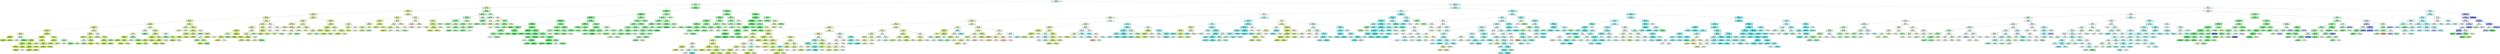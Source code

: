 digraph Tree {
node [shape=box, style="filled, rounded", color="black", fontname=helvetica] ;
edge [fontname=helvetica] ;
0 [label="Speed <= 4.0\nentropy = 1.92\nsamples = 139041\nvalue = [5633, 37344, 53045, 38105, 4505, 386, 23]\nclass = CLASS_1", fillcolor="#e2fbe5"] ;
1 [label="Move <= 0.5\nentropy = 1.37\nsamples = 56690\nvalue = [2929, 21730, 30712, 1204, 106, 9, 0]\nclass = CLASS_1", fillcolor="#ccf8d1"] ;
0 -> 1 [labeldistance=2.5, labelangle=45, headlabel="True"] ;
2 [label="Boosts <= 0.5\nentropy = 1.41\nsamples = 24591\nvalue = [2044, 13612, 8539, 349, 42, 5, 0]\nclass = CLASS_2", fillcolor="#e8f7c0"] ;
1 -> 2 ;
3 [label="Speed_2 <= 0.5\nentropy = 1.29\nsamples = 21171\nvalue = [1871, 12572, 6701, 23, 4, 0, 0]\nclass = CLASS_2", fillcolor="#e2f4af"] ;
2 -> 3 ;
4 [label="Speed_1 <= 0.5\nentropy = 1.22\nsamples = 17296\nvalue = [1028, 10570, 5676, 18, 4, 0, 0]\nclass = CLASS_2", fillcolor="#e1f4ac"] ;
3 -> 4 ;
5 [label="Speed_3 <= 0.5\nentropy = 1.15\nsamples = 14178\nvalue = [531, 8781, 4850, 13, 3, 0, 0]\nclass = CLASS_2", fillcolor="#e1f4ac"] ;
4 -> 5 ;
6 [label="Speed_0 <= 0.5\nentropy = 1.05\nsamples = 11588\nvalue = [188, 7351, 4038, 8, 3, 0, 0]\nclass = CLASS_2", fillcolor="#dff4a8"] ;
5 -> 6 ;
7 [label="Mud_1 <= 2.5\nentropy = 0.98\nsamples = 9489\nvalue = [29, 6084, 3366, 8, 2, 0, 0]\nclass = CLASS_2", fillcolor="#dff3a7"] ;
6 -> 7 ;
8 [label="Mud_2 <= 2.5\nentropy = 0.94\nsamples = 6301\nvalue = [23, 4318, 1952, 7, 1, 0, 0]\nclass = CLASS_2", fillcolor="#d8f193"] ;
7 -> 8 ;
9 [label="Y <= 0.5\nentropy = 0.88\nsamples = 4267\nvalue = [17, 3102, 1145, 3, 0, 0, 0]\nclass = CLASS_2", fillcolor="#d2ef83"] ;
8 -> 9 ;
10 [label="Mud_0 <= 1.5\nentropy = 1.0\nsamples = 887\nvalue = [3, 549, 334, 1, 0, 0, 0]\nclass = CLASS_2", fillcolor="#e3f5b2"] ;
9 -> 10 ;
11 [label="Mud_0 <= 0.5\nentropy = 0.53\nsamples = 326\nvalue = [3, 292, 31, 0, 0, 0, 0]\nclass = CLASS_2", fillcolor="#bfe850"] ;
10 -> 11 ;
12 [label="entropy = 0.08\nsamples = 109\nvalue = [1, 108, 0, 0, 0, 0, 0]\nclass = CLASS_2", fillcolor="#b8e53b"] ;
11 -> 12 ;
13 [label="entropy = 0.67\nsamples = 217\nvalue = [2, 184, 31, 0, 0, 0, 0]\nclass = CLASS_2", fillcolor="#c4ea5c"] ;
11 -> 13 ;
14 [label="Mud_0 <= 3.5\nentropy = 1.01\nsamples = 561\nvalue = [0, 257, 303, 1, 0, 0, 0]\nclass = CLASS_1", fillcolor="#e1fbe4"] ;
10 -> 14 ;
15 [label="entropy = 1.02\nsamples = 430\nvalue = [0, 234, 195, 1, 0, 0, 0]\nclass = CLASS_2", fillcolor="#f3fbde"] ;
14 -> 15 ;
16 [label="entropy = 0.67\nsamples = 131\nvalue = [0, 23, 108, 0, 0, 0, 0]\nclass = CLASS_1", fillcolor="#63eb73"] ;
14 -> 16 ;
17 [label="Mud_3 <= 2.5\nentropy = 0.84\nsamples = 3380\nvalue = [14, 2553, 811, 2, 0, 0, 0]\nclass = CLASS_2", fillcolor="#ceed79"] ;
9 -> 17 ;
18 [label="Mud_1 <= 1.5\nentropy = 0.76\nsamples = 2348\nvalue = [8, 1868, 470, 2, 0, 0, 0]\nclass = CLASS_2", fillcolor="#c9ec6c"] ;
17 -> 18 ;
19 [label="Mud_2 <= 0.5\nentropy = 0.68\nsamples = 1361\nvalue = [6, 1136, 219, 0, 0, 0, 0]\nclass = CLASS_2", fillcolor="#c5ea60"] ;
18 -> 19 ;
20 [label="Y <= 2.5\nentropy = 0.48\nsamples = 231\nvalue = [3, 211, 17, 0, 0, 0, 0]\nclass = CLASS_2", fillcolor="#bee74c"] ;
19 -> 20 ;
21 [label="entropy = 0.3\nsamples = 164\nvalue = [3, 157, 4, 0, 0, 0, 0]\nclass = CLASS_2", fillcolor="#bae642"] ;
20 -> 21 ;
22 [label="Mud_3 <= 1.5\nentropy = 0.71\nsamples = 67\nvalue = [0, 54, 13, 0, 0, 0, 0]\nclass = CLASS_2", fillcolor="#c8eb69"] ;
20 -> 22 ;
23 [label="entropy = 0.16\nsamples = 43\nvalue = [0, 42, 1, 0, 0, 0, 0]\nclass = CLASS_2", fillcolor="#b9e63e"] ;
22 -> 23 ;
24 [label="entropy = 1.0\nsamples = 24\nvalue = [0, 12, 12, 0, 0, 0, 0]\nclass = CLASS_2", fillcolor="#ffffff"] ;
22 -> 24 ;
25 [label="Y <= 1.5\nentropy = 0.7\nsamples = 1130\nvalue = [3, 925, 202, 0, 0, 0, 0]\nclass = CLASS_2", fillcolor="#c7eb65"] ;
19 -> 25 ;
26 [label="Mud_1 <= 0.5\nentropy = 0.51\nsamples = 410\nvalue = [0, 364, 46, 0, 0, 0, 0]\nclass = CLASS_2", fillcolor="#c0e852"] ;
25 -> 26 ;
27 [label="entropy = 0.0\nsamples = 103\nvalue = [0, 103, 0, 0, 0, 0, 0]\nclass = CLASS_2", fillcolor="#b7e539"] ;
26 -> 27 ;
28 [label="entropy = 0.61\nsamples = 307\nvalue = [0, 261, 46, 0, 0, 0, 0]\nclass = CLASS_2", fillcolor="#c4ea5c"] ;
26 -> 28 ;
29 [label="entropy = 0.79\nsamples = 720\nvalue = [3, 561, 156, 0, 0, 0, 0]\nclass = CLASS_2", fillcolor="#cbec71"] ;
25 -> 29 ;
30 [label="Y <= 1.5\nentropy = 0.86\nsamples = 987\nvalue = [2, 732, 251, 2, 0, 0, 0]\nclass = CLASS_2", fillcolor="#d0ee7e"] ;
18 -> 30 ;
31 [label="entropy = 0.96\nsamples = 342\nvalue = [0, 221, 120, 1, 0, 0, 0]\nclass = CLASS_2", fillcolor="#def3a5"] ;
30 -> 31 ;
32 [label="Mud_2 <= 0.5\nentropy = 0.77\nsamples = 645\nvalue = [2, 511, 131, 1, 0, 0, 0]\nclass = CLASS_2", fillcolor="#caec6d"] ;
30 -> 32 ;
33 [label="entropy = 0.24\nsamples = 116\nvalue = [1, 112, 3, 0, 0, 0, 0]\nclass = CLASS_2", fillcolor="#bae640"] ;
32 -> 33 ;
34 [label="entropy = 0.84\nsamples = 529\nvalue = [1, 399, 128, 1, 0, 0, 0]\nclass = CLASS_2", fillcolor="#ceed79"] ;
32 -> 34 ;
35 [label="Y <= 2.5\nentropy = 0.96\nsamples = 1032\nvalue = [6, 685, 341, 0, 0, 0, 0]\nclass = CLASS_2", fillcolor="#dbf29c"] ;
17 -> 35 ;
36 [label="Mud_1 <= 1.5\nentropy = 0.84\nsamples = 740\nvalue = [6, 565, 169, 0, 0, 0, 0]\nclass = CLASS_2", fillcolor="#cded76"] ;
35 -> 36 ;
37 [label="entropy = 0.67\nsamples = 446\nvalue = [2, 374, 70, 0, 0, 0, 0]\nclass = CLASS_2", fillcolor="#c5ea5f"] ;
36 -> 37 ;
38 [label="entropy = 1.02\nsamples = 294\nvalue = [4, 191, 99, 0, 0, 0, 0]\nclass = CLASS_2", fillcolor="#ddf3a2"] ;
36 -> 38 ;
39 [label="Mud_3 <= 3.5\nentropy = 0.98\nsamples = 292\nvalue = [0, 120, 172, 0, 0, 0, 0]\nclass = CLASS_1", fillcolor="#c3f7c9"] ;
35 -> 39 ;
40 [label="entropy = 1.0\nsamples = 180\nvalue = [0, 93, 87, 0, 0, 0, 0]\nclass = CLASS_2", fillcolor="#fafdf2"] ;
39 -> 40 ;
41 [label="entropy = 0.8\nsamples = 112\nvalue = [0, 27, 85, 0, 0, 0, 0]\nclass = CLASS_1", fillcolor="#78ed86"] ;
39 -> 41 ;
42 [label="Y <= 1.5\nentropy = 1.02\nsamples = 2034\nvalue = [6, 1216, 807, 4, 1, 0, 0]\nclass = CLASS_2", fillcolor="#e7f6bd"] ;
8 -> 42 ;
43 [label="Mud_0 <= 1.5\nentropy = 0.95\nsamples = 1006\nvalue = [4, 691, 308, 2, 1, 0, 0]\nclass = CLASS_2", fillcolor="#d7f192"] ;
42 -> 43 ;
44 [label="entropy = 0.81\nsamples = 381\nvalue = [3, 301, 76, 0, 1, 0, 0]\nclass = CLASS_2", fillcolor="#caec6d"] ;
43 -> 44 ;
45 [label="Y <= 0.5\nentropy = 1.0\nsamples = 625\nvalue = [1, 390, 232, 2, 0, 0, 0]\nclass = CLASS_2", fillcolor="#e2f5af"] ;
43 -> 45 ;
46 [label="Mud_0 <= 2.5\nentropy = 1.08\nsamples = 292\nvalue = [1, 135, 154, 2, 0, 0, 0]\nclass = CLASS_1", fillcolor="#e7fce9"] ;
45 -> 46 ;
47 [label="entropy = 0.97\nsamples = 141\nvalue = [0, 85, 56, 0, 0, 0, 0]\nclass = CLASS_2", fillcolor="#e6f6bb"] ;
46 -> 47 ;
48 [label="entropy = 1.06\nsamples = 151\nvalue = [1, 50, 98, 2, 0, 0, 0]\nclass = CLASS_1", fillcolor="#a1f3aa"] ;
46 -> 48 ;
49 [label="Mud_1 <= 1.5\nentropy = 0.79\nsamples = 333\nvalue = [0, 255, 78, 0, 0, 0, 0]\nclass = CLASS_2", fillcolor="#cded76"] ;
45 -> 49 ;
50 [label="entropy = 0.49\nsamples = 198\nvalue = [0, 177, 21, 0, 0, 0, 0]\nclass = CLASS_2", fillcolor="#c0e850"] ;
49 -> 50 ;
51 [label="entropy = 0.98\nsamples = 135\nvalue = [0, 78, 57, 0, 0, 0, 0]\nclass = CLASS_2", fillcolor="#ecf8ca"] ;
49 -> 51 ;
52 [label="Y <= 2.5\nentropy = 1.04\nsamples = 1028\nvalue = [2, 525, 499, 2, 0, 0, 0]\nclass = CLASS_2", fillcolor="#fbfef5"] ;
42 -> 52 ;
53 [label="entropy = 0.97\nsamples = 544\nvalue = [0, 204, 339, 1, 0, 0, 0]\nclass = CLASS_1", fillcolor="#b0f5b8"] ;
52 -> 53 ;
54 [label="Mud_3 <= 2.5\nentropy = 0.97\nsamples = 484\nvalue = [2, 321, 160, 1, 0, 0, 0]\nclass = CLASS_2", fillcolor="#dbf29d"] ;
52 -> 54 ;
55 [label="Mud_3 <= 0.5\nentropy = 0.71\nsamples = 321\nvalue = [2, 265, 54, 0, 0, 0, 0]\nclass = CLASS_2", fillcolor="#c6ea63"] ;
54 -> 55 ;
56 [label="entropy = 0.14\nsamples = 52\nvalue = [1, 51, 0, 0, 0, 0, 0]\nclass = CLASS_2", fillcolor="#b8e63d"] ;
55 -> 56 ;
57 [label="entropy = 0.76\nsamples = 269\nvalue = [1, 214, 54, 0, 0, 0, 0]\nclass = CLASS_2", fillcolor="#c9ec6c"] ;
55 -> 57 ;
58 [label="entropy = 0.98\nsamples = 163\nvalue = [0, 56, 106, 1, 0, 0, 0]\nclass = CLASS_1", fillcolor="#a2f3ac"] ;
54 -> 58 ;
59 [label="Y <= 1.5\nentropy = 1.02\nsamples = 3188\nvalue = [6, 1766, 1414, 1, 1, 0, 0]\nclass = CLASS_2", fillcolor="#f1fad8"] ;
7 -> 59 ;
60 [label="Mud_0 <= 2.5\nentropy = 1.01\nsamples = 1587\nvalue = [2, 752, 833, 0, 0, 0, 0]\nclass = CLASS_1", fillcolor="#ecfcee"] ;
59 -> 60 ;
61 [label="Y <= 0.5\nentropy = 1.01\nsamples = 1070\nvalue = [2, 596, 472, 0, 0, 0, 0]\nclass = CLASS_2", fillcolor="#f0fad6"] ;
60 -> 61 ;
62 [label="Mud_0 <= 0.5\nentropy = 0.8\nsamples = 487\nvalue = [2, 376, 109, 0, 0, 0, 0]\nclass = CLASS_2", fillcolor="#cced73"] ;
61 -> 62 ;
63 [label="entropy = 0.0\nsamples = 80\nvalue = [0, 80, 0, 0, 0, 0, 0]\nclass = CLASS_2", fillcolor="#b7e539"] ;
62 -> 63 ;
64 [label="Mud_0 <= 1.5\nentropy = 0.88\nsamples = 407\nvalue = [2, 296, 109, 0, 0, 0, 0]\nclass = CLASS_2", fillcolor="#d2ef83"] ;
62 -> 64 ;
65 [label="entropy = 0.67\nsamples = 194\nvalue = [0, 160, 34, 0, 0, 0, 0]\nclass = CLASS_2", fillcolor="#c6eb63"] ;
64 -> 65 ;
66 [label="entropy = 1.01\nsamples = 213\nvalue = [2, 136, 75, 0, 0, 0, 0]\nclass = CLASS_2", fillcolor="#dff4a7"] ;
64 -> 66 ;
67 [label="Mud_1 <= 3.5\nentropy = 0.96\nsamples = 583\nvalue = [0, 220, 363, 0, 0, 0, 0]\nclass = CLASS_1", fillcolor="#b1f5b9"] ;
61 -> 67 ;
68 [label="entropy = 0.99\nsamples = 347\nvalue = [0, 157, 190, 0, 0, 0, 0]\nclass = CLASS_1", fillcolor="#ddfae0"] ;
67 -> 68 ;
69 [label="entropy = 0.84\nsamples = 236\nvalue = [0, 63, 173, 0, 0, 0, 0]\nclass = CLASS_1", fillcolor="#81ee8e"] ;
67 -> 69 ;
70 [label="entropy = 0.88\nsamples = 517\nvalue = [0, 156, 361, 0, 0, 0, 0]\nclass = CLASS_1", fillcolor="#8ff09a"] ;
60 -> 70 ;
71 [label="Mud_2 <= 2.5\nentropy = 0.98\nsamples = 1601\nvalue = [4, 1014, 581, 1, 1, 0, 0]\nclass = CLASS_2", fillcolor="#e0f4ab"] ;
59 -> 71 ;
72 [label="Mud_3 <= 1.5\nentropy = 0.91\nsamples = 1105\nvalue = [3, 780, 321, 1, 0, 0, 0]\nclass = CLASS_2", fillcolor="#d5f08b"] ;
71 -> 72 ;
73 [label="Y <= 2.5\nentropy = 0.73\nsamples = 430\nvalue = [2, 349, 79, 0, 0, 0, 0]\nclass = CLASS_2", fillcolor="#c8eb67"] ;
72 -> 73 ;
74 [label="Mud_2 <= 0.5\nentropy = 0.85\nsamples = 260\nvalue = [1, 194, 65, 0, 0, 0, 0]\nclass = CLASS_2", fillcolor="#cfee7c"] ;
73 -> 74 ;
75 [label="entropy = 0.0\nsamples = 46\nvalue = [0, 46, 0, 0, 0, 0, 0]\nclass = CLASS_2", fillcolor="#b7e539"] ;
74 -> 75 ;
76 [label="entropy = 0.93\nsamples = 214\nvalue = [1, 148, 65, 0, 0, 0, 0]\nclass = CLASS_2", fillcolor="#d7f191"] ;
74 -> 76 ;
77 [label="entropy = 0.46\nsamples = 170\nvalue = [1, 155, 14, 0, 0, 0, 0]\nclass = CLASS_2", fillcolor="#bee84c"] ;
73 -> 77 ;
78 [label="Y <= 2.5\nentropy = 0.97\nsamples = 675\nvalue = [1, 431, 242, 1, 0, 0, 0]\nclass = CLASS_2", fillcolor="#e0f4a9"] ;
72 -> 78 ;
79 [label="Mud_2 <= 0.5\nentropy = 0.78\nsamples = 371\nvalue = [1, 290, 80, 0, 0, 0, 0]\nclass = CLASS_2", fillcolor="#cbec70"] ;
78 -> 79 ;
80 [label="entropy = 0.0\nsamples = 70\nvalue = [0, 70, 0, 0, 0, 0, 0]\nclass = CLASS_2", fillcolor="#b7e539"] ;
79 -> 80 ;
81 [label="entropy = 0.87\nsamples = 301\nvalue = [1, 220, 80, 0, 0, 0, 0]\nclass = CLASS_2", fillcolor="#d1ef82"] ;
79 -> 81 ;
82 [label="entropy = 1.03\nsamples = 304\nvalue = [0, 141, 162, 1, 0, 0, 0]\nclass = CLASS_1", fillcolor="#e5fce8"] ;
78 -> 82 ;
83 [label="Y <= 2.5\nentropy = 1.04\nsamples = 496\nvalue = [1, 234, 260, 0, 1, 0, 0]\nclass = CLASS_1", fillcolor="#ebfced"] ;
71 -> 83 ;
84 [label="entropy = 0.9\nsamples = 262\nvalue = [0, 82, 180, 0, 0, 0, 0]\nclass = CLASS_1", fillcolor="#93f19e"] ;
83 -> 84 ;
85 [label="Mud_3 <= 1.5\nentropy = 1.0\nsamples = 234\nvalue = [1, 152, 80, 0, 1, 0, 0]\nclass = CLASS_2", fillcolor="#ddf3a2"] ;
83 -> 85 ;
86 [label="entropy = 0.34\nsamples = 93\nvalue = [1, 88, 4, 0, 0, 0, 0]\nclass = CLASS_2", fillcolor="#bbe644"] ;
85 -> 86 ;
87 [label="entropy = 1.05\nsamples = 141\nvalue = [0, 64, 76, 0, 1, 0, 0]\nclass = CLASS_1", fillcolor="#e0fbe3"] ;
85 -> 87 ;
88 [label="Y <= 0.5\nentropy = 1.25\nsamples = 2099\nvalue = [159, 1267, 672, 0, 1, 0, 0]\nclass = CLASS_2", fillcolor="#e1f4ac"] ;
6 -> 88 ;
89 [label="Mud_0 <= 1.5\nentropy = 1.5\nsamples = 407\nvalue = [121, 199, 87, 0, 0, 0, 0]\nclass = CLASS_2", fillcolor="#ebf8c9"] ;
88 -> 89 ;
90 [label="entropy = 1.3\nsamples = 174\nvalue = [65, 95, 14, 0, 0, 0, 0]\nclass = CLASS_2", fillcolor="#ebf8c9"] ;
89 -> 90 ;
91 [label="entropy = 1.54\nsamples = 233\nvalue = [56, 104, 73, 0, 0, 0, 0]\nclass = CLASS_2", fillcolor="#f1fad9"] ;
89 -> 91 ;
92 [label="Mud_1 <= 2.5\nentropy = 1.08\nsamples = 1692\nvalue = [38, 1068, 585, 0, 1, 0, 0]\nclass = CLASS_2", fillcolor="#e0f4a9"] ;
88 -> 92 ;
93 [label="Y <= 1.5\nentropy = 1.04\nsamples = 1163\nvalue = [33, 797, 332, 0, 1, 0, 0]\nclass = CLASS_2", fillcolor="#d7f090"] ;
92 -> 93 ;
94 [label="Mud_1 <= 0.5\nentropy = 1.06\nsamples = 424\nvalue = [32, 312, 80, 0, 0, 0, 0]\nclass = CLASS_2", fillcolor="#ceed79"] ;
93 -> 94 ;
95 [label="entropy = 0.53\nsamples = 74\nvalue = [9, 65, 0, 0, 0, 0, 0]\nclass = CLASS_2", fillcolor="#c1e954"] ;
94 -> 95 ;
96 [label="entropy = 1.1\nsamples = 350\nvalue = [23, 247, 80, 0, 0, 0, 0]\nclass = CLASS_2", fillcolor="#d2ef85"] ;
94 -> 96 ;
97 [label="Mud_2 <= 2.5\nentropy = 0.95\nsamples = 739\nvalue = [1, 485, 252, 0, 1, 0, 0]\nclass = CLASS_2", fillcolor="#ddf3a0"] ;
93 -> 97 ;
98 [label="entropy = 0.84\nsamples = 494\nvalue = [1, 366, 127, 0, 0, 0, 0]\nclass = CLASS_2", fillcolor="#d0ee7e"] ;
97 -> 98 ;
99 [label="Y <= 2.5\nentropy = 1.03\nsamples = 245\nvalue = [0, 119, 125, 0, 1, 0, 0]\nclass = CLASS_1", fillcolor="#f6fef7"] ;
97 -> 99 ;
100 [label="entropy = 0.97\nsamples = 133\nvalue = [0, 43, 89, 0, 1, 0, 0]\nclass = CLASS_1", fillcolor="#9af2a4"] ;
99 -> 100 ;
101 [label="Mud_3 <= 2.5\nentropy = 0.91\nsamples = 112\nvalue = [0, 76, 36, 0, 0, 0, 0]\nclass = CLASS_2", fillcolor="#d9f197"] ;
99 -> 101 ;
102 [label="entropy = 0.6\nsamples = 76\nvalue = [0, 65, 11, 0, 0, 0, 0]\nclass = CLASS_2", fillcolor="#c3e95b"] ;
101 -> 102 ;
103 [label="entropy = 0.89\nsamples = 36\nvalue = [0, 11, 25, 0, 0, 0, 0]\nclass = CLASS_1", fillcolor="#90f09b"] ;
101 -> 103 ;
104 [label="Y <= 1.5\nentropy = 1.07\nsamples = 529\nvalue = [5, 271, 253, 0, 0, 0, 0]\nclass = CLASS_2", fillcolor="#fafdf2"] ;
92 -> 104 ;
105 [label="entropy = 1.04\nsamples = 197\nvalue = [4, 64, 129, 0, 0, 0, 0]\nclass = CLASS_1", fillcolor="#9ef2a8"] ;
104 -> 105 ;
106 [label="Mud_2 <= 1.5\nentropy = 0.98\nsamples = 332\nvalue = [1, 207, 124, 0, 0, 0, 0]\nclass = CLASS_2", fillcolor="#e2f5b0"] ;
104 -> 106 ;
107 [label="entropy = 0.78\nsamples = 127\nvalue = [1, 101, 25, 0, 0, 0, 0]\nclass = CLASS_2", fillcolor="#c9ec6b"] ;
106 -> 107 ;
108 [label="entropy = 1.0\nsamples = 205\nvalue = [0, 106, 99, 0, 0, 0, 0]\nclass = CLASS_2", fillcolor="#fafdf2"] ;
106 -> 108 ;
109 [label="Y <= 2.5\nentropy = 1.4\nsamples = 2590\nvalue = [343, 1430, 812, 5, 0, 0, 0]\nclass = CLASS_2", fillcolor="#e6f6ba"] ;
5 -> 109 ;
110 [label="Y <= 1.5\nentropy = 1.23\nsamples = 1988\nvalue = [122, 1178, 686, 2, 0, 0, 0]\nclass = CLASS_2", fillcolor="#e4f5b4"] ;
109 -> 110 ;
111 [label="Mud_1 <= 1.5\nentropy = 1.12\nsamples = 1216\nvalue = [36, 745, 434, 1, 0, 0, 0]\nclass = CLASS_2", fillcolor="#e2f5b0"] ;
110 -> 111 ;
112 [label="Y <= 0.5\nentropy = 1.01\nsamples = 485\nvalue = [24, 359, 102, 0, 0, 0, 0]\nclass = CLASS_2", fillcolor="#cfee7a"] ;
111 -> 112 ;
113 [label="Mud_0 <= 2.5\nentropy = 1.24\nsamples = 187\nvalue = [11, 106, 70, 0, 0, 0, 0]\nclass = CLASS_2", fillcolor="#e9f7c2"] ;
112 -> 113 ;
114 [label="Speed_0 <= 0.5\nentropy = 1.14\nsamples = 124\nvalue = [11, 87, 26, 0, 0, 0, 0]\nclass = CLASS_2", fillcolor="#d2ef84"] ;
113 -> 114 ;
115 [label="entropy = 0.84\nsamples = 100\nvalue = [1, 77, 22, 0, 0, 0, 0]\nclass = CLASS_2", fillcolor="#cced73"] ;
114 -> 115 ;
116 [label="entropy = 1.48\nsamples = 24\nvalue = [10, 10, 4, 0, 0, 0, 0]\nclass = CLASS_3", fillcolor="#ffffff"] ;
114 -> 116 ;
117 [label="entropy = 0.88\nsamples = 63\nvalue = [0, 19, 44, 0, 0, 0, 0]\nclass = CLASS_1", fillcolor="#8ef09a"] ;
113 -> 117 ;
118 [label="Mud_1 <= 0.5\nentropy = 0.74\nsamples = 298\nvalue = [13, 253, 32, 0, 0, 0, 0]\nclass = CLASS_2", fillcolor="#c3e95a"] ;
112 -> 118 ;
119 [label="entropy = 0.38\nsamples = 95\nvalue = [7, 88, 0, 0, 0, 0, 0]\nclass = CLASS_2", fillcolor="#bde749"] ;
118 -> 119 ;
120 [label="entropy = 0.81\nsamples = 203\nvalue = [6, 165, 32, 0, 0, 0, 0]\nclass = CLASS_2", fillcolor="#c7eb65"] ;
118 -> 120 ;
121 [label="Mud_0 <= 2.5\nentropy = 1.11\nsamples = 731\nvalue = [12, 386, 332, 1, 0, 0, 0]\nclass = CLASS_2", fillcolor="#f5fbe4"] ;
111 -> 121 ;
122 [label="Y <= 0.5\nentropy = 1.1\nsamples = 480\nvalue = [11, 286, 183, 0, 0, 0, 0]\nclass = CLASS_2", fillcolor="#e6f6ba"] ;
121 -> 122 ;
123 [label="Speed_0 <= 0.5\nentropy = 1.05\nsamples = 208\nvalue = [10, 148, 50, 0, 0, 0, 0]\nclass = CLASS_2", fillcolor="#d2ef84"] ;
122 -> 123 ;
124 [label="entropy = 0.89\nsamples = 175\nvalue = [1, 127, 47, 0, 0, 0, 0]\nclass = CLASS_2", fillcolor="#d2ef83"] ;
123 -> 124 ;
125 [label="entropy = 1.24\nsamples = 33\nvalue = [9, 21, 3, 0, 0, 0, 0]\nclass = CLASS_2", fillcolor="#dbf29c"] ;
123 -> 125 ;
126 [label="Mud_1 <= 3.5\nentropy = 1.03\nsamples = 272\nvalue = [1, 138, 133, 0, 0, 0, 0]\nclass = CLASS_2", fillcolor="#fcfef8"] ;
122 -> 126 ;
127 [label="entropy = 1.02\nsamples = 222\nvalue = [1, 127, 94, 0, 0, 0, 0]\nclass = CLASS_2", fillcolor="#ecf8cc"] ;
126 -> 127 ;
128 [label="entropy = 0.76\nsamples = 50\nvalue = [0, 11, 39, 0, 0, 0, 0]\nclass = CLASS_1", fillcolor="#71ec7f"] ;
126 -> 128 ;
129 [label="entropy = 1.04\nsamples = 251\nvalue = [1, 100, 149, 1, 0, 0, 0]\nclass = CLASS_1", fillcolor="#bff7c5"] ;
121 -> 129 ;
130 [label="Mud_2 <= 1.5\nentropy = 1.36\nsamples = 772\nvalue = [86, 433, 252, 1, 0, 0, 0]\nclass = CLASS_2", fillcolor="#e6f6ba"] ;
110 -> 130 ;
131 [label="Mud_2 <= 0.5\nentropy = 1.15\nsamples = 302\nvalue = [54, 214, 34, 0, 0, 0, 0]\nclass = CLASS_2", fillcolor="#d1ee7f"] ;
130 -> 131 ;
132 [label="entropy = 0.6\nsamples = 97\nvalue = [14, 83, 0, 0, 0, 0, 0]\nclass = CLASS_2", fillcolor="#c3e95a"] ;
131 -> 132 ;
133 [label="entropy = 1.3\nsamples = 205\nvalue = [40, 131, 34, 0, 0, 0, 0]\nclass = CLASS_2", fillcolor="#d7f192"] ;
131 -> 133 ;
134 [label="Mud_2 <= 2.5\nentropy = 1.31\nsamples = 470\nvalue = [32, 219, 218, 1, 0, 0, 0]\nclass = CLASS_2", fillcolor="#fffffe"] ;
130 -> 134 ;
135 [label="entropy = 1.33\nsamples = 209\nvalue = [18, 120, 70, 1, 0, 0, 0]\nclass = CLASS_2", fillcolor="#e5f6b8"] ;
134 -> 135 ;
136 [label="entropy = 1.22\nsamples = 261\nvalue = [14, 99, 148, 0, 0, 0, 0]\nclass = CLASS_1", fillcolor="#c3f7c9"] ;
134 -> 136 ;
137 [label="Mud_3 <= 0.5\nentropy = 1.57\nsamples = 602\nvalue = [221, 252, 126, 3, 0, 0, 0]\nclass = CLASS_2", fillcolor="#f9fdef"] ;
109 -> 137 ;
138 [label="entropy = 1.0\nsamples = 92\nvalue = [47, 45, 0, 0, 0, 0, 0]\nclass = CLASS_3", fillcolor="#fefaf7"] ;
137 -> 138 ;
139 [label="Mud_3 <= 2.5\nentropy = 1.6\nsamples = 510\nvalue = [174, 207, 126, 3, 0, 0, 0]\nclass = CLASS_2", fillcolor="#f8fcec"] ;
137 -> 139 ;
140 [label="entropy = 1.54\nsamples = 341\nvalue = [141, 134, 65, 1, 0, 0, 0]\nclass = CLASS_3", fillcolor="#fefbf8"] ;
139 -> 140 ;
141 [label="entropy = 1.59\nsamples = 169\nvalue = [33, 73, 61, 2, 0, 0, 0]\nclass = CLASS_2", fillcolor="#f7fce9"] ;
139 -> 141 ;
142 [label="Y <= 1.5\nentropy = 1.41\nsamples = 3118\nvalue = [497, 1789, 826, 5, 1, 0, 0]\nclass = CLASS_2", fillcolor="#e1f4ac"] ;
4 -> 142 ;
143 [label="Mud_0 <= 1.5\nentropy = 1.48\nsamples = 1563\nvalue = [342, 836, 381, 3, 1, 0, 0]\nclass = CLASS_2", fillcolor="#e3f5b3"] ;
142 -> 143 ;
144 [label="Speed_1 <= 1.5\nentropy = 1.39\nsamples = 590\nvalue = [157, 344, 88, 0, 1, 0, 0]\nclass = CLASS_2", fillcolor="#e0f4a9"] ;
143 -> 144 ;
145 [label="entropy = 1.37\nsamples = 544\nvalue = [130, 329, 84, 0, 1, 0, 0]\nclass = CLASS_2", fillcolor="#dcf3a0"] ;
144 -> 145 ;
146 [label="entropy = 1.28\nsamples = 46\nvalue = [27, 15, 4, 0, 0, 0, 0]\nclass = CLASS_3", fillcolor="#f5ceb2"] ;
144 -> 146 ;
147 [label="Y <= 0.5\nentropy = 1.5\nsamples = 973\nvalue = [185, 492, 293, 3, 0, 0, 0]\nclass = CLASS_2", fillcolor="#eaf7c5"] ;
143 -> 147 ;
148 [label="Speed_0 <= 0.5\nentropy = 1.39\nsamples = 401\nvalue = [41, 200, 159, 1, 0, 0, 0]\nclass = CLASS_2", fillcolor="#f3fbdd"] ;
147 -> 148 ;
149 [label="Mud_0 <= 3.5\nentropy = 1.31\nsamples = 343\nvalue = [26, 170, 147, 0, 0, 0, 0]\nclass = CLASS_2", fillcolor="#f7fce8"] ;
148 -> 149 ;
150 [label="entropy = 1.29\nsamples = 269\nvalue = [21, 149, 99, 0, 0, 0, 0]\nclass = CLASS_2", fillcolor="#eaf7c5"] ;
149 -> 150 ;
151 [label="entropy = 1.18\nsamples = 74\nvalue = [5, 21, 48, 0, 0, 0, 0]\nclass = CLASS_1", fillcolor="#9af2a4"] ;
149 -> 151 ;
152 [label="entropy = 1.57\nsamples = 58\nvalue = [15, 30, 12, 1, 0, 0, 0]\nclass = CLASS_2", fillcolor="#e6f6ba"] ;
148 -> 152 ;
153 [label="Mud_1 <= 1.5\nentropy = 1.52\nsamples = 572\nvalue = [144, 292, 134, 2, 0, 0, 0]\nclass = CLASS_2", fillcolor="#e6f6bb"] ;
147 -> 153 ;
154 [label="entropy = 1.39\nsamples = 244\nvalue = [94, 122, 28, 0, 0, 0, 0]\nclass = CLASS_2", fillcolor="#f2fada"] ;
153 -> 154 ;
155 [label="Mud_1 <= 3.5\nentropy = 1.48\nsamples = 328\nvalue = [50, 170, 106, 2, 0, 0, 0]\nclass = CLASS_2", fillcolor="#eaf8c6"] ;
153 -> 155 ;
156 [label="entropy = 1.41\nsamples = 258\nvalue = [45, 146, 67, 0, 0, 0, 0]\nclass = CLASS_2", fillcolor="#e1f4ad"] ;
155 -> 156 ;
157 [label="entropy = 1.42\nsamples = 70\nvalue = [5, 24, 39, 2, 0, 0, 0]\nclass = CLASS_1", fillcolor="#bef7c5"] ;
155 -> 157 ;
158 [label="Speed_3 <= 0.5\nentropy = 1.29\nsamples = 1555\nvalue = [155, 953, 445, 2, 0, 0, 0]\nclass = CLASS_2", fillcolor="#def3a4"] ;
142 -> 158 ;
159 [label="Mud_2 <= 1.5\nentropy = 1.18\nsamples = 1263\nvalue = [76, 810, 376, 1, 0, 0, 0]\nclass = CLASS_2", fillcolor="#dcf29e"] ;
158 -> 159 ;
160 [label="Y <= 2.5\nentropy = 1.09\nsamples = 482\nvalue = [44, 351, 87, 0, 0, 0, 0]\nclass = CLASS_2", fillcolor="#cfee7b"] ;
159 -> 160 ;
161 [label="entropy = 1.05\nsamples = 271\nvalue = [36, 204, 31, 0, 0, 0, 0]\nclass = CLASS_2", fillcolor="#ccec71"] ;
160 -> 161 ;
162 [label="Mud_3 <= 2.5\nentropy = 1.05\nsamples = 211\nvalue = [8, 147, 56, 0, 0, 0, 0]\nclass = CLASS_2", fillcolor="#d5f08b"] ;
160 -> 162 ;
163 [label="entropy = 0.87\nsamples = 155\nvalue = [8, 125, 22, 0, 0, 0, 0]\nclass = CLASS_2", fillcolor="#c7eb66"] ;
162 -> 163 ;
164 [label="entropy = 0.97\nsamples = 56\nvalue = [0, 22, 34, 0, 0, 0, 0]\nclass = CLASS_1", fillcolor="#b9f6c0"] ;
162 -> 164 ;
165 [label="Y <= 2.5\nentropy = 1.18\nsamples = 781\nvalue = [32, 459, 289, 1, 0, 0, 0]\nclass = CLASS_2", fillcolor="#e6f6bb"] ;
159 -> 165 ;
166 [label="entropy = 1.26\nsamples = 445\nvalue = [27, 230, 188, 0, 0, 0, 0]\nclass = CLASS_2", fillcolor="#f3fbdf"] ;
165 -> 166 ;
167 [label="Mud_3 <= 1.5\nentropy = 1.01\nsamples = 336\nvalue = [5, 229, 101, 1, 0, 0, 0]\nclass = CLASS_2", fillcolor="#d8f193"] ;
165 -> 167 ;
168 [label="entropy = 0.71\nsamples = 138\nvalue = [2, 118, 17, 1, 0, 0, 0]\nclass = CLASS_2", fillcolor="#c3e95a"] ;
167 -> 168 ;
169 [label="entropy = 1.08\nsamples = 198\nvalue = [3, 111, 84, 0, 0, 0, 0]\nclass = CLASS_2", fillcolor="#eef9d0"] ;
167 -> 169 ;
170 [label="Y <= 2.5\nentropy = 1.53\nsamples = 292\nvalue = [79, 143, 69, 1, 0, 0, 0]\nclass = CLASS_2", fillcolor="#e9f7c4"] ;
158 -> 170 ;
171 [label="Mud_2 <= 1.5\nentropy = 1.47\nsamples = 164\nvalue = [25, 87, 51, 1, 0, 0, 0]\nclass = CLASS_2", fillcolor="#e8f7c0"] ;
170 -> 171 ;
172 [label="entropy = 1.23\nsamples = 66\nvalue = [14, 44, 8, 0, 0, 0, 0]\nclass = CLASS_2", fillcolor="#d5f08d"] ;
171 -> 172 ;
173 [label="entropy = 1.46\nsamples = 98\nvalue = [11, 43, 43, 1, 0, 0, 0]\nclass = CLASS_2", fillcolor="#ffffff"] ;
171 -> 173 ;
174 [label="entropy = 1.45\nsamples = 128\nvalue = [54, 56, 18, 0, 0, 0, 0]\nclass = CLASS_2", fillcolor="#fdfefa"] ;
170 -> 174 ;
175 [label="Y <= 1.5\nentropy = 1.49\nsamples = 3875\nvalue = [843, 2002, 1025, 5, 0, 0, 0]\nclass = CLASS_2", fillcolor="#e6f6bb"] ;
3 -> 175 ;
176 [label="Mud_1 <= 1.5\nentropy = 1.41\nsamples = 1878\nvalue = [258, 1032, 585, 3, 0, 0, 0]\nclass = CLASS_2", fillcolor="#e6f6bb"] ;
175 -> 176 ;
177 [label="Y <= 0.5\nentropy = 1.37\nsamples = 766\nvalue = [142, 467, 155, 2, 0, 0, 0]\nclass = CLASS_2", fillcolor="#daf29a"] ;
176 -> 177 ;
178 [label="Speed_0 <= 0.5\nentropy = 1.35\nsamples = 323\nvalue = [34, 185, 103, 1, 0, 0, 0]\nclass = CLASS_2", fillcolor="#e4f5b5"] ;
177 -> 178 ;
179 [label="Mud_0 <= 2.5\nentropy = 1.19\nsamples = 263\nvalue = [13, 157, 93, 0, 0, 0, 0]\nclass = CLASS_2", fillcolor="#e4f5b4"] ;
178 -> 179 ;
180 [label="entropy = 1.07\nsamples = 180\nvalue = [9, 127, 44, 0, 0, 0, 0]\nclass = CLASS_2", fillcolor="#d3ef86"] ;
179 -> 180 ;
181 [label="entropy = 1.19\nsamples = 83\nvalue = [4, 30, 49, 0, 0, 0, 0]\nclass = CLASS_1", fillcolor="#b8f6bf"] ;
179 -> 181 ;
182 [label="entropy = 1.57\nsamples = 60\nvalue = [21, 28, 10, 1, 0, 0, 0]\nclass = CLASS_2", fillcolor="#f2fadb"] ;
178 -> 182 ;
183 [label="Mud_1 <= 0.5\nentropy = 1.29\nsamples = 443\nvalue = [108, 282, 52, 1, 0, 0, 0]\nclass = CLASS_2", fillcolor="#daf198"] ;
177 -> 183 ;
184 [label="entropy = 0.81\nsamples = 149\nvalue = [37, 112, 0, 0, 0, 0, 0]\nclass = CLASS_2", fillcolor="#cfee7a"] ;
183 -> 184 ;
185 [label="entropy = 1.42\nsamples = 294\nvalue = [71, 170, 52, 1, 0, 0, 0]\nclass = CLASS_2", fillcolor="#dff3a7"] ;
183 -> 185 ;
186 [label="Speed_1 <= 0.5\nentropy = 1.38\nsamples = 1112\nvalue = [116, 565, 430, 1, 0, 0, 0]\nclass = CLASS_2", fillcolor="#f1fad8"] ;
176 -> 186 ;
187 [label="Mud_0 <= 1.5\nentropy = 1.3\nsamples = 926\nvalue = [67, 470, 389, 0, 0, 0, 0]\nclass = CLASS_2", fillcolor="#f4fbe1"] ;
186 -> 187 ;
188 [label="Y <= 0.5\nentropy = 1.26\nsamples = 359\nvalue = [31, 219, 109, 0, 0, 0, 0]\nclass = CLASS_2", fillcolor="#dff4a8"] ;
187 -> 188 ;
189 [label="entropy = 0.91\nsamples = 138\nvalue = [9, 110, 19, 0, 0, 0, 0]\nclass = CLASS_2", fillcolor="#c8eb68"] ;
188 -> 189 ;
190 [label="entropy = 1.36\nsamples = 221\nvalue = [22, 109, 90, 0, 0, 0, 0]\nclass = CLASS_2", fillcolor="#f5fbe2"] ;
188 -> 190 ;
191 [label="Mud_1 <= 2.5\nentropy = 1.28\nsamples = 567\nvalue = [36, 251, 280, 0, 0, 0, 0]\nclass = CLASS_1", fillcolor="#edfdef"] ;
187 -> 191 ;
192 [label="entropy = 1.34\nsamples = 276\nvalue = [25, 141, 110, 0, 0, 0, 0]\nclass = CLASS_2", fillcolor="#f2fada"] ;
191 -> 192 ;
193 [label="entropy = 1.16\nsamples = 291\nvalue = [11, 110, 170, 0, 0, 0, 0]\nclass = CLASS_1", fillcolor="#bdf6c4"] ;
191 -> 193 ;
194 [label="entropy = 1.52\nsamples = 186\nvalue = [49, 95, 41, 1, 0, 0, 0]\nclass = CLASS_2", fillcolor="#e7f6bd"] ;
186 -> 194 ;
195 [label="Y <= 2.5\nentropy = 1.52\nsamples = 1997\nvalue = [585, 970, 440, 2, 0, 0, 0]\nclass = CLASS_2", fillcolor="#ebf8c9"] ;
175 -> 195 ;
196 [label="Mud_2 <= 1.5\nentropy = 1.5\nsamples = 1111\nvalue = [428, 483, 200, 0, 0, 0, 0]\nclass = CLASS_2", fillcolor="#f9fdef"] ;
195 -> 196 ;
197 [label="Mud_2 <= 0.5\nentropy = 1.28\nsamples = 440\nvalue = [227, 183, 30, 0, 0, 0, 0]\nclass = CLASS_3", fillcolor="#fbe9dd"] ;
196 -> 197 ;
198 [label="entropy = 1.0\nsamples = 147\nvalue = [75, 72, 0, 0, 0, 0, 0]\nclass = CLASS_3", fillcolor="#fefaf7"] ;
197 -> 198 ;
199 [label="entropy = 1.36\nsamples = 293\nvalue = [152, 111, 30, 0, 0, 0, 0]\nclass = CLASS_3", fillcolor="#f9e3d2"] ;
197 -> 199 ;
200 [label="Mud_2 <= 2.5\nentropy = 1.54\nsamples = 671\nvalue = [201, 300, 170, 0, 0, 0, 0]\nclass = CLASS_2", fillcolor="#f0fad5"] ;
196 -> 200 ;
201 [label="entropy = 1.51\nsamples = 360\nvalue = [137, 154, 69, 0, 0, 0, 0]\nclass = CLASS_2", fillcolor="#fafdf0"] ;
200 -> 201 ;
202 [label="entropy = 1.51\nsamples = 311\nvalue = [64, 146, 101, 0, 0, 0, 0]\nclass = CLASS_2", fillcolor="#f0f9d5"] ;
200 -> 202 ;
203 [label="Mud_3 <= 2.5\nentropy = 1.45\nsamples = 886\nvalue = [157, 487, 240, 2, 0, 0, 0]\nclass = CLASS_2", fillcolor="#e3f5b3"] ;
195 -> 203 ;
204 [label="Speed_3 <= 0.5\nentropy = 1.32\nsamples = 600\nvalue = [133, 378, 88, 1, 0, 0, 0]\nclass = CLASS_2", fillcolor="#d9f197"] ;
203 -> 204 ;
205 [label="Mud_3 <= 1.5\nentropy = 1.2\nsamples = 481\nvalue = [79, 333, 69, 0, 0, 0, 0]\nclass = CLASS_2", fillcolor="#d2ef82"] ;
204 -> 205 ;
206 [label="entropy = 1.1\nsamples = 288\nvalue = [64, 204, 20, 0, 0, 0, 0]\nclass = CLASS_2", fillcolor="#d2ef83"] ;
205 -> 206 ;
207 [label="entropy = 1.18\nsamples = 193\nvalue = [15, 129, 49, 0, 0, 0, 0]\nclass = CLASS_2", fillcolor="#d7f191"] ;
205 -> 207 ;
208 [label="entropy = 1.53\nsamples = 119\nvalue = [54, 45, 19, 1, 0, 0, 0]\nclass = CLASS_3", fillcolor="#fcf0e7"] ;
204 -> 208 ;
209 [label="entropy = 1.34\nsamples = 286\nvalue = [24, 109, 152, 1, 0, 0, 0]\nclass = CLASS_1", fillcolor="#cff9d4"] ;
203 -> 209 ;
210 [label="Speed_2 <= 0.5\nentropy = 1.63\nsamples = 3420\nvalue = [173, 1040, 1838, 326, 38, 5, 0]\nclass = CLASS_1", fillcolor="#bdf6c3"] ;
2 -> 210 ;
211 [label="Speed_1 <= 0.5\nentropy = 1.57\nsamples = 2783\nvalue = [93, 833, 1544, 279, 31, 3, 0]\nclass = CLASS_1", fillcolor="#b7f6be"] ;
210 -> 211 ;
212 [label="Speed_3 <= 0.5\nentropy = 1.54\nsamples = 2266\nvalue = [56, 638, 1298, 245, 26, 3, 0]\nclass = CLASS_1", fillcolor="#aff4b7"] ;
211 -> 212 ;
213 [label="Speed_0 <= 0.5\nentropy = 1.48\nsamples = 1837\nvalue = [23, 505, 1085, 201, 20, 3, 0]\nclass = CLASS_1", fillcolor="#a9f4b1"] ;
212 -> 213 ;
214 [label="entropy = 1.41\nsamples = 1489\nvalue = [4, 393, 904, 168, 17, 3, 0]\nclass = CLASS_1", fillcolor="#a3f3ac"] ;
213 -> 214 ;
215 [label="Y <= 0.5\nentropy = 1.63\nsamples = 348\nvalue = [19, 112, 181, 33, 3, 0, 0]\nclass = CLASS_1", fillcolor="#c5f7cb"] ;
213 -> 215 ;
216 [label="entropy = 1.88\nsamples = 73\nvalue = [14, 34, 18, 5, 2, 0, 0]\nclass = CLASS_2", fillcolor="#eaf7c5"] ;
215 -> 216 ;
217 [label="Y <= 1.5\nentropy = 1.43\nsamples = 275\nvalue = [5, 78, 163, 28, 1, 0, 0]\nclass = CLASS_1", fillcolor="#aaf4b2"] ;
215 -> 217 ;
218 [label="entropy = 1.34\nsamples = 75\nvalue = [5, 18, 49, 3, 0, 0, 0]\nclass = CLASS_1", fillcolor="#93f19e"] ;
217 -> 218 ;
219 [label="entropy = 1.4\nsamples = 200\nvalue = [0, 60, 114, 25, 1, 0, 0]\nclass = CLASS_1", fillcolor="#b3f5ba"] ;
217 -> 219 ;
220 [label="Y <= 2.5\nentropy = 1.73\nsamples = 429\nvalue = [33, 133, 213, 44, 6, 0, 0]\nclass = CLASS_1", fillcolor="#c9f8cf"] ;
212 -> 220 ;
221 [label="Mud_2 <= 2.5\nentropy = 1.62\nsamples = 338\nvalue = [16, 85, 193, 39, 5, 0, 0]\nclass = CLASS_1", fillcolor="#aaf4b3"] ;
220 -> 221 ;
222 [label="Y <= 1.5\nentropy = 1.61\nsamples = 223\nvalue = [15, 66, 121, 20, 1, 0, 0]\nclass = CLASS_1", fillcolor="#baf6c1"] ;
221 -> 222 ;
223 [label="entropy = 1.45\nsamples = 112\nvalue = [4, 20, 73, 14, 1, 0, 0]\nclass = CLASS_1", fillcolor="#8df098"] ;
222 -> 223 ;
224 [label="entropy = 1.61\nsamples = 111\nvalue = [11, 46, 48, 6, 0, 0, 0]\nclass = CLASS_1", fillcolor="#f9fefa"] ;
222 -> 224 ;
225 [label="entropy = 1.51\nsamples = 115\nvalue = [1, 19, 72, 19, 4, 0, 0]\nclass = CLASS_1", fillcolor="#92f19d"] ;
221 -> 225 ;
226 [label="entropy = 1.72\nsamples = 91\nvalue = [17, 48, 20, 5, 1, 0, 0]\nclass = CLASS_2", fillcolor="#e3f5b1"] ;
220 -> 226 ;
227 [label="Y <= 0.5\nentropy = 1.64\nsamples = 517\nvalue = [37, 195, 246, 34, 5, 0, 0]\nclass = CLASS_1", fillcolor="#e0fbe3"] ;
211 -> 227 ;
228 [label="Mud_0 <= 2.5\nentropy = 1.4\nsamples = 125\nvalue = [4, 27, 82, 11, 1, 0, 0]\nclass = CLASS_1", fillcolor="#90f09b"] ;
227 -> 228 ;
229 [label="entropy = 1.13\nsamples = 85\nvalue = [4, 20, 60, 1, 0, 0, 0]\nclass = CLASS_1", fillcolor="#85ef91"] ;
228 -> 229 ;
230 [label="entropy = 1.55\nsamples = 40\nvalue = [0, 7, 22, 10, 1, 0, 0]\nclass = CLASS_1", fillcolor="#b0f5b8"] ;
228 -> 230 ;
231 [label="Y <= 1.5\nentropy = 1.66\nsamples = 392\nvalue = [33, 168, 164, 23, 4, 0, 0]\nclass = CLASS_2", fillcolor="#fefffc"] ;
227 -> 231 ;
232 [label="entropy = 1.56\nsamples = 115\nvalue = [20, 69, 21, 4, 1, 0, 0]\nclass = CLASS_2", fillcolor="#daf29a"] ;
231 -> 232 ;
233 [label="Mud_3 <= 1.5\nentropy = 1.57\nsamples = 277\nvalue = [13, 99, 143, 19, 3, 0, 0]\nclass = CLASS_1", fillcolor="#cef9d3"] ;
231 -> 233 ;
234 [label="entropy = 1.51\nsamples = 113\nvalue = [11, 48, 51, 3, 0, 0, 0]\nclass = CLASS_1", fillcolor="#f6fef7"] ;
233 -> 234 ;
235 [label="entropy = 1.5\nsamples = 164\nvalue = [2, 51, 92, 16, 3, 0, 0]\nclass = CLASS_1", fillcolor="#b7f6be"] ;
233 -> 235 ;
236 [label="Y <= 1.5\nentropy = 1.79\nsamples = 637\nvalue = [80, 207, 294, 47, 7, 2, 0]\nclass = CLASS_1", fillcolor="#d7fadb"] ;
210 -> 236 ;
237 [label="entropy = 1.6\nsamples = 294\nvalue = [17, 77, 172, 23, 4, 1, 0]\nclass = CLASS_1", fillcolor="#a8f4b1"] ;
236 -> 237 ;
238 [label="Y <= 2.5\nentropy = 1.86\nsamples = 343\nvalue = [63, 130, 122, 24, 3, 1, 0]\nclass = CLASS_2", fillcolor="#fcfef8"] ;
236 -> 238 ;
239 [label="entropy = 1.84\nsamples = 206\nvalue = [49, 91, 48, 17, 1, 0, 0]\nclass = CLASS_2", fillcolor="#ecf8ca"] ;
238 -> 239 ;
240 [label="Speed_3 <= 0.5\nentropy = 1.69\nsamples = 137\nvalue = [14, 39, 74, 7, 2, 1, 0]\nclass = CLASS_1", fillcolor="#b8f6bf"] ;
238 -> 240 ;
241 [label="Mud_3 <= 3.5\nentropy = 1.5\nsamples = 104\nvalue = [5, 22, 68, 6, 2, 1, 0]\nclass = CLASS_1", fillcolor="#90f09b"] ;
240 -> 241 ;
242 [label="entropy = 1.41\nsamples = 90\nvalue = [5, 22, 57, 6, 0, 0, 0]\nclass = CLASS_1", fillcolor="#99f2a3"] ;
241 -> 242 ;
243 [label="entropy = 0.95\nsamples = 14\nvalue = [0, 0, 11, 0, 2, 1, 0]\nclass = CLASS_1", fillcolor="#6bec7a"] ;
241 -> 243 ;
244 [label="entropy = 1.6\nsamples = 33\nvalue = [9, 17, 6, 1, 0, 0, 0]\nclass = CLASS_2", fillcolor="#e7f6bd"] ;
240 -> 244 ;
245 [label="Boosts <= 0.5\nentropy = 1.17\nsamples = 32099\nvalue = [885, 8118, 22173, 855, 64, 4, 0]\nclass = CLASS_1", fillcolor="#8bf097"] ;
1 -> 245 ;
246 [label="Speed_2 <= 0.5\nentropy = 1.04\nsamples = 25031\nvalue = [714, 6827, 17440, 43, 7, 0, 0]\nclass = CLASS_1", fillcolor="#8cf097"] ;
245 -> 246 ;
247 [label="Speed_1 <= 0.5\nentropy = 0.98\nsamples = 20618\nvalue = [394, 5386, 14800, 32, 6, 0, 0]\nclass = CLASS_1", fillcolor="#85ef91"] ;
246 -> 247 ;
248 [label="Speed_3 <= 0.5\nentropy = 0.91\nsamples = 16917\nvalue = [183, 4276, 12440, 17, 1, 0, 0]\nclass = CLASS_1", fillcolor="#7fee8c"] ;
247 -> 248 ;
249 [label="Speed_0 <= 0.5\nentropy = 0.86\nsamples = 13770\nvalue = [55, 3454, 10248, 12, 1, 0, 0]\nclass = CLASS_1", fillcolor="#7dee8a"] ;
248 -> 249 ;
250 [label="Mud_1 <= 1.5\nentropy = 0.81\nsamples = 11298\nvalue = [1, 2762, 8526, 8, 1, 0, 0]\nclass = CLASS_1", fillcolor="#79ed87"] ;
249 -> 250 ;
251 [label="Y <= 2.5\nentropy = 0.88\nsamples = 4349\nvalue = [1, 1249, 3096, 3, 0, 0, 0]\nclass = CLASS_1", fillcolor="#89f095"] ;
250 -> 251 ;
252 [label="Mud_0 <= 1.5\nentropy = 0.89\nsamples = 3827\nvalue = [1, 1154, 2670, 2, 0, 0, 0]\nclass = CLASS_1", fillcolor="#8ff09a"] ;
251 -> 252 ;
253 [label="Mud_2 <= 0.5\nentropy = 0.95\nsamples = 1454\nvalue = [1, 515, 938, 0, 0, 0, 0]\nclass = CLASS_1", fillcolor="#a6f3af"] ;
252 -> 253 ;
254 [label="entropy = 1.04\nsamples = 188\nvalue = [1, 93, 94, 0, 0, 0, 0]\nclass = CLASS_1", fillcolor="#fdfffd"] ;
253 -> 254 ;
255 [label="entropy = 0.92\nsamples = 1266\nvalue = [0, 422, 844, 0, 0, 0, 0]\nclass = CLASS_1", fillcolor="#9cf2a6"] ;
253 -> 255 ;
256 [label="entropy = 0.85\nsamples = 2373\nvalue = [0, 639, 1732, 2, 0, 0, 0]\nclass = CLASS_1", fillcolor="#82ef8f"] ;
252 -> 256 ;
257 [label="Mud_2 <= 3.5\nentropy = 0.7\nsamples = 522\nvalue = [0, 95, 426, 1, 0, 0, 0]\nclass = CLASS_1", fillcolor="#66eb75"] ;
251 -> 257 ;
258 [label="entropy = 0.74\nsamples = 448\nvalue = [0, 94, 354, 0, 0, 0, 0]\nclass = CLASS_1", fillcolor="#6eec7c"] ;
257 -> 258 ;
259 [label="entropy = 0.21\nsamples = 74\nvalue = [0, 1, 72, 1, 0, 0, 0]\nclass = CLASS_1", fillcolor="#3ee652"] ;
257 -> 259 ;
260 [label="Y <= 0.5\nentropy = 0.77\nsamples = 6949\nvalue = [0, 1513, 5430, 5, 1, 0, 0]\nclass = CLASS_1", fillcolor="#70ec7f"] ;
250 -> 260 ;
261 [label="Mud_1 <= 2.5\nentropy = 0.58\nsamples = 1070\nvalue = [0, 148, 922, 0, 0, 0, 0]\nclass = CLASS_1", fillcolor="#59e96a"] ;
260 -> 261 ;
262 [label="entropy = 0.73\nsamples = 499\nvalue = [0, 101, 398, 0, 0, 0, 0]\nclass = CLASS_1", fillcolor="#6bec7a"] ;
261 -> 262 ;
263 [label="entropy = 0.41\nsamples = 571\nvalue = [0, 47, 524, 0, 0, 0, 0]\nclass = CLASS_1", fillcolor="#4be75d"] ;
261 -> 263 ;
264 [label="Move <= 1.5\nentropy = 0.79\nsamples = 5879\nvalue = [0, 1365, 4508, 5, 1, 0, 0]\nclass = CLASS_1", fillcolor="#75ed83"] ;
260 -> 264 ;
265 [label="Y <= 1.5\nentropy = 0.71\nsamples = 3330\nvalue = [0, 634, 2694, 2, 0, 0, 0]\nclass = CLASS_1", fillcolor="#68eb77"] ;
264 -> 265 ;
266 [label="Mud_0 <= 1.5\nentropy = 0.91\nsamples = 1146\nvalue = [0, 357, 787, 2, 0, 0, 0]\nclass = CLASS_1", fillcolor="#93f19e"] ;
265 -> 266 ;
267 [label="entropy = 1.0\nsamples = 429\nvalue = [0, 209, 220, 0, 0, 0, 0]\nclass = CLASS_1", fillcolor="#f5fef6"] ;
266 -> 267 ;
268 [label="Mud_0 <= 4.5\nentropy = 0.76\nsamples = 717\nvalue = [0, 148, 567, 2, 0, 0, 0]\nclass = CLASS_1", fillcolor="#6dec7c"] ;
266 -> 268 ;
269 [label="entropy = 0.76\nsamples = 660\nvalue = [0, 146, 514, 0, 0, 0, 0]\nclass = CLASS_1", fillcolor="#71ec80"] ;
268 -> 269 ;
270 [label="entropy = 0.44\nsamples = 57\nvalue = [0, 2, 53, 2, 0, 0, 0]\nclass = CLASS_1", fillcolor="#47e75a"] ;
268 -> 270 ;
271 [label="entropy = 0.55\nsamples = 2184\nvalue = [0, 277, 1907, 0, 0, 0, 0]\nclass = CLASS_1", fillcolor="#56e967"] ;
265 -> 271 ;
272 [label="Mud_2 <= 1.5\nentropy = 0.88\nsamples = 2549\nvalue = [0, 731, 1814, 3, 1, 0, 0]\nclass = CLASS_1", fillcolor="#89f095"] ;
264 -> 272 ;
273 [label="entropy = 0.95\nsamples = 1014\nvalue = [0, 367, 646, 1, 0, 0, 0]\nclass = CLASS_1", fillcolor="#aaf4b2"] ;
272 -> 273 ;
274 [label="Y <= 1.5\nentropy = 0.81\nsamples = 1535\nvalue = [0, 364, 1168, 2, 1, 0, 0]\nclass = CLASS_1", fillcolor="#77ed85"] ;
272 -> 274 ;
275 [label="Mud_2 <= 3.5\nentropy = 0.65\nsamples = 890\nvalue = [0, 142, 747, 1, 0, 0, 0]\nclass = CLASS_1", fillcolor="#5fea6f"] ;
274 -> 275 ;
276 [label="entropy = 0.69\nsamples = 700\nvalue = [0, 130, 570, 0, 0, 0, 0]\nclass = CLASS_1", fillcolor="#66eb76"] ;
275 -> 276 ;
277 [label="entropy = 0.39\nsamples = 190\nvalue = [0, 12, 177, 1, 0, 0, 0]\nclass = CLASS_1", fillcolor="#47e75a"] ;
275 -> 277 ;
278 [label="Mud_3 <= 1.5\nentropy = 0.96\nsamples = 645\nvalue = [0, 222, 421, 1, 1, 0, 0]\nclass = CLASS_1", fillcolor="#a2f3ab"] ;
274 -> 278 ;
279 [label="entropy = 1.0\nsamples = 243\nvalue = [0, 119, 124, 0, 0, 0, 0]\nclass = CLASS_1", fillcolor="#f7fef8"] ;
278 -> 279 ;
280 [label="entropy = 0.87\nsamples = 402\nvalue = [0, 103, 297, 1, 1, 0, 0]\nclass = CLASS_1", fillcolor="#7fee8c"] ;
278 -> 280 ;
281 [label="Move <= 1.5\nentropy = 1.01\nsamples = 2472\nvalue = [54, 692, 1722, 4, 0, 0, 0]\nclass = CLASS_1", fillcolor="#8cf098"] ;
249 -> 281 ;
282 [label="Y <= 1.5\nentropy = 1.11\nsamples = 1161\nvalue = [51, 320, 787, 3, 0, 0, 0]\nclass = CLASS_1", fillcolor="#91f19c"] ;
281 -> 282 ;
283 [label="Mud_0 <= 3.5\nentropy = 1.43\nsamples = 420\nvalue = [49, 147, 221, 3, 0, 0, 0]\nclass = CLASS_1", fillcolor="#c9f8cf"] ;
282 -> 283 ;
284 [label="entropy = 1.39\nsamples = 382\nvalue = [46, 142, 194, 0, 0, 0, 0]\nclass = CLASS_1", fillcolor="#d4f9d8"] ;
283 -> 284 ;
285 [label="entropy = 1.31\nsamples = 38\nvalue = [3, 5, 27, 3, 0, 0, 0]\nclass = CLASS_1", fillcolor="#7bee88"] ;
283 -> 285 ;
286 [label="entropy = 0.81\nsamples = 741\nvalue = [2, 173, 566, 0, 0, 0, 0]\nclass = CLASS_1", fillcolor="#76ed84"] ;
282 -> 286 ;
287 [label="Mud_3 <= 1.5\nentropy = 0.89\nsamples = 1311\nvalue = [3, 372, 935, 1, 0, 0, 0]\nclass = CLASS_1", fillcolor="#88ef94"] ;
281 -> 287 ;
288 [label="Y <= 1.5\nentropy = 0.97\nsamples = 514\nvalue = [2, 182, 330, 0, 0, 0, 0]\nclass = CLASS_1", fillcolor="#a7f3b0"] ;
287 -> 288 ;
289 [label="entropy = 0.89\nsamples = 384\nvalue = [2, 106, 276, 0, 0, 0, 0]\nclass = CLASS_1", fillcolor="#86ef92"] ;
288 -> 289 ;
290 [label="entropy = 0.98\nsamples = 130\nvalue = [0, 76, 54, 0, 0, 0, 0]\nclass = CLASS_2", fillcolor="#eaf7c6"] ;
288 -> 290 ;
291 [label="entropy = 0.82\nsamples = 797\nvalue = [1, 190, 605, 1, 0, 0, 0]\nclass = CLASS_1", fillcolor="#78ed85"] ;
287 -> 291 ;
292 [label="Move <= 1.5\nentropy = 1.07\nsamples = 3147\nvalue = [128, 822, 2192, 5, 0, 0, 0]\nclass = CLASS_1", fillcolor="#8af096"] ;
248 -> 292 ;
293 [label="Speed_0 <= 0.5\nentropy = 0.9\nsamples = 1519\nvalue = [19, 370, 1129, 1, 0, 0, 0]\nclass = CLASS_1", fillcolor="#7cee89"] ;
292 -> 293 ;
294 [label="entropy = 0.82\nsamples = 1246\nvalue = [3, 296, 946, 1, 0, 0, 0]\nclass = CLASS_1", fillcolor="#78ed85"] ;
293 -> 294 ;
295 [label="Y <= 1.5\nentropy = 1.14\nsamples = 273\nvalue = [16, 74, 183, 0, 0, 0, 0]\nclass = CLASS_1", fillcolor="#93f19e"] ;
293 -> 295 ;
296 [label="entropy = 1.34\nsamples = 97\nvalue = [16, 21, 60, 0, 0, 0, 0]\nclass = CLASS_1", fillcolor="#99f2a4"] ;
295 -> 296 ;
297 [label="entropy = 0.88\nsamples = 176\nvalue = [0, 53, 123, 0, 0, 0, 0]\nclass = CLASS_1", fillcolor="#8ef09a"] ;
295 -> 297 ;
298 [label="Y <= 1.5\nentropy = 1.2\nsamples = 1628\nvalue = [109, 452, 1063, 4, 0, 0, 0]\nclass = CLASS_1", fillcolor="#98f1a3"] ;
292 -> 298 ;
299 [label="Y <= 0.5\nentropy = 0.97\nsamples = 1164\nvalue = [25, 297, 841, 1, 0, 0, 0]\nclass = CLASS_1", fillcolor="#83ef8f"] ;
298 -> 299 ;
300 [label="Mud_1 <= 1.5\nentropy = 0.76\nsamples = 490\nvalue = [1, 103, 386, 0, 0, 0, 0]\nclass = CLASS_1", fillcolor="#6eec7d"] ;
299 -> 300 ;
301 [label="entropy = 0.95\nsamples = 197\nvalue = [1, 64, 132, 0, 0, 0, 0]\nclass = CLASS_1", fillcolor="#9af2a4"] ;
300 -> 301 ;
302 [label="entropy = 0.57\nsamples = 293\nvalue = [0, 39, 254, 0, 0, 0, 0]\nclass = CLASS_1", fillcolor="#57e968"] ;
300 -> 302 ;
303 [label="Mud_2 <= 0.5\nentropy = 1.09\nsamples = 674\nvalue = [24, 194, 455, 1, 0, 0, 0]\nclass = CLASS_1", fillcolor="#93f19e"] ;
299 -> 303 ;
304 [label="entropy = 1.27\nsamples = 75\nvalue = [5, 41, 29, 0, 0, 0, 0]\nclass = CLASS_2", fillcolor="#ecf8cb"] ;
303 -> 304 ;
305 [label="entropy = 1.03\nsamples = 599\nvalue = [19, 153, 426, 1, 0, 0, 0]\nclass = CLASS_1", fillcolor="#86ef92"] ;
303 -> 305 ;
306 [label="Mud_3 <= 3.5\nentropy = 1.53\nsamples = 464\nvalue = [84, 155, 222, 3, 0, 0, 0]\nclass = CLASS_1", fillcolor="#d4f9d8"] ;
298 -> 306 ;
307 [label="entropy = 1.53\nsamples = 408\nvalue = [83, 136, 188, 1, 0, 0, 0]\nclass = CLASS_1", fillcolor="#d9fadd"] ;
306 -> 307 ;
308 [label="entropy = 1.24\nsamples = 56\nvalue = [1, 19, 34, 2, 0, 0, 0]\nclass = CLASS_1", fillcolor="#aff4b7"] ;
306 -> 308 ;
309 [label="Mud_1 <= 4.5\nentropy = 1.22\nsamples = 3701\nvalue = [211, 1110, 2360, 15, 5, 0, 0]\nclass = CLASS_1", fillcolor="#9ff2a9"] ;
247 -> 309 ;
310 [label="Y <= 2.5\nentropy = 1.21\nsamples = 3557\nvalue = [210, 1070, 2264, 8, 5, 0, 0]\nclass = CLASS_1", fillcolor="#a0f3aa"] ;
309 -> 310 ;
311 [label="Move <= 1.5\nentropy = 1.23\nsamples = 3149\nvalue = [204, 966, 1968, 7, 4, 0, 0]\nclass = CLASS_1", fillcolor="#a4f3ad"] ;
310 -> 311 ;
312 [label="Y <= 1.5\nentropy = 1.31\nsamples = 1334\nvalue = [129, 396, 806, 3, 0, 0, 0]\nclass = CLASS_1", fillcolor="#a8f4b1"] ;
311 -> 312 ;
313 [label="Mud_0 <= 3.5\nentropy = 1.3\nsamples = 605\nvalue = [42, 233, 328, 2, 0, 0, 0]\nclass = CLASS_1", fillcolor="#ccf8d2"] ;
312 -> 313 ;
314 [label="Mud_0 <= 0.5\nentropy = 1.31\nsamples = 531\nvalue = [41, 218, 272, 0, 0, 0, 0]\nclass = CLASS_1", fillcolor="#ddfbe0"] ;
313 -> 314 ;
315 [label="entropy = 1.41\nsamples = 73\nvalue = [12, 41, 20, 0, 0, 0, 0]\nclass = CLASS_2", fillcolor="#e2f5b1"] ;
314 -> 315 ;
316 [label="entropy = 1.26\nsamples = 458\nvalue = [29, 177, 252, 0, 0, 0, 0]\nclass = CLASS_1", fillcolor="#caf8cf"] ;
314 -> 316 ;
317 [label="entropy = 1.0\nsamples = 74\nvalue = [1, 15, 56, 2, 0, 0, 0]\nclass = CLASS_1", fillcolor="#75ed83"] ;
313 -> 317 ;
318 [label="Speed_0 <= 0.5\nentropy = 1.26\nsamples = 729\nvalue = [87, 163, 478, 1, 0, 0, 0]\nclass = CLASS_1", fillcolor="#91f19c"] ;
312 -> 318 ;
319 [label="entropy = 1.2\nsamples = 596\nvalue = [68, 114, 413, 1, 0, 0, 0]\nclass = CLASS_1", fillcolor="#84ef91"] ;
318 -> 319 ;
320 [label="entropy = 1.44\nsamples = 133\nvalue = [19, 49, 65, 0, 0, 0, 0]\nclass = CLASS_1", fillcolor="#d9fadd"] ;
318 -> 320 ;
321 [label="Y <= 0.5\nentropy = 1.17\nsamples = 1815\nvalue = [75, 570, 1162, 4, 4, 0, 0]\nclass = CLASS_1", fillcolor="#a1f3aa"] ;
311 -> 321 ;
322 [label="entropy = 1.3\nsamples = 569\nvalue = [50, 165, 351, 0, 3, 0, 0]\nclass = CLASS_1", fillcolor="#a4f3ad"] ;
321 -> 322 ;
323 [label="Speed_3 <= 0.5\nentropy = 1.08\nsamples = 1246\nvalue = [25, 405, 811, 4, 1, 0, 0]\nclass = CLASS_1", fillcolor="#9ff2a9"] ;
321 -> 323 ;
324 [label="Mud_3 <= 1.5\nentropy = 1.01\nsamples = 1011\nvalue = [9, 328, 671, 2, 1, 0, 0]\nclass = CLASS_1", fillcolor="#9cf2a6"] ;
323 -> 324 ;
325 [label="Y <= 1.5\nentropy = 0.97\nsamples = 397\nvalue = [0, 158, 239, 0, 0, 0, 0]\nclass = CLASS_1", fillcolor="#bcf6c3"] ;
324 -> 325 ;
326 [label="entropy = 0.88\nsamples = 248\nvalue = [0, 74, 174, 0, 0, 0, 0]\nclass = CLASS_1", fillcolor="#8df099"] ;
325 -> 326 ;
327 [label="entropy = 0.99\nsamples = 149\nvalue = [0, 84, 65, 0, 0, 0, 0]\nclass = CLASS_2", fillcolor="#eff9d2"] ;
325 -> 327 ;
328 [label="entropy = 1.0\nsamples = 614\nvalue = [9, 170, 432, 2, 1, 0, 0]\nclass = CLASS_1", fillcolor="#8af096"] ;
324 -> 328 ;
329 [label="entropy = 1.3\nsamples = 235\nvalue = [16, 77, 140, 2, 0, 0, 0]\nclass = CLASS_1", fillcolor="#b0f5b8"] ;
323 -> 329 ;
330 [label="entropy = 0.97\nsamples = 408\nvalue = [6, 104, 296, 1, 1, 0, 0]\nclass = CLASS_1", fillcolor="#82ef8f"] ;
310 -> 330 ;
331 [label="entropy = 1.17\nsamples = 144\nvalue = [1, 40, 96, 7, 0, 0, 0]\nclass = CLASS_1", fillcolor="#94f19f"] ;
309 -> 331 ;
332 [label="Speed_1 <= 0.5\nentropy = 1.27\nsamples = 4413\nvalue = [320, 1441, 2640, 11, 1, 0, 0]\nclass = CLASS_1", fillcolor="#aff5b7"] ;
246 -> 332 ;
333 [label="Move <= 1.5\nentropy = 1.22\nsamples = 3614\nvalue = [221, 1147, 2237, 9, 0, 0, 0]\nclass = CLASS_1", fillcolor="#a8f4b0"] ;
332 -> 333 ;
334 [label="Y <= 2.5\nentropy = 1.11\nsamples = 1731\nvalue = [58, 525, 1143, 5, 0, 0, 0]\nclass = CLASS_1", fillcolor="#9af2a4"] ;
333 -> 334 ;
335 [label="Speed_0 <= 0.5\nentropy = 1.03\nsamples = 1328\nvalue = [20, 408, 895, 5, 0, 0, 0]\nclass = CLASS_1", fillcolor="#96f1a1"] ;
334 -> 335 ;
336 [label="Mud_0 <= 3.5\nentropy = 0.92\nsamples = 1085\nvalue = [1, 324, 757, 3, 0, 0, 0]\nclass = CLASS_1", fillcolor="#8ef09a"] ;
335 -> 336 ;
337 [label="entropy = 0.91\nsamples = 945\nvalue = [1, 301, 643, 0, 0, 0, 0]\nclass = CLASS_1", fillcolor="#96f1a0"] ;
336 -> 337 ;
338 [label="entropy = 0.79\nsamples = 140\nvalue = [0, 23, 114, 3, 0, 0, 0]\nclass = CLASS_1", fillcolor="#65eb75"] ;
336 -> 338 ;
339 [label="entropy = 1.34\nsamples = 243\nvalue = [19, 84, 138, 2, 0, 0, 0]\nclass = CLASS_1", fillcolor="#bcf6c3"] ;
335 -> 339 ;
340 [label="entropy = 1.27\nsamples = 403\nvalue = [38, 117, 248, 0, 0, 0, 0]\nclass = CLASS_1", fillcolor="#a4f3ad"] ;
334 -> 340 ;
341 [label="Y <= 0.5\nentropy = 1.31\nsamples = 1883\nvalue = [163, 622, 1094, 4, 0, 0, 0]\nclass = CLASS_1", fillcolor="#b5f5bc"] ;
333 -> 341 ;
342 [label="Mud_1 <= 2.5\nentropy = 0.99\nsamples = 574\nvalue = [13, 156, 405, 0, 0, 0, 0]\nclass = CLASS_1", fillcolor="#89f095"] ;
341 -> 342 ;
343 [label="entropy = 1.1\nsamples = 398\nvalue = [13, 128, 257, 0, 0, 0, 0]\nclass = CLASS_1", fillcolor="#a0f3aa"] ;
342 -> 343 ;
344 [label="entropy = 0.63\nsamples = 176\nvalue = [0, 28, 148, 0, 0, 0, 0]\nclass = CLASS_1", fillcolor="#5eea6f"] ;
342 -> 344 ;
345 [label="Mud_2 <= 2.5\nentropy = 1.4\nsamples = 1309\nvalue = [150, 466, 689, 4, 0, 0, 0]\nclass = CLASS_1", fillcolor="#cbf8d0"] ;
341 -> 345 ;
346 [label="entropy = 1.42\nsamples = 924\nvalue = [122, 340, 462, 0, 0, 0, 0]\nclass = CLASS_1", fillcolor="#d6fada"] ;
345 -> 346 ;
347 [label="entropy = 1.32\nsamples = 385\nvalue = [28, 126, 227, 4, 0, 0, 0]\nclass = CLASS_1", fillcolor="#b2f5ba"] ;
345 -> 347 ;
348 [label="entropy = 1.44\nsamples = 799\nvalue = [99, 294, 403, 2, 1, 0, 0]\nclass = CLASS_1", fillcolor="#d4f9d9"] ;
332 -> 348 ;
349 [label="Move <= 2.5\nentropy = 1.39\nsamples = 7068\nvalue = [171, 1291, 4733, 812, 57, 4, 0]\nclass = CLASS_1", fillcolor="#89f095"] ;
245 -> 349 ;
350 [label="Speed_2 <= 0.5\nentropy = 1.49\nsamples = 4156\nvalue = [85, 752, 2604, 659, 53, 3, 0]\nclass = CLASS_1", fillcolor="#93f19e"] ;
349 -> 350 ;
351 [label="Speed_1 <= 0.5\nentropy = 1.44\nsamples = 3401\nvalue = [47, 540, 2192, 577, 42, 3, 0]\nclass = CLASS_1", fillcolor="#8ef099"] ;
350 -> 351 ;
352 [label="Speed_3 <= 0.5\nentropy = 1.37\nsamples = 2820\nvalue = [20, 405, 1863, 498, 32, 2, 0]\nclass = CLASS_1", fillcolor="#8bf096"] ;
351 -> 352 ;
353 [label="Speed_0 <= 0.5\nentropy = 1.34\nsamples = 2299\nvalue = [8, 309, 1535, 417, 28, 2, 0]\nclass = CLASS_1", fillcolor="#89f095"] ;
352 -> 353 ;
354 [label="entropy = 1.29\nsamples = 1870\nvalue = [1, 231, 1264, 352, 20, 2, 0]\nclass = CLASS_1", fillcolor="#88ef94"] ;
353 -> 354 ;
355 [label="Y <= 1.5\nentropy = 1.48\nsamples = 429\nvalue = [7, 78, 271, 65, 8, 0, 0]\nclass = CLASS_1", fillcolor="#92f19d"] ;
353 -> 355 ;
356 [label="Move <= 1.5\nentropy = 1.63\nsamples = 212\nvalue = [7, 51, 118, 33, 3, 0, 0]\nclass = CLASS_1", fillcolor="#adf4b5"] ;
355 -> 356 ;
357 [label="entropy = 1.96\nsamples = 63\nvalue = [7, 24, 18, 13, 1, 0, 0]\nclass = CLASS_2", fillcolor="#f5fce5"] ;
356 -> 357 ;
358 [label="entropy = 1.31\nsamples = 149\nvalue = [0, 27, 100, 20, 2, 0, 0]\nclass = CLASS_1", fillcolor="#89ef94"] ;
356 -> 358 ;
359 [label="entropy = 1.26\nsamples = 217\nvalue = [0, 27, 153, 32, 5, 0, 0]\nclass = CLASS_1", fillcolor="#7dee8b"] ;
355 -> 359 ;
360 [label="Move <= 1.5\nentropy = 1.47\nsamples = 521\nvalue = [12, 96, 328, 81, 4, 0, 0]\nclass = CLASS_1", fillcolor="#93f19e"] ;
352 -> 360 ;
361 [label="entropy = 1.31\nsamples = 259\nvalue = [0, 33, 169, 55, 2, 0, 0]\nclass = CLASS_1", fillcolor="#90f09c"] ;
360 -> 361 ;
362 [label="Y <= 1.5\nentropy = 1.52\nsamples = 262\nvalue = [12, 63, 159, 26, 2, 0, 0]\nclass = CLASS_1", fillcolor="#9ff2a9"] ;
360 -> 362 ;
363 [label="entropy = 1.36\nsamples = 187\nvalue = [3, 35, 124, 24, 1, 0, 0]\nclass = CLASS_1", fillcolor="#8bf097"] ;
362 -> 363 ;
364 [label="entropy = 1.63\nsamples = 75\nvalue = [9, 28, 35, 2, 1, 0, 0]\nclass = CLASS_1", fillcolor="#e2fbe4"] ;
362 -> 364 ;
365 [label="Speed_3 <= 0.5\nentropy = 1.67\nsamples = 581\nvalue = [27, 135, 329, 79, 10, 1, 0]\nclass = CLASS_1", fillcolor="#a9f4b2"] ;
351 -> 365 ;
366 [label="Mud_2 <= 4.5\nentropy = 1.63\nsamples = 490\nvalue = [14, 112, 282, 71, 10, 1, 0]\nclass = CLASS_1", fillcolor="#a6f3af"] ;
365 -> 366 ;
367 [label="Y <= 0.5\nentropy = 1.56\nsamples = 463\nvalue = [12, 109, 272, 64, 5, 1, 0]\nclass = CLASS_1", fillcolor="#a4f3ad"] ;
366 -> 367 ;
368 [label="entropy = 1.36\nsamples = 55\nvalue = [3, 23, 28, 1, 0, 0, 0]\nclass = CLASS_1", fillcolor="#e0fbe3"] ;
367 -> 368 ;
369 [label="entropy = 1.55\nsamples = 408\nvalue = [9, 86, 244, 63, 5, 1, 0]\nclass = CLASS_1", fillcolor="#9ef2a8"] ;
367 -> 369 ;
370 [label="entropy = 2.12\nsamples = 27\nvalue = [2, 3, 10, 7, 5, 0, 0]\nclass = CLASS_1", fillcolor="#e1fbe4"] ;
366 -> 370 ;
371 [label="entropy = 1.7\nsamples = 91\nvalue = [13, 23, 47, 8, 0, 0, 0]\nclass = CLASS_1", fillcolor="#b9f6c0"] ;
365 -> 371 ;
372 [label="Speed_3 <= 0.5\nentropy = 1.65\nsamples = 755\nvalue = [38, 212, 412, 82, 11, 0, 0]\nclass = CLASS_1", fillcolor="#b6f5bd"] ;
350 -> 372 ;
373 [label="Mud_1 <= 2.5\nentropy = 1.61\nsamples = 631\nvalue = [28, 156, 364, 72, 11, 0, 0]\nclass = CLASS_1", fillcolor="#a8f4b1"] ;
372 -> 373 ;
374 [label="entropy = 1.46\nsamples = 432\nvalue = [13, 111, 261, 46, 1, 0, 0]\nclass = CLASS_1", fillcolor="#a2f3ac"] ;
373 -> 374 ;
375 [label="Speed_2 <= 1.5\nentropy = 1.86\nsamples = 199\nvalue = [15, 45, 103, 26, 10, 0, 0]\nclass = CLASS_1", fillcolor="#b4f5bc"] ;
373 -> 375 ;
376 [label="entropy = 1.71\nsamples = 177\nvalue = [7, 40, 99, 24, 7, 0, 0]\nclass = CLASS_1", fillcolor="#aaf4b2"] ;
375 -> 376 ;
377 [label="entropy = 2.17\nsamples = 22\nvalue = [8, 5, 4, 2, 3, 0, 0]\nclass = CLASS_3", fillcolor="#fae9dc"] ;
375 -> 377 ;
378 [label="entropy = 1.63\nsamples = 124\nvalue = [10, 56, 48, 10, 0, 0, 0]\nclass = CLASS_2", fillcolor="#f7fcea"] ;
372 -> 378 ;
379 [label="Speed_2 <= 0.5\nentropy = 1.17\nsamples = 2912\nvalue = [86, 539, 2129, 153, 4, 1, 0]\nclass = CLASS_1", fillcolor="#7aee88"] ;
349 -> 379 ;
380 [label="Speed_1 <= 0.5\nentropy = 1.08\nsamples = 2354\nvalue = [48, 384, 1795, 122, 4, 1, 0]\nclass = CLASS_1", fillcolor="#71ec80"] ;
379 -> 380 ;
381 [label="Speed_3 <= 0.5\nentropy = 0.98\nsamples = 1952\nvalue = [26, 271, 1550, 102, 2, 1, 0]\nclass = CLASS_1", fillcolor="#68eb78"] ;
380 -> 381 ;
382 [label="Mud_2 <= 4.5\nentropy = 0.88\nsamples = 1573\nvalue = [15, 171, 1300, 85, 1, 1, 0]\nclass = CLASS_1", fillcolor="#60ea70"] ;
381 -> 382 ;
383 [label="Speed_0 <= 1.5\nentropy = 0.85\nsamples = 1503\nvalue = [14, 169, 1252, 66, 1, 1, 0]\nclass = CLASS_1", fillcolor="#5eea6e"] ;
382 -> 383 ;
384 [label="Mud_1 <= 3.5\nentropy = 0.82\nsamples = 1475\nvalue = [9, 164, 1236, 65, 1, 0, 0]\nclass = CLASS_1", fillcolor="#5dea6d"] ;
383 -> 384 ;
385 [label="Boosts <= 1.5\nentropy = 0.76\nsamples = 1272\nvalue = [9, 139, 1082, 42, 0, 0, 0]\nclass = CLASS_1", fillcolor="#5ae96b"] ;
384 -> 385 ;
386 [label="entropy = 0.8\nsamples = 1021\nvalue = [9, 127, 855, 30, 0, 0, 0]\nclass = CLASS_1", fillcolor="#5eea6e"] ;
385 -> 386 ;
387 [label="entropy = 0.55\nsamples = 251\nvalue = [0, 12, 227, 12, 0, 0, 0]\nclass = CLASS_1", fillcolor="#4de85f"] ;
385 -> 387 ;
388 [label="Y <= 1.5\nentropy = 1.07\nsamples = 203\nvalue = [0, 25, 154, 23, 1, 0, 0]\nclass = CLASS_1", fillcolor="#70ec7e"] ;
384 -> 388 ;
389 [label="entropy = 1.29\nsamples = 95\nvalue = [0, 10, 63, 21, 1, 0, 0]\nclass = CLASS_1", fillcolor="#8ff09a"] ;
388 -> 389 ;
390 [label="entropy = 0.71\nsamples = 108\nvalue = [0, 15, 91, 2, 0, 0, 0]\nclass = CLASS_1", fillcolor="#5dea6e"] ;
388 -> 390 ;
391 [label="entropy = 1.69\nsamples = 28\nvalue = [5, 5, 16, 1, 0, 1, 0]\nclass = CLASS_1", fillcolor="#a0f3aa"] ;
383 -> 391 ;
392 [label="entropy = 1.12\nsamples = 70\nvalue = [1, 2, 48, 19, 0, 0, 0]\nclass = CLASS_1", fillcolor="#8ef09a"] ;
382 -> 392 ;
393 [label="Y <= 2.5\nentropy = 1.27\nsamples = 379\nvalue = [11, 100, 250, 17, 1, 0, 0]\nclass = CLASS_1", fillcolor="#95f19f"] ;
381 -> 393 ;
394 [label="Mud_1 <= 3.5\nentropy = 1.01\nsamples = 275\nvalue = [3, 44, 214, 13, 1, 0, 0]\nclass = CLASS_1", fillcolor="#6dec7c"] ;
393 -> 394 ;
395 [label="entropy = 0.86\nsamples = 226\nvalue = [0, 40, 179, 7, 0, 0, 0]\nclass = CLASS_1", fillcolor="#6bec7a"] ;
394 -> 395 ;
396 [label="entropy = 1.37\nsamples = 49\nvalue = [3, 4, 35, 6, 1, 0, 0]\nclass = CLASS_1", fillcolor="#79ed87"] ;
394 -> 396 ;
397 [label="entropy = 1.48\nsamples = 104\nvalue = [8, 56, 36, 4, 0, 0, 0]\nclass = CLASS_2", fillcolor="#eaf7c5"] ;
393 -> 397 ;
398 [label="entropy = 1.43\nsamples = 402\nvalue = [22, 113, 245, 20, 2, 0, 0]\nclass = CLASS_1", fillcolor="#a5f3ae"] ;
380 -> 398 ;
399 [label="Y <= 1.5\nentropy = 1.45\nsamples = 558\nvalue = [38, 155, 334, 31, 0, 0, 0]\nclass = CLASS_1", fillcolor="#a7f3b0"] ;
379 -> 399 ;
400 [label="entropy = 1.25\nsamples = 275\nvalue = [11, 50, 195, 19, 0, 0, 0]\nclass = CLASS_1", fillcolor="#7fee8c"] ;
399 -> 400 ;
401 [label="Y <= 2.5\nentropy = 1.55\nsamples = 283\nvalue = [27, 105, 139, 12, 0, 0, 0]\nclass = CLASS_1", fillcolor="#d9fadd"] ;
399 -> 401 ;
402 [label="Mud_2 <= 4.5\nentropy = 1.6\nsamples = 141\nvalue = [21, 75, 39, 6, 0, 0, 0]\nclass = CLASS_2", fillcolor="#e6f6b9"] ;
401 -> 402 ;
403 [label="entropy = 1.52\nsamples = 135\nvalue = [21, 75, 36, 3, 0, 0, 0]\nclass = CLASS_2", fillcolor="#e3f5b1"] ;
402 -> 403 ;
404 [label="entropy = 1.0\nsamples = 6\nvalue = [0, 0, 3, 3, 0, 0, 0]\nclass = CLASS_1", fillcolor="#ffffff"] ;
402 -> 404 ;
405 [label="entropy = 1.22\nsamples = 142\nvalue = [6, 30, 100, 6, 0, 0, 0]\nclass = CLASS_1", fillcolor="#83ef90"] ;
401 -> 405 ;
406 [label="Boosts <= 0.5\nentropy = 1.91\nsamples = 82351\nvalue = [2704, 15614, 22333, 36901, 4399, 377, 23]\nclass = CLASS_0", fillcolor="#cff9f8"] ;
0 -> 406 [labeldistance=2.5, labelangle=-45, headlabel="False"] ;
407 [label="Move <= 0.5\nentropy = 1.7\nsamples = 60932\nvalue = [2177, 12972, 15130, 30270, 346, 37, 0]\nclass = CLASS_0", fillcolor="#bef6f5"] ;
406 -> 407 ;
408 [label="Speed <= 8.5\nentropy = 1.82\nsamples = 27776\nvalue = [1659, 9157, 5644, 11121, 169, 26, 0]\nclass = CLASS_0", fillcolor="#eafcfc"] ;
407 -> 408 ;
409 [label="Mud_1 <= 2.5\nentropy = 1.84\nsamples = 23363\nvalue = [1656, 9032, 4464, 8069, 120, 22, 0]\nclass = CLASS_2", fillcolor="#fafdf3"] ;
408 -> 409 ;
410 [label="Mud_2 <= 2.5\nentropy = 1.82\nsamples = 16010\nvalue = [1250, 6984, 3089, 4621, 55, 11, 0]\nclass = CLASS_2", fillcolor="#f0fad6"] ;
409 -> 410 ;
411 [label="Speed_2 <= 0.5\nentropy = 1.8\nsamples = 10877\nvalue = [944, 5200, 2125, 2570, 30, 8, 0]\nclass = CLASS_2", fillcolor="#e8f7c0"] ;
410 -> 411 ;
412 [label="Speed_1 <= 0.5\nentropy = 1.74\nsamples = 8860\nvalue = [561, 4380, 1756, 2135, 22, 6, 0]\nclass = CLASS_2", fillcolor="#e7f6bd"] ;
411 -> 412 ;
413 [label="Mud_3 <= 1.5\nentropy = 1.68\nsamples = 7237\nvalue = [304, 3679, 1431, 1800, 17, 6, 0]\nclass = CLASS_2", fillcolor="#e6f6bb"] ;
412 -> 413 ;
414 [label="Y <= 2.5\nentropy = 1.59\nsamples = 3025\nvalue = [162, 1761, 541, 555, 2, 4, 0]\nclass = CLASS_2", fillcolor="#dcf29e"] ;
413 -> 414 ;
415 [label="Speed <= 5.5\nentropy = 1.63\nsamples = 2349\nvalue = [89, 1264, 488, 502, 2, 4, 0]\nclass = CLASS_2", fillcolor="#e1f4ad"] ;
414 -> 415 ;
416 [label="entropy = 1.12\nsamples = 140\nvalue = [0, 92, 1, 43, 0, 4, 0]\nclass = CLASS_2", fillcolor="#dbf29b"] ;
415 -> 416 ;
417 [label="Mud_1 <= 1.5\nentropy = 1.63\nsamples = 2209\nvalue = [89, 1172, 487, 459, 2, 0, 0]\nclass = CLASS_2", fillcolor="#e2f5b0"] ;
415 -> 417 ;
418 [label="Y <= 0.5\nentropy = 1.55\nsamples = 1260\nvalue = [65, 749, 255, 190, 1, 0, 0]\nclass = CLASS_2", fillcolor="#dcf29e"] ;
417 -> 418 ;
419 [label="Mud_0 <= 1.5\nentropy = 1.82\nsamples = 326\nvalue = [25, 143, 72, 85, 1, 0, 0]\nclass = CLASS_2", fillcolor="#eef9cf"] ;
418 -> 419 ;
420 [label="Speed_0 <= 0.5\nentropy = 1.18\nsamples = 136\nvalue = [14, 103, 10, 9, 0, 0, 0]\nclass = CLASS_2", fillcolor="#caec6f"] ;
419 -> 420 ;
421 [label="entropy = 0.95\nsamples = 112\nvalue = [4, 92, 9, 7, 0, 0, 0]\nclass = CLASS_2", fillcolor="#c5ea5f"] ;
420 -> 421 ;
422 [label="entropy = 1.53\nsamples = 24\nvalue = [10, 11, 1, 2, 0, 0, 0]\nclass = CLASS_2", fillcolor="#fafdf1"] ;
420 -> 422 ;
423 [label="Speed_0 <= 0.5\nentropy = 1.81\nsamples = 190\nvalue = [11, 40, 62, 76, 1, 0, 0]\nclass = CLASS_0", fillcolor="#e9fcfc"] ;
419 -> 423 ;
424 [label="Mud_0 <= 3.5\nentropy = 1.65\nsamples = 158\nvalue = [2, 35, 48, 72, 1, 0, 0]\nclass = CLASS_0", fillcolor="#d4f9f9"] ;
423 -> 424 ;
425 [label="entropy = 1.66\nsamples = 128\nvalue = [2, 34, 44, 48, 0, 0, 0]\nclass = CLASS_0", fillcolor="#f6fefe"] ;
424 -> 425 ;
426 [label="entropy = 0.97\nsamples = 30\nvalue = [0, 1, 4, 24, 1, 0, 0]\nclass = CLASS_0", fillcolor="#67ebe9"] ;
424 -> 426 ;
427 [label="entropy = 1.83\nsamples = 32\nvalue = [9, 5, 14, 4, 0, 0, 0]\nclass = CLASS_1", fillcolor="#d4f9d8"] ;
423 -> 427 ;
428 [label="Y <= 1.5\nentropy = 1.41\nsamples = 934\nvalue = [40, 606, 183, 105, 0, 0, 0]\nclass = CLASS_2", fillcolor="#d6f08f"] ;
418 -> 428 ;
429 [label="Mud_1 <= 0.5\nentropy = 1.26\nsamples = 506\nvalue = [21, 365, 65, 55, 0, 0, 0]\nclass = CLASS_2", fillcolor="#ceed78"] ;
428 -> 429 ;
430 [label="entropy = 0.59\nsamples = 170\nvalue = [9, 152, 0, 9, 0, 0, 0]\nclass = CLASS_2", fillcolor="#bfe84f"] ;
429 -> 430 ;
431 [label="entropy = 1.44\nsamples = 336\nvalue = [12, 213, 65, 46, 0, 0, 0]\nclass = CLASS_2", fillcolor="#d8f193"] ;
429 -> 431 ;
432 [label="Mud_2 <= 1.5\nentropy = 1.54\nsamples = 428\nvalue = [19, 241, 118, 50, 0, 0, 0]\nclass = CLASS_2", fillcolor="#e2f5b0"] ;
428 -> 432 ;
433 [label="Mud_2 <= 0.5\nentropy = 1.28\nsamples = 250\nvalue = [14, 179, 36, 21, 0, 0, 0]\nclass = CLASS_2", fillcolor="#cfee7b"] ;
432 -> 433 ;
434 [label="entropy = 0.77\nsamples = 65\nvalue = [5, 55, 0, 5, 0, 0, 0]\nclass = CLASS_2", fillcolor="#c3e95a"] ;
433 -> 434 ;
435 [label="entropy = 1.36\nsamples = 185\nvalue = [9, 124, 36, 16, 0, 0, 0]\nclass = CLASS_2", fillcolor="#d4f08a"] ;
433 -> 435 ;
436 [label="entropy = 1.62\nsamples = 178\nvalue = [5, 62, 82, 29, 0, 0, 0]\nclass = CLASS_1", fillcolor="#ddfbe0"] ;
432 -> 436 ;
437 [label="Mud_0 <= 2.5\nentropy = 1.68\nsamples = 949\nvalue = [24, 423, 232, 269, 1, 0, 0]\nclass = CLASS_2", fillcolor="#eff9d2"] ;
417 -> 437 ;
438 [label="Y <= 0.5\nentropy = 1.64\nsamples = 675\nvalue = [18, 324, 170, 163, 0, 0, 0]\nclass = CLASS_2", fillcolor="#e9f7c3"] ;
437 -> 438 ;
439 [label="Mud_0 <= 1.5\nentropy = 1.5\nsamples = 192\nvalue = [9, 118, 35, 30, 0, 0, 0]\nclass = CLASS_2", fillcolor="#d9f196"] ;
438 -> 439 ;
440 [label="Speed_0 <= 0.5\nentropy = 1.13\nsamples = 115\nvalue = [7, 87, 4, 17, 0, 0, 0]\nclass = CLASS_2", fillcolor="#ccec72"] ;
439 -> 440 ;
441 [label="entropy = 0.84\nsamples = 97\nvalue = [1, 79, 2, 15, 0, 0, 0]\nclass = CLASS_2", fillcolor="#c7eb64"] ;
440 -> 441 ;
442 [label="entropy = 1.75\nsamples = 18\nvalue = [6, 8, 2, 2, 0, 0, 0]\nclass = CLASS_2", fillcolor="#f3fbde"] ;
440 -> 442 ;
443 [label="entropy = 1.63\nsamples = 77\nvalue = [2, 31, 31, 13, 0, 0, 0]\nclass = CLASS_2", fillcolor="#ffffff"] ;
439 -> 443 ;
444 [label="Y <= 1.5\nentropy = 1.66\nsamples = 483\nvalue = [9, 206, 135, 133, 0, 0, 0]\nclass = CLASS_2", fillcolor="#f0fad7"] ;
438 -> 444 ;
445 [label="entropy = 1.69\nsamples = 254\nvalue = [5, 81, 86, 82, 0, 0, 0]\nclass = CLASS_1", fillcolor="#fafefb"] ;
444 -> 445 ;
446 [label="Mud_2 <= 0.5\nentropy = 1.54\nsamples = 229\nvalue = [4, 125, 49, 51, 0, 0, 0]\nclass = CLASS_2", fillcolor="#e1f4ad"] ;
444 -> 446 ;
447 [label="entropy = 0.42\nsamples = 44\nvalue = [1, 41, 0, 2, 0, 0, 0]\nclass = CLASS_2", fillcolor="#bce747"] ;
446 -> 447 ;
448 [label="entropy = 1.63\nsamples = 185\nvalue = [3, 84, 49, 49, 0, 0, 0]\nclass = CLASS_2", fillcolor="#ecf8cc"] ;
446 -> 448 ;
449 [label="Y <= 1.5\nentropy = 1.7\nsamples = 274\nvalue = [6, 99, 62, 106, 1, 0, 0]\nclass = CLASS_0", fillcolor="#f7fefe"] ;
437 -> 449 ;
450 [label="entropy = 1.58\nsamples = 168\nvalue = [2, 44, 34, 87, 1, 0, 0]\nclass = CLASS_0", fillcolor="#baf6f5"] ;
449 -> 450 ;
451 [label="entropy = 1.62\nsamples = 106\nvalue = [4, 55, 28, 19, 0, 0, 0]\nclass = CLASS_2", fillcolor="#e6f6ba"] ;
449 -> 451 ;
452 [label="Speed_3 <= 0.5\nentropy = 1.25\nsamples = 676\nvalue = [73, 497, 53, 53, 0, 0, 0]\nclass = CLASS_2", fillcolor="#cced74"] ;
414 -> 452 ;
453 [label="Mud_3 <= 0.5\nentropy = 1.01\nsamples = 542\nvalue = [14, 433, 47, 48, 0, 0, 0]\nclass = CLASS_2", fillcolor="#c7eb65"] ;
452 -> 453 ;
454 [label="entropy = 0.49\nsamples = 157\nvalue = [6, 144, 0, 7, 0, 0, 0]\nclass = CLASS_2", fillcolor="#bde74a"] ;
453 -> 454 ;
455 [label="entropy = 1.14\nsamples = 385\nvalue = [8, 289, 47, 41, 0, 0, 0]\nclass = CLASS_2", fillcolor="#cbec71"] ;
453 -> 455 ;
456 [label="entropy = 1.41\nsamples = 134\nvalue = [59, 64, 6, 5, 0, 0, 0]\nclass = CLASS_2", fillcolor="#fafdf2"] ;
452 -> 456 ;
457 [label="Y <= 2.5\nentropy = 1.71\nsamples = 4212\nvalue = [142, 1918, 890, 1245, 15, 2, 0]\nclass = CLASS_2", fillcolor="#eff9d2"] ;
413 -> 457 ;
458 [label="Mud_0 <= 2.5\nentropy = 1.62\nsamples = 3171\nvalue = [112, 1679, 594, 780, 5, 1, 0]\nclass = CLASS_2", fillcolor="#e4f5b5"] ;
457 -> 458 ;
459 [label="Mud_1 <= 1.5\nentropy = 1.54\nsamples = 2159\nvalue = [82, 1263, 391, 422, 1, 0, 0]\nclass = CLASS_2", fillcolor="#dcf29f"] ;
458 -> 459 ;
460 [label="Speed <= 5.5\nentropy = 1.45\nsamples = 1273\nvalue = [58, 818, 225, 172, 0, 0, 0]\nclass = CLASS_2", fillcolor="#d6f08f"] ;
459 -> 460 ;
461 [label="entropy = 0.9\nsamples = 77\nvalue = [0, 57, 1, 19, 0, 0, 0]\nclass = CLASS_2", fillcolor="#d0ee7d"] ;
460 -> 461 ;
462 [label="Speed_0 <= 0.5\nentropy = 1.46\nsamples = 1196\nvalue = [58, 761, 224, 153, 0, 0, 0]\nclass = CLASS_2", fillcolor="#d7f192"] ;
460 -> 462 ;
463 [label="entropy = 1.39\nsamples = 950\nvalue = [27, 618, 179, 126, 0, 0, 0]\nclass = CLASS_2", fillcolor="#d6f08e"] ;
462 -> 463 ;
464 [label="Y <= 0.5\nentropy = 1.63\nsamples = 246\nvalue = [31, 143, 45, 27, 0, 0, 0]\nclass = CLASS_2", fillcolor="#dcf29e"] ;
462 -> 464 ;
465 [label="entropy = 1.85\nsamples = 63\nvalue = [22, 22, 13, 6, 0, 0, 0]\nclass = CLASS_3", fillcolor="#ffffff"] ;
464 -> 465 ;
466 [label="entropy = 1.41\nsamples = 183\nvalue = [9, 121, 32, 21, 0, 0, 0]\nclass = CLASS_2", fillcolor="#d5f08a"] ;
464 -> 466 ;
467 [label="Y <= 0.5\nentropy = 1.62\nsamples = 886\nvalue = [24, 445, 166, 250, 1, 0, 0]\nclass = CLASS_2", fillcolor="#e9f7c2"] ;
459 -> 467 ;
468 [label="Speed <= 5.5\nentropy = 1.52\nsamples = 295\nvalue = [15, 168, 28, 84, 0, 0, 0]\nclass = CLASS_2", fillcolor="#e2f5b0"] ;
467 -> 468 ;
469 [label="entropy = 0.89\nsamples = 36\nvalue = [0, 11, 0, 25, 0, 0, 0]\nclass = CLASS_0", fillcolor="#90f0ef"] ;
468 -> 469 ;
470 [label="Mud_0 <= 1.5\nentropy = 1.51\nsamples = 259\nvalue = [15, 157, 28, 59, 0, 0, 0]\nclass = CLASS_2", fillcolor="#dcf29e"] ;
468 -> 470 ;
471 [label="Speed_0 <= 0.5\nentropy = 1.23\nsamples = 166\nvalue = [11, 122, 11, 22, 0, 0, 0]\nclass = CLASS_2", fillcolor="#cded75"] ;
470 -> 471 ;
472 [label="entropy = 0.98\nsamples = 135\nvalue = [2, 106, 6, 21, 0, 0, 0]\nclass = CLASS_2", fillcolor="#c9ec6b"] ;
471 -> 472 ;
473 [label="entropy = 1.59\nsamples = 31\nvalue = [9, 16, 5, 1, 0, 0, 0]\nclass = CLASS_2", fillcolor="#e8f7c0"] ;
471 -> 473 ;
474 [label="entropy = 1.7\nsamples = 93\nvalue = [4, 35, 17, 37, 0, 0, 0]\nclass = CLASS_0", fillcolor="#f8fefe"] ;
470 -> 474 ;
475 [label="Mud_2 <= 1.5\nentropy = 1.62\nsamples = 591\nvalue = [9, 277, 138, 166, 1, 0, 0]\nclass = CLASS_2", fillcolor="#ecf8cb"] ;
467 -> 475 ;
476 [label="Y <= 1.5\nentropy = 1.52\nsamples = 309\nvalue = [5, 176, 66, 61, 1, 0, 0]\nclass = CLASS_2", fillcolor="#def3a5"] ;
475 -> 476 ;
477 [label="entropy = 1.59\nsamples = 161\nvalue = [1, 68, 54, 38, 0, 0, 0]\nclass = CLASS_2", fillcolor="#f6fce5"] ;
476 -> 477 ;
478 [label="entropy = 1.23\nsamples = 148\nvalue = [4, 108, 12, 23, 1, 0, 0]\nclass = CLASS_2", fillcolor="#ceed78"] ;
476 -> 478 ;
479 [label="entropy = 1.65\nsamples = 282\nvalue = [4, 101, 72, 105, 0, 0, 0]\nclass = CLASS_0", fillcolor="#fbfefe"] ;
475 -> 479 ;
480 [label="Y <= 0.5\nentropy = 1.71\nsamples = 1012\nvalue = [30, 416, 203, 358, 4, 1, 0]\nclass = CLASS_2", fillcolor="#f9fded"] ;
458 -> 480 ;
481 [label="Speed_0 <= 0.5\nentropy = 1.5\nsamples = 304\nvalue = [6, 37, 67, 189, 4, 1, 0]\nclass = CLASS_0", fillcolor="#99f2f0"] ;
480 -> 481 ;
482 [label="Speed <= 5.5\nentropy = 1.26\nsamples = 254\nvalue = [0, 30, 45, 176, 2, 1, 0]\nclass = CLASS_0", fillcolor="#83efed"] ;
481 -> 482 ;
483 [label="entropy = 1.23\nsamples = 15\nvalue = [0, 9, 0, 5, 0, 1, 0]\nclass = CLASS_2", fillcolor="#e2f5b0"] ;
482 -> 483 ;
484 [label="Mud_0 <= 3.5\nentropy = 1.17\nsamples = 239\nvalue = [0, 21, 45, 171, 2, 0, 0]\nclass = CLASS_0", fillcolor="#7eeeec"] ;
482 -> 484 ;
485 [label="entropy = 1.42\nsamples = 134\nvalue = [0, 19, 36, 78, 1, 0, 0]\nclass = CLASS_0", fillcolor="#aaf4f3"] ;
484 -> 485 ;
486 [label="entropy = 0.63\nsamples = 105\nvalue = [0, 2, 9, 93, 1, 0, 0]\nclass = CLASS_0", fillcolor="#52e8e6"] ;
484 -> 486 ;
487 [label="entropy = 1.98\nsamples = 50\nvalue = [6, 7, 22, 13, 2, 0, 0]\nclass = CLASS_1", fillcolor="#cff9d4"] ;
481 -> 487 ;
488 [label="Mud_2 <= 1.5\nentropy = 1.6\nsamples = 708\nvalue = [24, 379, 136, 169, 0, 0, 0]\nclass = CLASS_2", fillcolor="#e3f5b2"] ;
480 -> 488 ;
489 [label="Mud_1 <= 1.5\nentropy = 1.46\nsamples = 412\nvalue = [16, 260, 60, 76, 0, 0, 0]\nclass = CLASS_2", fillcolor="#d8f193"] ;
488 -> 489 ;
490 [label="entropy = 1.19\nsamples = 221\nvalue = [6, 163, 23, 29, 0, 0, 0]\nclass = CLASS_2", fillcolor="#cded75"] ;
489 -> 490 ;
491 [label="Y <= 1.5\nentropy = 1.68\nsamples = 191\nvalue = [10, 97, 37, 47, 0, 0, 0]\nclass = CLASS_2", fillcolor="#e6f6ba"] ;
489 -> 491 ;
492 [label="entropy = 1.64\nsamples = 105\nvalue = [1, 39, 31, 34, 0, 0, 0]\nclass = CLASS_2", fillcolor="#fafdf1"] ;
491 -> 492 ;
493 [label="entropy = 1.4\nsamples = 86\nvalue = [9, 58, 6, 13, 0, 0, 0]\nclass = CLASS_2", fillcolor="#d3ef85"] ;
491 -> 493 ;
494 [label="Y <= 1.5\nentropy = 1.7\nsamples = 296\nvalue = [8, 119, 76, 93, 0, 0, 0]\nclass = CLASS_2", fillcolor="#f6fce6"] ;
488 -> 494 ;
495 [label="Mud_1 <= 1.5\nentropy = 1.56\nsamples = 154\nvalue = [3, 77, 24, 50, 0, 0, 0]\nclass = CLASS_2", fillcolor="#ecf8cc"] ;
494 -> 495 ;
496 [label="entropy = 1.31\nsamples = 89\nvalue = [3, 58, 5, 23, 0, 0, 0]\nclass = CLASS_2", fillcolor="#d9f196"] ;
495 -> 496 ;
497 [label="entropy = 1.56\nsamples = 65\nvalue = [0, 19, 19, 27, 0, 0, 0]\nclass = CLASS_0", fillcolor="#ddfafa"] ;
495 -> 497 ;
498 [label="entropy = 1.74\nsamples = 142\nvalue = [5, 42, 52, 43, 0, 0, 0]\nclass = CLASS_1", fillcolor="#edfdef"] ;
494 -> 498 ;
499 [label="Mud_3 <= 2.5\nentropy = 1.74\nsamples = 1041\nvalue = [30, 239, 296, 465, 10, 1, 0]\nclass = CLASS_0", fillcolor="#d2f9f8"] ;
457 -> 499 ;
500 [label="Speed_3 <= 0.5\nentropy = 1.79\nsamples = 503\nvalue = [22, 184, 166, 129, 2, 0, 0]\nclass = CLASS_2", fillcolor="#fbfef4"] ;
499 -> 500 ;
501 [label="Speed <= 7.0\nentropy = 1.7\nsamples = 410\nvalue = [6, 148, 138, 116, 2, 0, 0]\nclass = CLASS_2", fillcolor="#fcfef8"] ;
500 -> 501 ;
502 [label="entropy = 1.6\nsamples = 263\nvalue = [3, 119, 82, 59, 0, 0, 0]\nclass = CLASS_2", fillcolor="#f0fad7"] ;
501 -> 502 ;
503 [label="entropy = 1.72\nsamples = 147\nvalue = [3, 29, 56, 57, 2, 0, 0]\nclass = CLASS_0", fillcolor="#fdffff"] ;
501 -> 503 ;
504 [label="entropy = 1.89\nsamples = 93\nvalue = [16, 36, 28, 13, 0, 0, 0]\nclass = CLASS_2", fillcolor="#f6fce7"] ;
500 -> 504 ;
505 [label="Speed_3 <= 0.5\nentropy = 1.45\nsamples = 538\nvalue = [8, 55, 130, 336, 8, 1, 0]\nclass = CLASS_0", fillcolor="#9bf2f0"] ;
499 -> 505 ;
506 [label="Mud_3 <= 3.5\nentropy = 1.29\nsamples = 452\nvalue = [0, 47, 92, 306, 6, 1, 0]\nclass = CLASS_0", fillcolor="#89f0ee"] ;
505 -> 506 ;
507 [label="entropy = 1.36\nsamples = 267\nvalue = [0, 35, 69, 162, 1, 0, 0]\nclass = CLASS_0", fillcolor="#a2f3f1"] ;
506 -> 507 ;
508 [label="entropy = 1.09\nsamples = 185\nvalue = [0, 12, 23, 144, 5, 1, 0]\nclass = CLASS_0", fillcolor="#6bece9"] ;
506 -> 508 ;
509 [label="entropy = 1.81\nsamples = 86\nvalue = [8, 8, 38, 30, 2, 0, 0]\nclass = CLASS_1", fillcolor="#e3fbe6"] ;
505 -> 509 ;
510 [label="Y <= 1.5\nentropy = 1.9\nsamples = 1623\nvalue = [257, 701, 325, 335, 5, 0, 0]\nclass = CLASS_2", fillcolor="#ebf8c7"] ;
412 -> 510 ;
511 [label="Mud_0 <= 2.5\nentropy = 1.92\nsamples = 800\nvalue = [180, 323, 157, 139, 1, 0, 0]\nclass = CLASS_2", fillcolor="#eef9d1"] ;
510 -> 511 ;
512 [label="Speed <= 5.5\nentropy = 1.8\nsamples = 554\nvalue = [141, 259, 90, 64, 0, 0, 0]\nclass = CLASS_2", fillcolor="#eaf8c6"] ;
511 -> 512 ;
513 [label="entropy = 0.94\nsamples = 48\nvalue = [0, 31, 0, 17, 0, 0, 0]\nclass = CLASS_2", fillcolor="#def3a6"] ;
512 -> 513 ;
514 [label="Mud_1 <= 1.5\nentropy = 1.79\nsamples = 506\nvalue = [141, 228, 90, 47, 0, 0, 0]\nclass = CLASS_2", fillcolor="#eef9d0"] ;
512 -> 514 ;
515 [label="Speed_0 <= 0.5\nentropy = 1.67\nsamples = 306\nvalue = [96, 150, 39, 21, 0, 0, 0]\nclass = CLASS_2", fillcolor="#ecf8cc"] ;
514 -> 515 ;
516 [label="entropy = 1.73\nsamples = 254\nvalue = [72, 123, 39, 20, 0, 0, 0]\nclass = CLASS_2", fillcolor="#ebf8c8"] ;
515 -> 516 ;
517 [label="entropy = 1.12\nsamples = 52\nvalue = [24, 27, 0, 1, 0, 0, 0]\nclass = CLASS_2", fillcolor="#f7fcea"] ;
515 -> 517 ;
518 [label="entropy = 1.9\nsamples = 200\nvalue = [45, 78, 51, 26, 0, 0, 0]\nclass = CLASS_2", fillcolor="#f2fadb"] ;
514 -> 518 ;
519 [label="Y <= 0.5\nentropy = 1.99\nsamples = 246\nvalue = [39, 64, 67, 75, 1, 0, 0]\nclass = CLASS_0", fillcolor="#f6fefe"] ;
511 -> 519 ;
520 [label="entropy = 1.58\nsamples = 118\nvalue = [2, 21, 38, 57, 0, 0, 0]\nclass = CLASS_0", fillcolor="#d0f9f8"] ;
519 -> 520 ;
521 [label="Mud_1 <= 1.5\nentropy = 1.98\nsamples = 128\nvalue = [37, 43, 29, 18, 1, 0, 0]\nclass = CLASS_2", fillcolor="#fafdf2"] ;
519 -> 521 ;
522 [label="entropy = 1.78\nsamples = 83\nvalue = [31, 33, 9, 10, 0, 0, 0]\nclass = CLASS_2", fillcolor="#fcfef7"] ;
521 -> 522 ;
523 [label="entropy = 1.95\nsamples = 45\nvalue = [6, 10, 20, 8, 1, 0, 0]\nclass = CLASS_1", fillcolor="#c6f8cc"] ;
521 -> 523 ;
524 [label="Mud_3 <= 1.5\nentropy = 1.83\nsamples = 823\nvalue = [77, 378, 168, 196, 4, 0, 0]\nclass = CLASS_2", fillcolor="#eaf7c6"] ;
510 -> 524 ;
525 [label="Y <= 2.5\nentropy = 1.65\nsamples = 328\nvalue = [41, 193, 58, 34, 2, 0, 0]\nclass = CLASS_2", fillcolor="#dbf29c"] ;
524 -> 525 ;
526 [label="Mud_2 <= 1.5\nentropy = 1.8\nsamples = 173\nvalue = [17, 85, 42, 28, 1, 0, 0]\nclass = CLASS_2", fillcolor="#e7f6be"] ;
525 -> 526 ;
527 [label="entropy = 1.46\nsamples = 94\nvalue = [12, 62, 10, 10, 0, 0, 0]\nclass = CLASS_2", fillcolor="#d3ef86"] ;
526 -> 527 ;
528 [label="entropy = 1.86\nsamples = 79\nvalue = [5, 23, 32, 18, 1, 0, 0]\nclass = CLASS_1", fillcolor="#dffbe2"] ;
526 -> 528 ;
529 [label="Speed_3 <= 0.5\nentropy = 1.35\nsamples = 155\nvalue = [24, 108, 16, 6, 1, 0, 0]\nclass = CLASS_2", fillcolor="#d1ee80"] ;
525 -> 529 ;
530 [label="entropy = 1.15\nsamples = 127\nvalue = [11, 97, 13, 6, 0, 0, 0]\nclass = CLASS_2", fillcolor="#caec6d"] ;
529 -> 530 ;
531 [label="entropy = 1.56\nsamples = 28\nvalue = [13, 11, 3, 0, 1, 0, 0]\nclass = CLASS_3", fillcolor="#fcf0e8"] ;
529 -> 531 ;
532 [label="Y <= 2.5\nentropy = 1.85\nsamples = 495\nvalue = [36, 185, 110, 162, 2, 0, 0]\nclass = CLASS_2", fillcolor="#fafdf1"] ;
524 -> 532 ;
533 [label="Mud_2 <= 1.5\nentropy = 1.75\nsamples = 245\nvalue = [26, 130, 40, 48, 1, 0, 0]\nclass = CLASS_2", fillcolor="#e1f4ad"] ;
532 -> 533 ;
534 [label="entropy = 1.58\nsamples = 130\nvalue = [19, 81, 11, 18, 1, 0, 0]\nclass = CLASS_2", fillcolor="#d7f090"] ;
533 -> 534 ;
535 [label="entropy = 1.78\nsamples = 115\nvalue = [7, 49, 29, 30, 0, 0, 0]\nclass = CLASS_2", fillcolor="#eff9d3"] ;
533 -> 535 ;
536 [label="Mud_3 <= 2.5\nentropy = 1.73\nsamples = 250\nvalue = [10, 55, 70, 114, 1, 0, 0]\nclass = CLASS_0", fillcolor="#cff9f8"] ;
532 -> 536 ;
537 [label="entropy = 1.82\nsamples = 127\nvalue = [8, 46, 37, 36, 0, 0, 0]\nclass = CLASS_2", fillcolor="#f8fceb"] ;
536 -> 537 ;
538 [label="entropy = 1.36\nsamples = 123\nvalue = [2, 9, 33, 78, 1, 0, 0]\nclass = CLASS_0", fillcolor="#9cf2f0"] ;
536 -> 538 ;
539 [label="Y <= 0.5\nentropy = 1.95\nsamples = 2017\nvalue = [383, 820, 369, 435, 8, 2, 0]\nclass = CLASS_2", fillcolor="#edf9cf"] ;
411 -> 539 ;
540 [label="Mud_0 <= 1.5\nentropy = 1.75\nsamples = 433\nvalue = [19, 195, 72, 143, 2, 2, 0]\nclass = CLASS_2", fillcolor="#f2fadb"] ;
539 -> 540 ;
541 [label="Speed <= 5.5\nentropy = 1.32\nsamples = 167\nvalue = [15, 120, 10, 21, 0, 1, 0]\nclass = CLASS_2", fillcolor="#ceed79"] ;
540 -> 541 ;
542 [label="entropy = 1.15\nsamples = 29\nvalue = [0, 17, 0, 11, 0, 1, 0]\nclass = CLASS_2", fillcolor="#e7f6bd"] ;
541 -> 542 ;
543 [label="Speed_0 <= 0.5\nentropy = 1.21\nsamples = 138\nvalue = [15, 103, 10, 10, 0, 0, 0]\nclass = CLASS_2", fillcolor="#cbec71"] ;
541 -> 543 ;
544 [label="entropy = 1.01\nsamples = 114\nvalue = [5, 92, 9, 8, 0, 0, 0]\nclass = CLASS_2", fillcolor="#c6ea62"] ;
543 -> 544 ;
545 [label="entropy = 1.53\nsamples = 24\nvalue = [10, 11, 1, 2, 0, 0, 0]\nclass = CLASS_2", fillcolor="#fafdf1"] ;
543 -> 545 ;
546 [label="Mud_0 <= 2.5\nentropy = 1.69\nsamples = 266\nvalue = [4, 75, 62, 122, 2, 1, 0]\nclass = CLASS_0", fillcolor="#cef9f8"] ;
540 -> 546 ;
547 [label="Speed <= 5.5\nentropy = 1.73\nsamples = 143\nvalue = [3, 57, 42, 40, 0, 1, 0]\nclass = CLASS_2", fillcolor="#f4fbe2"] ;
546 -> 547 ;
548 [label="entropy = 0.83\nsamples = 22\nvalue = [0, 18, 0, 3, 0, 1, 0]\nclass = CLASS_2", fillcolor="#c6ea63"] ;
547 -> 548 ;
549 [label="Mud_3 <= 1.5\nentropy = 1.71\nsamples = 121\nvalue = [3, 39, 42, 37, 0, 0, 0]\nclass = CLASS_1", fillcolor="#f8fef8"] ;
547 -> 549 ;
550 [label="entropy = 1.37\nsamples = 43\nvalue = [0, 6, 25, 12, 0, 0, 0]\nclass = CLASS_1", fillcolor="#acf4b4"] ;
549 -> 550 ;
551 [label="entropy = 1.71\nsamples = 78\nvalue = [3, 33, 17, 25, 0, 0, 0]\nclass = CLASS_2", fillcolor="#f4fbe1"] ;
549 -> 551 ;
552 [label="entropy = 1.37\nsamples = 123\nvalue = [1, 18, 20, 82, 2, 0, 0]\nclass = CLASS_0", fillcolor="#88efee"] ;
546 -> 552 ;
553 [label="Mud_3 <= 1.5\nentropy = 1.95\nsamples = 1584\nvalue = [364, 625, 297, 292, 6, 0, 0]\nclass = CLASS_2", fillcolor="#f0f9d5"] ;
539 -> 553 ;
554 [label="Y <= 2.5\nentropy = 1.77\nsamples = 644\nvalue = [170, 314, 92, 67, 1, 0, 0]\nclass = CLASS_2", fillcolor="#e9f7c3"] ;
553 -> 554 ;
555 [label="Y <= 1.5\nentropy = 1.88\nsamples = 441\nvalue = [118, 184, 82, 56, 1, 0, 0]\nclass = CLASS_2", fillcolor="#f0fad7"] ;
554 -> 555 ;
556 [label="Speed_1 <= 0.5\nentropy = 1.81\nsamples = 215\nvalue = [30, 109, 38, 37, 1, 0, 0]\nclass = CLASS_2", fillcolor="#e2f5b0"] ;
555 -> 556 ;
557 [label="Mud_1 <= 1.5\nentropy = 1.74\nsamples = 174\nvalue = [15, 92, 29, 37, 1, 0, 0]\nclass = CLASS_2", fillcolor="#e2f5b0"] ;
556 -> 557 ;
558 [label="entropy = 1.45\nsamples = 98\nvalue = [11, 67, 8, 11, 1, 0, 0]\nclass = CLASS_2", fillcolor="#d1ee80"] ;
557 -> 558 ;
559 [label="entropy = 1.79\nsamples = 76\nvalue = [4, 25, 21, 26, 0, 0, 0]\nclass = CLASS_0", fillcolor="#fbfefe"] ;
557 -> 559 ;
560 [label="entropy = 1.54\nsamples = 41\nvalue = [15, 17, 9, 0, 0, 0, 0]\nclass = CLASS_2", fillcolor="#f9fdf0"] ;
556 -> 560 ;
561 [label="Mud_2 <= 1.5\nentropy = 1.82\nsamples = 226\nvalue = [88, 75, 44, 19, 0, 0, 0]\nclass = CLASS_3", fillcolor="#fdf4ee"] ;
555 -> 561 ;
562 [label="entropy = 1.52\nsamples = 128\nvalue = [67, 43, 14, 4, 0, 0, 0]\nclass = CLASS_3", fillcolor="#f8dbc7"] ;
561 -> 562 ;
563 [label="entropy = 1.94\nsamples = 98\nvalue = [21, 32, 30, 15, 0, 0, 0]\nclass = CLASS_2", fillcolor="#fdfef9"] ;
561 -> 563 ;
564 [label="Speed_3 <= 0.5\nentropy = 1.36\nsamples = 203\nvalue = [52, 130, 10, 11, 0, 0, 0]\nclass = CLASS_2", fillcolor="#daf299"] ;
554 -> 564 ;
565 [label="entropy = 1.18\nsamples = 156\nvalue = [23, 116, 10, 7, 0, 0, 0]\nclass = CLASS_2", fillcolor="#cded75"] ;
564 -> 565 ;
566 [label="entropy = 1.25\nsamples = 47\nvalue = [29, 14, 0, 4, 0, 0, 0]\nclass = CLASS_3", fillcolor="#f3c6a5"] ;
564 -> 566 ;
567 [label="Y <= 2.5\nentropy = 2.01\nsamples = 940\nvalue = [194, 311, 205, 225, 5, 0, 0]\nclass = CLASS_2", fillcolor="#f6fce7"] ;
553 -> 567 ;
568 [label="Y <= 1.5\nentropy = 1.93\nsamples = 647\nvalue = [173, 247, 117, 109, 1, 0, 0]\nclass = CLASS_2", fillcolor="#f4fbe0"] ;
567 -> 568 ;
569 [label="Mud_1 <= 1.5\nentropy = 1.83\nsamples = 314\nvalue = [48, 152, 49, 64, 1, 0, 0]\nclass = CLASS_2", fillcolor="#e6f6b9"] ;
568 -> 569 ;
570 [label="entropy = 1.58\nsamples = 170\nvalue = [34, 101, 16, 19, 0, 0, 0]\nclass = CLASS_2", fillcolor="#dcf29d"] ;
569 -> 570 ;
571 [label="entropy = 1.92\nsamples = 144\nvalue = [14, 51, 33, 45, 1, 0, 0]\nclass = CLASS_2", fillcolor="#fbfdf3"] ;
569 -> 571 ;
572 [label="Mud_2 <= 1.5\nentropy = 1.91\nsamples = 333\nvalue = [125, 95, 68, 45, 0, 0, 0]\nclass = CLASS_3", fillcolor="#fcefe6"] ;
568 -> 572 ;
573 [label="entropy = 1.67\nsamples = 192\nvalue = [100, 52, 24, 16, 0, 0, 0]\nclass = CLASS_3", fillcolor="#f6d4bb"] ;
572 -> 573 ;
574 [label="entropy = 1.96\nsamples = 141\nvalue = [25, 43, 44, 29, 0, 0, 0]\nclass = CLASS_1", fillcolor="#fdfffd"] ;
572 -> 574 ;
575 [label="Mud_3 <= 2.5\nentropy = 1.89\nsamples = 293\nvalue = [21, 64, 88, 116, 4, 0, 0]\nclass = CLASS_0", fillcolor="#e4fbfb"] ;
567 -> 575 ;
576 [label="entropy = 1.9\nsamples = 133\nvalue = [16, 43, 46, 28, 0, 0, 0]\nclass = CLASS_1", fillcolor="#f8fef9"] ;
575 -> 576 ;
577 [label="entropy = 1.65\nsamples = 160\nvalue = [5, 21, 42, 88, 4, 0, 0]\nclass = CLASS_0", fillcolor="#b2f5f4"] ;
575 -> 577 ;
578 [label="Y <= 1.5\nentropy = 1.8\nsamples = 5133\nvalue = [306, 1784, 964, 2051, 25, 3, 0]\nclass = CLASS_0", fillcolor="#effdfd"] ;
410 -> 578 ;
579 [label="Mud_1 <= 1.5\nentropy = 1.81\nsamples = 2607\nvalue = [210, 1160, 459, 765, 10, 3, 0]\nclass = CLASS_2", fillcolor="#f0f9d5"] ;
578 -> 579 ;
580 [label="Mud_0 <= 1.5\nentropy = 1.74\nsamples = 1548\nvalue = [148, 811, 236, 347, 5, 1, 0]\nclass = CLASS_2", fillcolor="#e3f5b3"] ;
579 -> 580 ;
581 [label="Speed_0 <= 0.5\nentropy = 1.53\nsamples = 616\nvalue = [82, 393, 60, 80, 1, 0, 0]\nclass = CLASS_2", fillcolor="#d5f08c"] ;
580 -> 581 ;
582 [label="Speed_1 <= 0.5\nentropy = 1.43\nsamples = 510\nvalue = [47, 346, 54, 62, 1, 0, 0]\nclass = CLASS_2", fillcolor="#d1ef81"] ;
581 -> 582 ;
583 [label="entropy = 1.28\nsamples = 405\nvalue = [20, 290, 42, 53, 0, 0, 0]\nclass = CLASS_2", fillcolor="#cfed7a"] ;
582 -> 583 ;
584 [label="entropy = 1.71\nsamples = 105\nvalue = [27, 56, 12, 9, 1, 0, 0]\nclass = CLASS_2", fillcolor="#e4f5b5"] ;
582 -> 584 ;
585 [label="entropy = 1.72\nsamples = 106\nvalue = [35, 47, 6, 18, 0, 0, 0]\nclass = CLASS_2", fillcolor="#f3fbde"] ;
581 -> 585 ;
586 [label="Y <= 0.5\nentropy = 1.8\nsamples = 932\nvalue = [66, 418, 176, 267, 4, 1, 0]\nclass = CLASS_2", fillcolor="#eff9d2"] ;
580 -> 586 ;
587 [label="Mud_0 <= 2.5\nentropy = 1.73\nsamples = 369\nvalue = [9, 88, 124, 146, 1, 1, 0]\nclass = CLASS_0", fillcolor="#edfdfc"] ;
586 -> 587 ;
588 [label="entropy = 1.75\nsamples = 171\nvalue = [8, 59, 65, 39, 0, 0, 0]\nclass = CLASS_1", fillcolor="#f4fef5"] ;
587 -> 588 ;
589 [label="Speed <= 5.5\nentropy = 1.52\nsamples = 198\nvalue = [1, 29, 59, 107, 1, 1, 0]\nclass = CLASS_0", fillcolor="#bbf6f5"] ;
587 -> 589 ;
590 [label="entropy = 1.27\nsamples = 16\nvalue = [0, 7, 0, 8, 0, 1, 0]\nclass = CLASS_0", fillcolor="#e9fcfc"] ;
589 -> 590 ;
591 [label="entropy = 1.46\nsamples = 182\nvalue = [1, 22, 59, 99, 1, 0, 0]\nclass = CLASS_0", fillcolor="#bff7f6"] ;
589 -> 591 ;
592 [label="Speed_1 <= 0.5\nentropy = 1.62\nsamples = 563\nvalue = [57, 330, 52, 121, 3, 0, 0]\nclass = CLASS_2", fillcolor="#ddf3a1"] ;
586 -> 592 ;
593 [label="Speed_2 <= 0.5\nentropy = 1.48\nsamples = 465\nvalue = [27, 292, 37, 106, 3, 0, 0]\nclass = CLASS_2", fillcolor="#daf298"] ;
592 -> 593 ;
594 [label="Mud_1 <= 0.5\nentropy = 1.39\nsamples = 390\nvalue = [12, 253, 29, 93, 3, 0, 0]\nclass = CLASS_2", fillcolor="#d8f194"] ;
593 -> 594 ;
595 [label="entropy = 1.14\nsamples = 131\nvalue = [6, 96, 1, 26, 2, 0, 0]\nclass = CLASS_2", fillcolor="#cfee7b"] ;
594 -> 595 ;
596 [label="entropy = 1.45\nsamples = 259\nvalue = [6, 157, 28, 67, 1, 0, 0]\nclass = CLASS_2", fillcolor="#ddf3a2"] ;
594 -> 596 ;
597 [label="entropy = 1.74\nsamples = 75\nvalue = [15, 39, 8, 13, 0, 0, 0]\nclass = CLASS_2", fillcolor="#e2f5b0"] ;
593 -> 597 ;
598 [label="entropy = 1.88\nsamples = 98\nvalue = [30, 38, 15, 15, 0, 0, 0]\nclass = CLASS_2", fillcolor="#f7fce8"] ;
592 -> 598 ;
599 [label="Speed_0 <= 0.5\nentropy = 1.82\nsamples = 1059\nvalue = [62, 349, 223, 418, 5, 2, 0]\nclass = CLASS_0", fillcolor="#ecfcfc"] ;
579 -> 599 ;
600 [label="Mud_0 <= 1.5\nentropy = 1.74\nsamples = 885\nvalue = [33, 298, 184, 366, 4, 0, 0]\nclass = CLASS_0", fillcolor="#e8fcfc"] ;
599 -> 600 ;
601 [label="Y <= 0.5\nentropy = 1.71\nsamples = 360\nvalue = [15, 169, 63, 111, 2, 0, 0]\nclass = CLASS_2", fillcolor="#eef9d1"] ;
600 -> 601 ;
602 [label="entropy = 1.27\nsamples = 159\nvalue = [9, 113, 10, 27, 0, 0, 0]\nclass = CLASS_2", fillcolor="#d0ee7e"] ;
601 -> 602 ;
603 [label="entropy = 1.76\nsamples = 201\nvalue = [6, 56, 53, 84, 2, 0, 0]\nclass = CLASS_0", fillcolor="#d9faf9"] ;
601 -> 603 ;
604 [label="Speed <= 7.0\nentropy = 1.69\nsamples = 525\nvalue = [18, 129, 121, 255, 2, 0, 0]\nclass = CLASS_0", fillcolor="#c0f7f6"] ;
600 -> 604 ;
605 [label="entropy = 1.74\nsamples = 347\nvalue = [11, 106, 83, 145, 2, 0, 0]\nclass = CLASS_0", fillcolor="#dffbfa"] ;
604 -> 605 ;
606 [label="entropy = 1.47\nsamples = 178\nvalue = [7, 23, 38, 110, 0, 0, 0]\nclass = CLASS_0", fillcolor="#99f2f0"] ;
604 -> 606 ;
607 [label="Speed <= 5.5\nentropy = 2.07\nsamples = 174\nvalue = [29, 51, 39, 52, 1, 2, 0]\nclass = CLASS_0", fillcolor="#fdffff"] ;
599 -> 607 ;
608 [label="entropy = 1.22\nsamples = 9\nvalue = [0, 1, 0, 6, 0, 2, 0]\nclass = CLASS_0", fillcolor="#8ef0ee"] ;
607 -> 608 ;
609 [label="Y <= 0.5\nentropy = 2.01\nsamples = 165\nvalue = [29, 50, 39, 46, 1, 0, 0]\nclass = CLASS_2", fillcolor="#fdfef8"] ;
607 -> 609 ;
610 [label="Mud_0 <= 1.5\nentropy = 1.99\nsamples = 72\nvalue = [20, 23, 20, 8, 1, 0, 0]\nclass = CLASS_2", fillcolor="#fbfef4"] ;
609 -> 610 ;
611 [label="entropy = 1.41\nsamples = 24\nvalue = [15, 6, 1, 2, 0, 0, 0]\nclass = CLASS_3", fillcolor="#f2c09c"] ;
610 -> 611 ;
612 [label="entropy = 1.89\nsamples = 48\nvalue = [5, 17, 19, 6, 1, 0, 0]\nclass = CLASS_1", fillcolor="#f2fdf4"] ;
610 -> 612 ;
613 [label="entropy = 1.84\nsamples = 93\nvalue = [9, 27, 19, 38, 0, 0, 0]\nclass = CLASS_0", fillcolor="#defbfa"] ;
609 -> 613 ;
614 [label="Y <= 2.5\nentropy = 1.68\nsamples = 2526\nvalue = [96, 624, 505, 1286, 15, 0, 0]\nclass = CLASS_0", fillcolor="#baf6f5"] ;
578 -> 614 ;
615 [label="Speed_2 <= 0.5\nentropy = 1.47\nsamples = 1292\nvalue = [26, 170, 310, 779, 7, 0, 0]\nclass = CLASS_0", fillcolor="#a0f3f1"] ;
614 -> 615 ;
616 [label="Mud_2 <= 3.5\nentropy = 1.31\nsamples = 1055\nvalue = [11, 123, 207, 710, 4, 0, 0]\nclass = CLASS_0", fillcolor="#8af0ee"] ;
615 -> 616 ;
617 [label="Speed <= 7.0\nentropy = 1.42\nsamples = 653\nvalue = [8, 99, 154, 392, 0, 0, 0]\nclass = CLASS_0", fillcolor="#a1f3f1"] ;
616 -> 617 ;
618 [label="entropy = 1.56\nsamples = 427\nvalue = [7, 82, 116, 222, 0, 0, 0]\nclass = CLASS_0", fillcolor="#bcf6f5"] ;
617 -> 618 ;
619 [label="entropy = 1.06\nsamples = 226\nvalue = [1, 17, 38, 170, 0, 0, 0]\nclass = CLASS_0", fillcolor="#74edeb"] ;
617 -> 619 ;
620 [label="Speed_3 <= 0.5\nentropy = 1.01\nsamples = 402\nvalue = [3, 24, 53, 318, 4, 0, 0]\nclass = CLASS_0", fillcolor="#69ebe9"] ;
616 -> 620 ;
621 [label="entropy = 0.94\nsamples = 322\nvalue = [0, 23, 36, 260, 3, 0, 0]\nclass = CLASS_0", fillcolor="#64ebe8"] ;
620 -> 621 ;
622 [label="entropy = 1.15\nsamples = 80\nvalue = [3, 1, 17, 58, 1, 0, 0]\nclass = CLASS_0", fillcolor="#7eeeec"] ;
620 -> 622 ;
623 [label="Mud_2 <= 3.5\nentropy = 1.84\nsamples = 237\nvalue = [15, 47, 103, 69, 3, 0, 0]\nclass = CLASS_1", fillcolor="#d7fadb"] ;
615 -> 623 ;
624 [label="entropy = 1.86\nsamples = 151\nvalue = [13, 42, 54, 42, 0, 0, 0]\nclass = CLASS_1", fillcolor="#e9fceb"] ;
623 -> 624 ;
625 [label="entropy = 1.52\nsamples = 86\nvalue = [2, 5, 49, 27, 3, 0, 0]\nclass = CLASS_1", fillcolor="#b5f5bd"] ;
623 -> 625 ;
626 [label="Mud_3 <= 1.5\nentropy = 1.76\nsamples = 1234\nvalue = [70, 454, 195, 507, 8, 0, 0]\nclass = CLASS_0", fillcolor="#f2fdfd"] ;
614 -> 626 ;
627 [label="Speed_3 <= 0.5\nentropy = 1.49\nsamples = 495\nvalue = [54, 316, 25, 97, 3, 0, 0]\nclass = CLASS_2", fillcolor="#d7f192"] ;
626 -> 627 ;
628 [label="Mud_3 <= 0.5\nentropy = 1.27\nsamples = 411\nvalue = [18, 287, 17, 86, 3, 0, 0]\nclass = CLASS_2", fillcolor="#d2ef85"] ;
627 -> 628 ;
629 [label="entropy = 1.14\nsamples = 118\nvalue = [11, 88, 0, 17, 2, 0, 0]\nclass = CLASS_2", fillcolor="#cced74"] ;
628 -> 629 ;
630 [label="entropy = 1.27\nsamples = 293\nvalue = [7, 199, 17, 69, 1, 0, 0]\nclass = CLASS_2", fillcolor="#d5f08c"] ;
628 -> 630 ;
631 [label="entropy = 1.76\nsamples = 84\nvalue = [36, 29, 8, 11, 0, 0, 0]\nclass = CLASS_3", fillcolor="#fcefe6"] ;
627 -> 631 ;
632 [label="Mud_3 <= 2.5\nentropy = 1.58\nsamples = 739\nvalue = [16, 138, 170, 410, 5, 0, 0]\nclass = CLASS_0", fillcolor="#abf4f3"] ;
626 -> 632 ;
633 [label="Speed_3 <= 0.5\nentropy = 1.72\nsamples = 361\nvalue = [12, 109, 93, 147, 0, 0, 0]\nclass = CLASS_0", fillcolor="#e1fbfb"] ;
632 -> 633 ;
634 [label="entropy = 1.58\nsamples = 297\nvalue = [1, 89, 77, 130, 0, 0, 0]\nclass = CLASS_0", fillcolor="#d8faf9"] ;
633 -> 634 ;
635 [label="entropy = 1.97\nsamples = 64\nvalue = [11, 20, 16, 17, 0, 0, 0]\nclass = CLASS_2", fillcolor="#fafdf2"] ;
633 -> 635 ;
636 [label="Speed_3 <= 0.5\nentropy = 1.27\nsamples = 378\nvalue = [4, 29, 77, 263, 5, 0, 0]\nclass = CLASS_0", fillcolor="#85efed"] ;
632 -> 636 ;
637 [label="entropy = 1.05\nsamples = 290\nvalue = [0, 19, 44, 223, 4, 0, 0]\nclass = CLASS_0", fillcolor="#6fecea"] ;
636 -> 637 ;
638 [label="entropy = 1.68\nsamples = 88\nvalue = [4, 10, 33, 40, 1, 0, 0]\nclass = CLASS_0", fillcolor="#e6fcfb"] ;
636 -> 638 ;
639 [label="Y <= 1.5\nentropy = 1.78\nsamples = 7353\nvalue = [406, 2048, 1375, 3448, 65, 11, 0]\nclass = CLASS_0", fillcolor="#cbf8f7"] ;
409 -> 639 ;
640 [label="Y <= 0.5\nentropy = 1.64\nsamples = 3834\nvalue = [134, 762, 735, 2161, 32, 10, 0]\nclass = CLASS_0", fillcolor="#a5f3f2"] ;
639 -> 640 ;
641 [label="Mud_0 <= 1.5\nentropy = 1.78\nsamples = 1687\nvalue = [97, 540, 271, 761, 12, 6, 0]\nclass = CLASS_0", fillcolor="#d9faf9"] ;
640 -> 641 ;
642 [label="Speed_0 <= 0.5\nentropy = 1.59\nsamples = 659\nvalue = [67, 375, 40, 174, 2, 1, 0]\nclass = CLASS_2", fillcolor="#e1f4ad"] ;
641 -> 642 ;
643 [label="Speed <= 5.5\nentropy = 1.37\nsamples = 551\nvalue = [23, 344, 29, 154, 1, 0, 0]\nclass = CLASS_2", fillcolor="#ddf3a0"] ;
642 -> 643 ;
644 [label="entropy = 0.73\nsamples = 49\nvalue = [0, 10, 0, 39, 0, 0, 0]\nclass = CLASS_0", fillcolor="#6cece9"] ;
643 -> 644 ;
645 [label="Speed_1 <= 0.5\nentropy = 1.34\nsamples = 502\nvalue = [23, 334, 29, 115, 1, 0, 0]\nclass = CLASS_2", fillcolor="#d6f08f"] ;
643 -> 645 ;
646 [label="entropy = 1.23\nsamples = 421\nvalue = [13, 287, 16, 104, 1, 0, 0]\nclass = CLASS_2", fillcolor="#d5f08d"] ;
645 -> 646 ;
647 [label="entropy = 1.64\nsamples = 81\nvalue = [10, 47, 13, 11, 0, 0, 0]\nclass = CLASS_2", fillcolor="#dbf29c"] ;
645 -> 647 ;
648 [label="Speed <= 5.5\nentropy = 1.96\nsamples = 108\nvalue = [44, 31, 11, 20, 1, 1, 0]\nclass = CLASS_3", fillcolor="#fbeade"] ;
642 -> 648 ;
649 [label="entropy = 1.15\nsamples = 7\nvalue = [1, 0, 0, 5, 0, 1, 0]\nclass = CLASS_0", fillcolor="#7beeec"] ;
648 -> 649 ;
650 [label="entropy = 1.87\nsamples = 101\nvalue = [43, 31, 11, 15, 1, 0, 0]\nclass = CLASS_3", fillcolor="#fbe9dd"] ;
648 -> 650 ;
651 [label="Mud_0 <= 2.5\nentropy = 1.62\nsamples = 1028\nvalue = [30, 165, 231, 587, 10, 5, 0]\nclass = CLASS_0", fillcolor="#a7f3f2"] ;
641 -> 651 ;
652 [label="Speed_0 <= 0.5\nentropy = 1.78\nsamples = 465\nvalue = [20, 123, 125, 195, 1, 1, 0]\nclass = CLASS_0", fillcolor="#d6faf9"] ;
651 -> 652 ;
653 [label="entropy = 1.67\nsamples = 384\nvalue = [6, 99, 104, 173, 1, 1, 0]\nclass = CLASS_0", fillcolor="#cef9f8"] ;
652 -> 653 ;
654 [label="entropy = 1.97\nsamples = 81\nvalue = [14, 24, 21, 22, 0, 0, 0]\nclass = CLASS_2", fillcolor="#fdfef8"] ;
652 -> 654 ;
655 [label="Speed_0 <= 0.5\nentropy = 1.35\nsamples = 563\nvalue = [10, 42, 106, 392, 9, 4, 0]\nclass = CLASS_0", fillcolor="#83efed"] ;
651 -> 655 ;
656 [label="Speed <= 5.5\nentropy = 1.14\nsamples = 481\nvalue = [3, 31, 74, 364, 7, 2, 0]\nclass = CLASS_0", fillcolor="#72ecea"] ;
655 -> 656 ;
657 [label="entropy = 1.12\nsamples = 27\nvalue = [0, 6, 0, 19, 0, 2, 0]\nclass = CLASS_0", fillcolor="#84efed"] ;
656 -> 657 ;
658 [label="Speed <= 7.0\nentropy = 1.1\nsamples = 454\nvalue = [3, 25, 74, 345, 7, 0, 0]\nclass = CLASS_0", fillcolor="#72ecea"] ;
656 -> 658 ;
659 [label="entropy = 1.23\nsamples = 292\nvalue = [3, 24, 51, 210, 4, 0, 0]\nclass = CLASS_0", fillcolor="#7ceeec"] ;
658 -> 659 ;
660 [label="entropy = 0.77\nsamples = 162\nvalue = [0, 1, 23, 135, 3, 0, 0]\nclass = CLASS_0", fillcolor="#5feae8"] ;
658 -> 660 ;
661 [label="Mud_0 <= 3.5\nentropy = 2.01\nsamples = 82\nvalue = [7, 11, 32, 28, 2, 2, 0]\nclass = CLASS_1", fillcolor="#f0fdf2"] ;
655 -> 661 ;
662 [label="Speed <= 5.5\nentropy = 2.09\nsamples = 52\nvalue = [5, 11, 22, 11, 1, 2, 0]\nclass = CLASS_1", fillcolor="#caf8cf"] ;
661 -> 662 ;
663 [label="entropy = 0.97\nsamples = 5\nvalue = [0, 0, 0, 3, 0, 2, 0]\nclass = CLASS_0", fillcolor="#bdf6f5"] ;
662 -> 663 ;
664 [label="entropy = 1.9\nsamples = 47\nvalue = [5, 11, 22, 8, 1, 0, 0]\nclass = CLASS_1", fillcolor="#c2f7c9"] ;
662 -> 664 ;
665 [label="entropy = 1.42\nsamples = 30\nvalue = [2, 0, 10, 17, 1, 0, 0]\nclass = CLASS_0", fillcolor="#baf6f5"] ;
661 -> 665 ;
666 [label="Speed_1 <= 0.5\nentropy = 1.4\nsamples = 2147\nvalue = [37, 222, 464, 1400, 20, 4, 0]\nclass = CLASS_0", fillcolor="#91f1ef"] ;
640 -> 666 ;
667 [label="Mud_1 <= 3.5\nentropy = 1.26\nsamples = 1776\nvalue = [17, 168, 320, 1254, 13, 4, 0]\nclass = CLASS_0", fillcolor="#80eeec"] ;
666 -> 667 ;
668 [label="Speed <= 7.0\nentropy = 1.44\nsamples = 1020\nvalue = [13, 136, 228, 634, 8, 1, 0]\nclass = CLASS_0", fillcolor="#9af2f0"] ;
667 -> 668 ;
669 [label="Speed_2 <= 0.5\nentropy = 1.52\nsamples = 684\nvalue = [12, 104, 173, 391, 4, 0, 0]\nclass = CLASS_0", fillcolor="#abf4f3"] ;
668 -> 669 ;
670 [label="entropy = 1.46\nsamples = 552\nvalue = [4, 91, 133, 322, 2, 0, 0]\nclass = CLASS_0", fillcolor="#a6f3f2"] ;
669 -> 670 ;
671 [label="entropy = 1.68\nsamples = 132\nvalue = [8, 13, 40, 69, 2, 0, 0]\nclass = CLASS_0", fillcolor="#c1f7f6"] ;
669 -> 671 ;
672 [label="entropy = 1.21\nsamples = 336\nvalue = [1, 32, 55, 243, 4, 1, 0]\nclass = CLASS_0", fillcolor="#7beeec"] ;
668 -> 672 ;
673 [label="Speed_2 <= 0.5\nentropy = 0.92\nsamples = 756\nvalue = [4, 32, 92, 620, 5, 3, 0]\nclass = CLASS_0", fillcolor="#62eae8"] ;
667 -> 673 ;
674 [label="entropy = 0.8\nsamples = 596\nvalue = [3, 14, 65, 507, 4, 3, 0]\nclass = CLASS_0", fillcolor="#5ae9e7"] ;
673 -> 674 ;
675 [label="entropy = 1.23\nsamples = 160\nvalue = [1, 18, 27, 113, 1, 0, 0]\nclass = CLASS_0", fillcolor="#7feeec"] ;
673 -> 675 ;
676 [label="Mud_1 <= 3.5\nentropy = 1.8\nsamples = 371\nvalue = [20, 54, 144, 146, 7, 0, 0]\nclass = CLASS_0", fillcolor="#fdffff"] ;
666 -> 676 ;
677 [label="entropy = 1.9\nsamples = 219\nvalue = [19, 45, 79, 74, 2, 0, 0]\nclass = CLASS_1", fillcolor="#f8fef9"] ;
676 -> 677 ;
678 [label="entropy = 1.49\nsamples = 152\nvalue = [1, 9, 65, 72, 5, 0, 0]\nclass = CLASS_0", fillcolor="#effdfd"] ;
676 -> 678 ;
679 [label="Mud_3 <= 1.5\nentropy = 1.86\nsamples = 3519\nvalue = [272, 1286, 640, 1287, 33, 1, 0]\nclass = CLASS_0", fillcolor="#ffffff"] ;
639 -> 679 ;
680 [label="Y <= 2.5\nentropy = 1.73\nsamples = 1414\nvalue = [151, 733, 176, 350, 4, 0, 0]\nclass = CLASS_2", fillcolor="#e5f6b8"] ;
679 -> 680 ;
681 [label="Mud_2 <= 2.5\nentropy = 1.81\nsamples = 719\nvalue = [50, 267, 124, 274, 4, 0, 0]\nclass = CLASS_0", fillcolor="#fcffff"] ;
680 -> 681 ;
682 [label="Speed_2 <= 0.5\nentropy = 1.74\nsamples = 454\nvalue = [46, 234, 65, 108, 1, 0, 0]\nclass = CLASS_2", fillcolor="#e5f6b7"] ;
681 -> 682 ;
683 [label="Mud_2 <= 1.5\nentropy = 1.62\nsamples = 372\nvalue = [15, 200, 59, 97, 1, 0, 0]\nclass = CLASS_2", fillcolor="#e4f5b5"] ;
682 -> 683 ;
684 [label="Mud_2 <= 0.5\nentropy = 1.47\nsamples = 218\nvalue = [13, 141, 21, 42, 1, 0, 0]\nclass = CLASS_2", fillcolor="#d6f090"] ;
683 -> 684 ;
685 [label="entropy = 1.01\nsamples = 61\nvalue = [4, 48, 0, 8, 1, 0, 0]\nclass = CLASS_2", fillcolor="#c9eb6a"] ;
684 -> 685 ;
686 [label="entropy = 1.55\nsamples = 157\nvalue = [9, 93, 21, 34, 0, 0, 0]\nclass = CLASS_2", fillcolor="#dcf3a0"] ;
684 -> 686 ;
687 [label="entropy = 1.64\nsamples = 154\nvalue = [2, 59, 38, 55, 0, 0, 0]\nclass = CLASS_2", fillcolor="#fcfef7"] ;
683 -> 687 ;
688 [label="entropy = 1.72\nsamples = 82\nvalue = [31, 34, 6, 11, 0, 0, 0]\nclass = CLASS_2", fillcolor="#fbfdf3"] ;
682 -> 688 ;
689 [label="Speed_2 <= 0.5\nentropy = 1.44\nsamples = 265\nvalue = [4, 33, 59, 166, 3, 0, 0]\nclass = CLASS_0", fillcolor="#98f1f0"] ;
681 -> 689 ;
690 [label="entropy = 1.28\nsamples = 213\nvalue = [2, 23, 38, 148, 2, 0, 0]\nclass = CLASS_0", fillcolor="#83efed"] ;
689 -> 690 ;
691 [label="entropy = 1.81\nsamples = 52\nvalue = [2, 10, 21, 18, 1, 0, 0]\nclass = CLASS_1", fillcolor="#eefdef"] ;
689 -> 691 ;
692 [label="Speed_3 <= 0.5\nentropy = 1.42\nsamples = 695\nvalue = [101, 466, 52, 76, 0, 0, 0]\nclass = CLASS_2", fillcolor="#d3ef85"] ;
680 -> 692 ;
693 [label="Speed_2 <= 0.5\nentropy = 1.25\nsamples = 569\nvalue = [36, 416, 45, 72, 0, 0, 0]\nclass = CLASS_2", fillcolor="#cded76"] ;
692 -> 693 ;
694 [label="Mud_2 <= 2.5\nentropy = 1.1\nsamples = 455\nvalue = [14, 349, 33, 59, 0, 0, 0]\nclass = CLASS_2", fillcolor="#caec6e"] ;
693 -> 694 ;
695 [label="Mud_3 <= 0.5\nentropy = 0.97\nsamples = 310\nvalue = [9, 251, 31, 19, 0, 0, 0]\nclass = CLASS_2", fillcolor="#c6ea63"] ;
694 -> 695 ;
696 [label="entropy = 0.62\nsamples = 96\nvalue = [4, 85, 0, 7, 0, 0, 0]\nclass = CLASS_2", fillcolor="#c0e851"] ;
695 -> 696 ;
697 [label="entropy = 1.05\nsamples = 214\nvalue = [5, 166, 31, 12, 0, 0, 0]\nclass = CLASS_2", fillcolor="#caec6d"] ;
695 -> 697 ;
698 [label="entropy = 1.15\nsamples = 145\nvalue = [5, 98, 2, 40, 0, 0, 0]\nclass = CLASS_2", fillcolor="#d7f192"] ;
694 -> 698 ;
699 [label="entropy = 1.61\nsamples = 114\nvalue = [22, 67, 12, 13, 0, 0, 0]\nclass = CLASS_2", fillcolor="#dcf29e"] ;
693 -> 699 ;
700 [label="entropy = 1.41\nsamples = 126\nvalue = [65, 50, 7, 4, 0, 0, 0]\nclass = CLASS_3", fillcolor="#fae6d8"] ;
692 -> 700 ;
701 [label="Mud_2 <= 2.5\nentropy = 1.83\nsamples = 2105\nvalue = [121, 553, 464, 937, 29, 1, 0]\nclass = CLASS_0", fillcolor="#cef9f8"] ;
679 -> 701 ;
702 [label="Y <= 2.5\nentropy = 1.9\nsamples = 1438\nvalue = [107, 468, 326, 520, 17, 0, 0]\nclass = CLASS_0", fillcolor="#f4fefd"] ;
701 -> 702 ;
703 [label="Speed_2 <= 0.5\nentropy = 1.9\nsamples = 761\nvalue = [79, 319, 130, 224, 9, 0, 0]\nclass = CLASS_2", fillcolor="#f2fadc"] ;
702 -> 703 ;
704 [label="Mud_2 <= 1.5\nentropy = 1.76\nsamples = 612\nvalue = [27, 281, 100, 195, 9, 0, 0]\nclass = CLASS_2", fillcolor="#f0fad6"] ;
703 -> 704 ;
705 [label="entropy = 1.61\nsamples = 346\nvalue = [20, 202, 25, 90, 9, 0, 0]\nclass = CLASS_2", fillcolor="#e0f4a8"] ;
704 -> 705 ;
706 [label="entropy = 1.7\nsamples = 266\nvalue = [7, 79, 75, 105, 0, 0, 0]\nclass = CLASS_0", fillcolor="#e3fbfb"] ;
704 -> 706 ;
707 [label="entropy = 1.96\nsamples = 149\nvalue = [52, 38, 30, 29, 0, 0, 0]\nclass = CLASS_3", fillcolor="#fcefe6"] ;
703 -> 707 ;
708 [label="Mud_3 <= 2.5\nentropy = 1.79\nsamples = 677\nvalue = [28, 149, 196, 296, 8, 0, 0]\nclass = CLASS_0", fillcolor="#d6faf9"] ;
702 -> 708 ;
709 [label="Speed_3 <= 0.5\nentropy = 1.87\nsamples = 322\nvalue = [26, 112, 105, 78, 1, 0, 0]\nclass = CLASS_2", fillcolor="#fdfef9"] ;
708 -> 709 ;
710 [label="entropy = 1.76\nsamples = 260\nvalue = [11, 90, 91, 68, 0, 0, 0]\nclass = CLASS_1", fillcolor="#fefffe"] ;
709 -> 710 ;
711 [label="entropy = 2.03\nsamples = 62\nvalue = [15, 22, 14, 10, 1, 0, 0]\nclass = CLASS_2", fillcolor="#f4fbe2"] ;
709 -> 711 ;
712 [label="Speed_3 <= 0.5\nentropy = 1.43\nsamples = 355\nvalue = [2, 37, 91, 218, 7, 0, 0]\nclass = CLASS_0", fillcolor="#a0f2f1"] ;
708 -> 712 ;
713 [label="Mud_3 <= 3.5\nentropy = 1.26\nsamples = 288\nvalue = [0, 25, 61, 197, 5, 0, 0]\nclass = CLASS_0", fillcolor="#88efee"] ;
712 -> 713 ;
714 [label="entropy = 1.37\nsamples = 169\nvalue = [0, 20, 48, 100, 1, 0, 0]\nclass = CLASS_0", fillcolor="#aaf4f3"] ;
713 -> 714 ;
715 [label="entropy = 0.95\nsamples = 119\nvalue = [0, 5, 13, 97, 4, 0, 0]\nclass = CLASS_0", fillcolor="#62eae8"] ;
713 -> 715 ;
716 [label="entropy = 1.79\nsamples = 67\nvalue = [2, 12, 30, 21, 2, 0, 0]\nclass = CLASS_1", fillcolor="#d8fadc"] ;
712 -> 716 ;
717 [label="Speed_2 <= 0.5\nentropy = 1.51\nsamples = 667\nvalue = [14, 85, 138, 417, 12, 1, 0]\nclass = CLASS_0", fillcolor="#97f1f0"] ;
701 -> 717 ;
718 [label="Y <= 2.5\nentropy = 1.37\nsamples = 559\nvalue = [8, 59, 109, 374, 9, 0, 0]\nclass = CLASS_0", fillcolor="#8af0ee"] ;
717 -> 718 ;
719 [label="Mud_2 <= 3.5\nentropy = 1.1\nsamples = 289\nvalue = [2, 18, 50, 217, 2, 0, 0]\nclass = CLASS_0", fillcolor="#75edeb"] ;
718 -> 719 ;
720 [label="entropy = 1.23\nsamples = 174\nvalue = [2, 17, 34, 121, 0, 0, 0]\nclass = CLASS_0", fillcolor="#84efed"] ;
719 -> 720 ;
721 [label="entropy = 0.77\nsamples = 115\nvalue = [0, 1, 16, 96, 2, 0, 0]\nclass = CLASS_0", fillcolor="#5feae8"] ;
719 -> 721 ;
722 [label="Mud_3 <= 2.5\nentropy = 1.61\nsamples = 270\nvalue = [6, 41, 59, 157, 7, 0, 0]\nclass = CLASS_0", fillcolor="#a3f3f2"] ;
718 -> 722 ;
723 [label="entropy = 1.84\nsamples = 121\nvalue = [3, 32, 32, 50, 4, 0, 0]\nclass = CLASS_0", fillcolor="#d7faf9"] ;
722 -> 723 ;
724 [label="Speed_3 <= 0.5\nentropy = 1.26\nsamples = 149\nvalue = [3, 9, 27, 107, 3, 0, 0]\nclass = CLASS_0", fillcolor="#7deeec"] ;
722 -> 724 ;
725 [label="entropy = 1.04\nsamples = 120\nvalue = [1, 8, 12, 96, 3, 0, 0]\nclass = CLASS_0", fillcolor="#65ebe8"] ;
724 -> 725 ;
726 [label="entropy = 1.46\nsamples = 29\nvalue = [2, 1, 15, 11, 0, 0, 0]\nclass = CLASS_1", fillcolor="#d3f9d7"] ;
724 -> 726 ;
727 [label="entropy = 1.97\nsamples = 108\nvalue = [6, 26, 29, 43, 3, 1, 0]\nclass = CLASS_0", fillcolor="#dcfafa"] ;
717 -> 727 ;
728 [label="Speed_3 <= 0.5\nentropy = 1.11\nsamples = 4413\nvalue = [3, 125, 1180, 3052, 49, 4, 0]\nclass = CLASS_0", fillcolor="#8cf0ee"] ;
408 -> 728 ;
729 [label="Speed_1 <= 0.5\nentropy = 1.04\nsamples = 3627\nvalue = [2, 79, 883, 2620, 39, 4, 0]\nclass = CLASS_0", fillcolor="#82efed"] ;
728 -> 729 ;
730 [label="Mud_0 <= 0.5\nentropy = 0.98\nsamples = 2988\nvalue = [1, 52, 656, 2245, 30, 4, 0]\nclass = CLASS_0", fillcolor="#78edeb"] ;
729 -> 730 ;
731 [label="Y <= 0.5\nentropy = 1.27\nsamples = 392\nvalue = [1, 19, 138, 231, 2, 1, 0]\nclass = CLASS_0", fillcolor="#b7f5f4"] ;
730 -> 731 ;
732 [label="Speed_0 <= 0.5\nentropy = 1.38\nsamples = 113\nvalue = [1, 13, 67, 32, 0, 0, 0]\nclass = CLASS_1", fillcolor="#a9f4b2"] ;
731 -> 732 ;
733 [label="entropy = 1.13\nsamples = 93\nvalue = [0, 4, 60, 29, 0, 0, 0]\nclass = CLASS_1", fillcolor="#9ff2a9"] ;
732 -> 733 ;
734 [label="entropy = 1.68\nsamples = 20\nvalue = [1, 9, 7, 3, 0, 0, 0]\nclass = CLASS_2", fillcolor="#f4fbe1"] ;
732 -> 734 ;
735 [label="entropy = 1.05\nsamples = 279\nvalue = [0, 6, 71, 199, 2, 1, 0]\nclass = CLASS_0", fillcolor="#85efed"] ;
731 -> 735 ;
736 [label="Speed_2 <= 0.5\nentropy = 0.91\nsamples = 2596\nvalue = [0, 33, 518, 2014, 28, 3, 0]\nclass = CLASS_0", fillcolor="#70ecea"] ;
730 -> 736 ;
737 [label="Speed_0 <= 0.5\nentropy = 0.83\nsamples = 2129\nvalue = [0, 21, 372, 1714, 20, 2, 0]\nclass = CLASS_0", fillcolor="#68ebe9"] ;
736 -> 737 ;
738 [label="Mud_1 <= 1.5\nentropy = 0.74\nsamples = 1745\nvalue = [0, 10, 259, 1459, 16, 1, 0]\nclass = CLASS_0", fillcolor="#5feae8"] ;
737 -> 738 ;
739 [label="Mud_2 <= 0.5\nentropy = 0.91\nsamples = 676\nvalue = [0, 6, 144, 517, 9, 0, 0]\nclass = CLASS_0", fillcolor="#74edeb"] ;
738 -> 739 ;
740 [label="entropy = 1.25\nsamples = 86\nvalue = [0, 2, 34, 48, 2, 0, 0]\nclass = CLASS_0", fillcolor="#caf8f7"] ;
739 -> 740 ;
741 [label="entropy = 0.84\nsamples = 590\nvalue = [0, 4, 110, 469, 7, 0, 0]\nclass = CLASS_0", fillcolor="#6bece9"] ;
739 -> 741 ;
742 [label="Mud_3 <= 1.5\nentropy = 0.59\nsamples = 1069\nvalue = [0, 4, 115, 942, 7, 1, 0]\nclass = CLASS_0", fillcolor="#53e8e6"] ;
738 -> 742 ;
743 [label="entropy = 0.72\nsamples = 414\nvalue = [0, 3, 63, 346, 1, 1, 0]\nclass = CLASS_0", fillcolor="#5feae8"] ;
742 -> 743 ;
744 [label="entropy = 0.49\nsamples = 655\nvalue = [0, 1, 52, 596, 6, 0, 0]\nclass = CLASS_0", fillcolor="#4ce8e5"] ;
742 -> 744 ;
745 [label="Y <= 0.5\nentropy = 1.15\nsamples = 384\nvalue = [0, 11, 113, 255, 4, 1, 0]\nclass = CLASS_0", fillcolor="#97f1f0"] ;
737 -> 745 ;
746 [label="entropy = 1.38\nsamples = 97\nvalue = [0, 6, 52, 37, 2, 0, 0]\nclass = CLASS_1", fillcolor="#cef8d2"] ;
745 -> 746 ;
747 [label="entropy = 0.96\nsamples = 287\nvalue = [0, 5, 61, 218, 2, 1, 0]\nclass = CLASS_0", fillcolor="#75edeb"] ;
745 -> 747 ;
748 [label="Y <= 1.5\nentropy = 1.19\nsamples = 467\nvalue = [0, 12, 146, 300, 8, 1, 0]\nclass = CLASS_0", fillcolor="#a0f3f1"] ;
736 -> 748 ;
749 [label="entropy = 1.05\nsamples = 229\nvalue = [0, 7, 51, 168, 3, 0, 0]\nclass = CLASS_0", fillcolor="#7deeec"] ;
748 -> 749 ;
750 [label="entropy = 1.27\nsamples = 238\nvalue = [0, 5, 95, 132, 5, 1, 0]\nclass = CLASS_0", fillcolor="#ccf8f7"] ;
748 -> 750 ;
751 [label="Y <= 2.5\nentropy = 1.28\nsamples = 639\nvalue = [1, 27, 227, 375, 9, 0, 0]\nclass = CLASS_0", fillcolor="#b8f6f5"] ;
729 -> 751 ;
752 [label="entropy = 1.36\nsamples = 457\nvalue = [1, 24, 188, 236, 8, 0, 0]\nclass = CLASS_0", fillcolor="#dcfafa"] ;
751 -> 752 ;
753 [label="Mud_3 <= 0.5\nentropy = 0.91\nsamples = 182\nvalue = [0, 3, 39, 139, 1, 0, 0]\nclass = CLASS_0", fillcolor="#75edeb"] ;
751 -> 753 ;
754 [label="entropy = 1.26\nsamples = 23\nvalue = [0, 2, 14, 7, 0, 0, 0]\nclass = CLASS_1", fillcolor="#a8f4b1"] ;
753 -> 754 ;
755 [label="entropy = 0.73\nsamples = 159\nvalue = [0, 1, 25, 132, 1, 0, 0]\nclass = CLASS_0", fillcolor="#61eae8"] ;
753 -> 755 ;
756 [label="Y <= 2.5\nentropy = 1.34\nsamples = 786\nvalue = [1, 46, 297, 432, 10, 0, 0]\nclass = CLASS_0", fillcolor="#c8f8f7"] ;
728 -> 756 ;
757 [label="Speed_2 <= 0.5\nentropy = 1.2\nsamples = 561\nvalue = [1, 21, 166, 365, 8, 0, 0]\nclass = CLASS_0", fillcolor="#9bf2f0"] ;
756 -> 757 ;
758 [label="entropy = 1.08\nsamples = 449\nvalue = [0, 11, 115, 316, 7, 0, 0]\nclass = CLASS_0", fillcolor="#88efee"] ;
757 -> 758 ;
759 [label="entropy = 1.47\nsamples = 112\nvalue = [1, 10, 51, 49, 1, 0, 0]\nclass = CLASS_1", fillcolor="#f9fef9"] ;
757 -> 759 ;
760 [label="Mud_3 <= 0.5\nentropy = 1.39\nsamples = 225\nvalue = [0, 25, 131, 67, 2, 0, 0]\nclass = CLASS_1", fillcolor="#aff4b7"] ;
756 -> 760 ;
761 [label="entropy = 1.68\nsamples = 30\nvalue = [0, 13, 10, 6, 1, 0, 0]\nclass = CLASS_2", fillcolor="#f4fbe1"] ;
760 -> 761 ;
762 [label="entropy = 1.24\nsamples = 195\nvalue = [0, 12, 121, 61, 1, 0, 0]\nclass = CLASS_1", fillcolor="#a6f3af"] ;
760 -> 762 ;
763 [label="Mud_1 <= 1.5\nentropy = 1.47\nsamples = 33156\nvalue = [518, 3815, 9486, 19149, 177, 11, 0]\nclass = CLASS_0", fillcolor="#aef4f3"] ;
407 -> 763 ;
764 [label="Speed <= 8.5\nentropy = 1.61\nsamples = 13108\nvalue = [288, 2062, 4334, 6371, 51, 2, 0]\nclass = CLASS_0", fillcolor="#d1f9f8"] ;
763 -> 764 ;
765 [label="Mud_2 <= 1.5\nentropy = 1.65\nsamples = 11125\nvalue = [287, 1963, 3693, 5147, 33, 2, 0]\nclass = CLASS_0", fillcolor="#d8faf9"] ;
764 -> 765 ;
766 [label="Speed_2 <= 0.5\nentropy = 1.71\nsamples = 4336\nvalue = [135, 954, 1621, 1619, 6, 1, 0]\nclass = CLASS_1", fillcolor="#ffffff"] ;
765 -> 766 ;
767 [label="Speed_1 <= 0.5\nentropy = 1.65\nsamples = 3499\nvalue = [61, 735, 1346, 1350, 6, 1, 0]\nclass = CLASS_0", fillcolor="#ffffff"] ;
766 -> 767 ;
768 [label="Mud_1 <= 0.5\nentropy = 1.61\nsamples = 2821\nvalue = [24, 576, 1088, 1127, 5, 1, 0]\nclass = CLASS_0", fillcolor="#fbfefe"] ;
767 -> 768 ;
769 [label="Speed_0 <= 0.5\nentropy = 1.68\nsamples = 866\nvalue = [12, 239, 344, 268, 2, 1, 0]\nclass = CLASS_1", fillcolor="#e6fce8"] ;
768 -> 769 ;
770 [label="entropy = 1.65\nsamples = 708\nvalue = [6, 178, 285, 236, 2, 1, 0]\nclass = CLASS_1", fillcolor="#eafced"] ;
769 -> 770 ;
771 [label="entropy = 1.71\nsamples = 158\nvalue = [6, 61, 59, 32, 0, 0, 0]\nclass = CLASS_2", fillcolor="#fefefb"] ;
769 -> 771 ;
772 [label="Mud_2 <= 0.5\nentropy = 1.55\nsamples = 1955\nvalue = [12, 337, 744, 859, 3, 0, 0]\nclass = CLASS_0", fillcolor="#ecfdfc"] ;
768 -> 772 ;
773 [label="entropy = 1.61\nsamples = 589\nvalue = [4, 143, 225, 217, 0, 0, 0]\nclass = CLASS_1", fillcolor="#fbfefb"] ;
772 -> 773 ;
774 [label="Y <= 2.5\nentropy = 1.51\nsamples = 1366\nvalue = [8, 194, 519, 642, 3, 0, 0]\nclass = CLASS_0", fillcolor="#e2fbfb"] ;
772 -> 774 ;
775 [label="Speed <= 7.0\nentropy = 1.52\nsamples = 1155\nvalue = [8, 181, 409, 555, 2, 0, 0]\nclass = CLASS_0", fillcolor="#d8faf9"] ;
774 -> 775 ;
776 [label="entropy = 1.58\nsamples = 745\nvalue = [6, 136, 276, 325, 2, 0, 0]\nclass = CLASS_0", fillcolor="#eafcfc"] ;
775 -> 776 ;
777 [label="entropy = 1.38\nsamples = 410\nvalue = [2, 45, 133, 230, 0, 0, 0]\nclass = CLASS_0", fillcolor="#baf6f5"] ;
775 -> 777 ;
778 [label="entropy = 1.3\nsamples = 211\nvalue = [0, 13, 110, 87, 1, 0, 0]\nclass = CLASS_1", fillcolor="#dafade"] ;
774 -> 778 ;
779 [label="entropy = 1.79\nsamples = 678\nvalue = [37, 159, 258, 223, 1, 0, 0]\nclass = CLASS_1", fillcolor="#f0fdf1"] ;
767 -> 779 ;
780 [label="Mud_0 <= 2.5\nentropy = 1.87\nsamples = 837\nvalue = [74, 219, 275, 269, 0, 0, 0]\nclass = CLASS_1", fillcolor="#fdfffd"] ;
766 -> 780 ;
781 [label="Speed_1 <= 0.5\nentropy = 1.85\nsamples = 587\nvalue = [48, 173, 211, 155, 0, 0, 0]\nclass = CLASS_1", fillcolor="#edfdef"] ;
780 -> 781 ;
782 [label="entropy = 1.81\nsamples = 455\nvalue = [29, 120, 177, 129, 0, 0, 0]\nclass = CLASS_1", fillcolor="#e2fbe5"] ;
781 -> 782 ;
783 [label="entropy = 1.9\nsamples = 132\nvalue = [19, 53, 34, 26, 0, 0, 0]\nclass = CLASS_2", fillcolor="#f1fad9"] ;
781 -> 783 ;
784 [label="entropy = 1.81\nsamples = 250\nvalue = [26, 46, 64, 114, 0, 0, 0]\nclass = CLASS_0", fillcolor="#caf8f7"] ;
780 -> 784 ;
785 [label="Y <= 2.5\nentropy = 1.58\nsamples = 6789\nvalue = [152, 1009, 2072, 3528, 27, 1, 0]\nclass = CLASS_0", fillcolor="#c2f7f6"] ;
765 -> 785 ;
786 [label="Speed_1 <= 0.5\nentropy = 1.63\nsamples = 5742\nvalue = [150, 968, 1791, 2812, 20, 1, 0]\nclass = CLASS_0", fillcolor="#ccf8f8"] ;
785 -> 786 ;
787 [label="Mud_1 <= 0.5\nentropy = 1.55\nsamples = 4646\nvalue = [55, 750, 1452, 2372, 16, 1, 0]\nclass = CLASS_0", fillcolor="#c6f8f7"] ;
786 -> 787 ;
788 [label="Move <= 1.5\nentropy = 1.69\nsamples = 1395\nvalue = [23, 371, 432, 564, 5, 0, 0]\nclass = CLASS_0", fillcolor="#e4fbfb"] ;
787 -> 788 ;
789 [label="Y <= 1.5\nentropy = 1.68\nsamples = 565\nvalue = [9, 195, 190, 171, 0, 0, 0]\nclass = CLASS_2", fillcolor="#fefffc"] ;
788 -> 789 ;
790 [label="Mud_0 <= 1.5\nentropy = 1.58\nsamples = 270\nvalue = [2, 56, 98, 114, 0, 0, 0]\nclass = CLASS_0", fillcolor="#edfdfc"] ;
789 -> 790 ;
791 [label="entropy = 1.59\nsamples = 123\nvalue = [2, 47, 53, 21, 0, 0, 0]\nclass = CLASS_1", fillcolor="#effdf1"] ;
790 -> 791 ;
792 [label="entropy = 1.19\nsamples = 147\nvalue = [0, 9, 45, 93, 0, 0, 0]\nclass = CLASS_0", fillcolor="#a2f3f1"] ;
790 -> 792 ;
793 [label="entropy = 1.62\nsamples = 295\nvalue = [7, 139, 92, 57, 0, 0, 0]\nclass = CLASS_2", fillcolor="#eef9d1"] ;
789 -> 793 ;
794 [label="Y <= 0.5\nentropy = 1.65\nsamples = 830\nvalue = [14, 176, 242, 393, 5, 0, 0]\nclass = CLASS_0", fillcolor="#ccf8f8"] ;
788 -> 794 ;
795 [label="Mud_0 <= 1.5\nentropy = 1.7\nsamples = 327\nvalue = [5, 131, 94, 95, 2, 0, 0]\nclass = CLASS_2", fillcolor="#f4fbe0"] ;
794 -> 795 ;
796 [label="entropy = 1.54\nsamples = 133\nvalue = [0, 50, 54, 29, 0, 0, 0]\nclass = CLASS_1", fillcolor="#f5fef6"] ;
795 -> 796 ;
797 [label="entropy = 1.73\nsamples = 194\nvalue = [5, 81, 40, 66, 2, 0, 0]\nclass = CLASS_2", fillcolor="#f7fce8"] ;
795 -> 797 ;
798 [label="Y <= 1.5\nentropy = 1.43\nsamples = 503\nvalue = [9, 45, 148, 298, 3, 0, 0]\nclass = CLASS_0", fillcolor="#abf4f3"] ;
794 -> 798 ;
799 [label="Mud_2 <= 2.5\nentropy = 1.16\nsamples = 279\nvalue = [1, 14, 81, 183, 0, 0, 0]\nclass = CLASS_0", fillcolor="#99f2f0"] ;
798 -> 799 ;
800 [label="entropy = 1.39\nsamples = 140\nvalue = [1, 13, 52, 74, 0, 0, 0]\nclass = CLASS_0", fillcolor="#cef8f8"] ;
799 -> 800 ;
801 [label="entropy = 0.8\nsamples = 139\nvalue = [0, 1, 29, 109, 0, 0, 0]\nclass = CLASS_0", fillcolor="#6fecea"] ;
799 -> 801 ;
802 [label="Mud_3 <= 2.5\nentropy = 1.66\nsamples = 224\nvalue = [8, 31, 67, 115, 3, 0, 0]\nclass = CLASS_0", fillcolor="#c2f7f6"] ;
798 -> 802 ;
803 [label="Mud_3 <= 0.5\nentropy = 1.79\nsamples = 150\nvalue = [8, 31, 47, 63, 1, 0, 0]\nclass = CLASS_0", fillcolor="#e0fbfa"] ;
802 -> 803 ;
804 [label="Speed_3 <= 0.5\nentropy = 1.89\nsamples = 30\nvalue = [3, 15, 6, 5, 1, 0, 0]\nclass = CLASS_2", fillcolor="#e4f5b5"] ;
803 -> 804 ;
805 [label="entropy = 1.49\nsamples = 25\nvalue = [0, 15, 6, 3, 1, 0, 0]\nclass = CLASS_2", fillcolor="#ddf3a1"] ;
804 -> 805 ;
806 [label="entropy = 0.97\nsamples = 5\nvalue = [3, 0, 0, 2, 0, 0, 0]\nclass = CLASS_3", fillcolor="#f6d5bd"] ;
804 -> 806 ;
807 [label="entropy = 1.61\nsamples = 120\nvalue = [5, 16, 41, 58, 0, 0, 0]\nclass = CLASS_0", fillcolor="#d4f9f9"] ;
803 -> 807 ;
808 [label="entropy = 1.01\nsamples = 74\nvalue = [0, 0, 20, 52, 2, 0, 0]\nclass = CLASS_0", fillcolor="#8af0ee"] ;
802 -> 808 ;
809 [label="Mud_0 <= 1.5\nentropy = 1.45\nsamples = 3251\nvalue = [32, 379, 1020, 1808, 11, 1, 0]\nclass = CLASS_0", fillcolor="#b9f6f5"] ;
787 -> 809 ;
810 [label="Move <= 1.5\nentropy = 1.56\nsamples = 1294\nvalue = [18, 184, 470, 617, 5, 0, 0]\nclass = CLASS_0", fillcolor="#dcfafa"] ;
809 -> 810 ;
811 [label="Speed_0 <= 0.5\nentropy = 1.65\nsamples = 508\nvalue = [12, 101, 210, 185, 0, 0, 0]\nclass = CLASS_1", fillcolor="#f0fdf1"] ;
810 -> 811 ;
812 [label="entropy = 1.55\nsamples = 410\nvalue = [3, 74, 173, 160, 0, 0, 0]\nclass = CLASS_1", fillcolor="#f5fef6"] ;
811 -> 812 ;
813 [label="entropy = 1.86\nsamples = 98\nvalue = [9, 27, 37, 25, 0, 0, 0]\nclass = CLASS_1", fillcolor="#e3fbe6"] ;
811 -> 813 ;
814 [label="Mud_3 <= 2.5\nentropy = 1.45\nsamples = 786\nvalue = [6, 83, 260, 432, 5, 0, 0]\nclass = CLASS_0", fillcolor="#bef6f6"] ;
810 -> 814 ;
815 [label="entropy = 1.52\nsamples = 535\nvalue = [6, 68, 197, 262, 2, 0, 0]\nclass = CLASS_0", fillcolor="#d9faf9"] ;
814 -> 815 ;
816 [label="Y <= 0.5\nentropy = 1.2\nsamples = 251\nvalue = [0, 15, 63, 170, 3, 0, 0]\nclass = CLASS_0", fillcolor="#8ef0ee"] ;
814 -> 816 ;
817 [label="entropy = 1.45\nsamples = 102\nvalue = [0, 12, 36, 53, 1, 0, 0]\nclass = CLASS_0", fillcolor="#ccf8f8"] ;
816 -> 817 ;
818 [label="entropy = 0.92\nsamples = 149\nvalue = [0, 3, 27, 117, 2, 0, 0]\nclass = CLASS_0", fillcolor="#6decea"] ;
816 -> 818 ;
819 [label="Y <= 1.5\nentropy = 1.36\nsamples = 1957\nvalue = [14, 195, 550, 1191, 6, 1, 0]\nclass = CLASS_0", fillcolor="#a5f3f2"] ;
809 -> 819 ;
820 [label="Y <= 0.5\nentropy = 1.2\nsamples = 1213\nvalue = [2, 75, 337, 795, 4, 0, 0]\nclass = CLASS_0", fillcolor="#97f1f0"] ;
819 -> 820 ;
821 [label="entropy = 1.39\nsamples = 468\nvalue = [2, 46, 163, 256, 1, 0, 0]\nclass = CLASS_0", fillcolor="#c3f7f6"] ;
820 -> 821 ;
822 [label="entropy = 1.04\nsamples = 745\nvalue = [0, 29, 174, 539, 3, 0, 0]\nclass = CLASS_0", fillcolor="#80eeec"] ;
820 -> 822 ;
823 [label="Mud_3 <= 0.5\nentropy = 1.56\nsamples = 744\nvalue = [12, 120, 213, 396, 2, 1, 0]\nclass = CLASS_0", fillcolor="#bbf6f5"] ;
819 -> 823 ;
824 [label="Move <= 1.5\nentropy = 1.89\nsamples = 88\nvalue = [6, 32, 23, 26, 1, 0, 0]\nclass = CLASS_2", fillcolor="#f8fcec"] ;
823 -> 824 ;
825 [label="entropy = 1.6\nsamples = 44\nvalue = [1, 4, 17, 21, 1, 0, 0]\nclass = CLASS_0", fillcolor="#e2fbfb"] ;
824 -> 825 ;
826 [label="entropy = 1.52\nsamples = 44\nvalue = [5, 28, 6, 5, 0, 0, 0]\nclass = CLASS_2", fillcolor="#d5f08c"] ;
824 -> 826 ;
827 [label="Speed_2 <= 0.5\nentropy = 1.46\nsamples = 656\nvalue = [6, 88, 190, 370, 1, 1, 0]\nclass = CLASS_0", fillcolor="#b3f5f4"] ;
823 -> 827 ;
828 [label="Move <= 1.5\nentropy = 1.38\nsamples = 528\nvalue = [2, 62, 146, 316, 1, 1, 0]\nclass = CLASS_0", fillcolor="#a7f3f2"] ;
827 -> 828 ;
829 [label="entropy = 1.48\nsamples = 292\nvalue = [2, 48, 86, 156, 0, 0, 0]\nclass = CLASS_0", fillcolor="#bcf6f5"] ;
828 -> 829 ;
830 [label="Speed_3 <= 0.5\nentropy = 1.19\nsamples = 236\nvalue = [0, 14, 60, 160, 1, 1, 0]\nclass = CLASS_0", fillcolor="#8ef0ef"] ;
828 -> 830 ;
831 [label="Mud_3 <= 1.5\nentropy = 1.05\nsamples = 196\nvalue = [0, 10, 36, 148, 1, 1, 0]\nclass = CLASS_0", fillcolor="#74edeb"] ;
830 -> 831 ;
832 [label="entropy = 1.42\nsamples = 48\nvalue = [0, 9, 12, 27, 0, 0, 0]\nclass = CLASS_0", fillcolor="#acf4f3"] ;
831 -> 832 ;
833 [label="entropy = 0.81\nsamples = 148\nvalue = [0, 1, 24, 121, 1, 1, 0]\nclass = CLASS_0", fillcolor="#64ebe8"] ;
831 -> 833 ;
834 [label="entropy = 1.3\nsamples = 40\nvalue = [0, 4, 24, 12, 0, 0, 0]\nclass = CLASS_1", fillcolor="#aaf4b3"] ;
830 -> 834 ;
835 [label="entropy = 1.68\nsamples = 128\nvalue = [4, 26, 44, 54, 0, 0, 0]\nclass = CLASS_0", fillcolor="#e7fcfc"] ;
827 -> 835 ;
836 [label="Move <= 1.5\nentropy = 1.85\nsamples = 1096\nvalue = [95, 218, 339, 440, 4, 0, 0]\nclass = CLASS_0", fillcolor="#e5fcfb"] ;
786 -> 836 ;
837 [label="Mud_0 <= 1.5\nentropy = 1.95\nsamples = 448\nvalue = [55, 112, 143, 136, 2, 0, 0]\nclass = CLASS_1", fillcolor="#fbfefb"] ;
836 -> 837 ;
838 [label="entropy = 1.92\nsamples = 177\nvalue = [30, 55, 63, 29, 0, 0, 0]\nclass = CLASS_1", fillcolor="#f2fdf3"] ;
837 -> 838 ;
839 [label="Y <= 1.5\nentropy = 1.89\nsamples = 271\nvalue = [25, 57, 80, 107, 2, 0, 0]\nclass = CLASS_0", fillcolor="#e3fbfb"] ;
837 -> 839 ;
840 [label="entropy = 1.48\nsamples = 120\nvalue = [2, 14, 33, 70, 1, 0, 0]\nclass = CLASS_0", fillcolor="#abf4f3"] ;
839 -> 840 ;
841 [label="Speed_1 <= 1.5\nentropy = 2.0\nsamples = 151\nvalue = [23, 43, 47, 37, 1, 0, 0]\nclass = CLASS_1", fillcolor="#f8fef8"] ;
839 -> 841 ;
842 [label="entropy = 1.95\nsamples = 139\nvalue = [15, 43, 45, 35, 1, 0, 0]\nclass = CLASS_1", fillcolor="#fbfefb"] ;
841 -> 842 ;
843 [label="entropy = 1.25\nsamples = 12\nvalue = [8, 0, 2, 2, 0, 0, 0]\nclass = CLASS_3", fillcolor="#efb388"] ;
841 -> 843 ;
844 [label="Y <= 0.5\nentropy = 1.74\nsamples = 648\nvalue = [40, 106, 196, 304, 2, 0, 0]\nclass = CLASS_0", fillcolor="#d0f9f8"] ;
836 -> 844 ;
845 [label="entropy = 1.95\nsamples = 246\nvalue = [32, 58, 86, 69, 1, 0, 0]\nclass = CLASS_1", fillcolor="#ecfdee"] ;
844 -> 845 ;
846 [label="Speed_3 <= 0.5\nentropy = 1.46\nsamples = 402\nvalue = [8, 48, 110, 235, 1, 0, 0]\nclass = CLASS_0", fillcolor="#aaf4f3"] ;
844 -> 846 ;
847 [label="Mud_3 <= 1.5\nentropy = 1.28\nsamples = 320\nvalue = [0, 37, 74, 208, 1, 0, 0]\nclass = CLASS_0", fillcolor="#93f1ef"] ;
846 -> 847 ;
848 [label="Y <= 1.5\nentropy = 1.47\nsamples = 132\nvalue = [0, 25, 39, 68, 0, 0, 0]\nclass = CLASS_0", fillcolor="#c1f7f6"] ;
847 -> 848 ;
849 [label="entropy = 1.12\nsamples = 74\nvalue = [0, 3, 23, 48, 0, 0, 0]\nclass = CLASS_0", fillcolor="#9ef2f1"] ;
848 -> 849 ;
850 [label="entropy = 1.57\nsamples = 58\nvalue = [0, 22, 16, 20, 0, 0, 0]\nclass = CLASS_2", fillcolor="#fbfef5"] ;
848 -> 850 ;
851 [label="entropy = 1.06\nsamples = 188\nvalue = [0, 12, 35, 140, 1, 0, 0]\nclass = CLASS_0", fillcolor="#77edeb"] ;
847 -> 851 ;
852 [label="entropy = 1.77\nsamples = 82\nvalue = [8, 11, 36, 27, 0, 0, 0]\nclass = CLASS_1", fillcolor="#dffbe2"] ;
846 -> 852 ;
853 [label="Speed_2 <= 0.5\nentropy = 1.13\nsamples = 1047\nvalue = [2, 41, 281, 716, 7, 0, 0]\nclass = CLASS_0", fillcolor="#8ff0ef"] ;
785 -> 853 ;
854 [label="Mud_2 <= 2.5\nentropy = 0.95\nsamples = 864\nvalue = [0, 19, 203, 640, 2, 0, 0]\nclass = CLASS_0", fillcolor="#7ceeec"] ;
853 -> 854 ;
855 [label="entropy = 1.11\nsamples = 415\nvalue = [0, 15, 133, 267, 0, 0, 0]\nclass = CLASS_0", fillcolor="#a1f3f1"] ;
854 -> 855 ;
856 [label="entropy = 0.74\nsamples = 449\nvalue = [0, 4, 70, 373, 2, 0, 0]\nclass = CLASS_0", fillcolor="#61eae8"] ;
854 -> 856 ;
857 [label="entropy = 1.63\nsamples = 183\nvalue = [2, 22, 78, 76, 5, 0, 0]\nclass = CLASS_1", fillcolor="#fbfffc"] ;
853 -> 857 ;
858 [label="Mud_2 <= 0.5\nentropy = 1.24\nsamples = 1983\nvalue = [1, 99, 641, 1224, 18, 0, 0]\nclass = CLASS_0", fillcolor="#a9f4f2"] ;
764 -> 858 ;
859 [label="Y <= 2.5\nentropy = 1.47\nsamples = 232\nvalue = [0, 26, 112, 91, 3, 0, 0]\nclass = CLASS_1", fillcolor="#e2fbe4"] ;
858 -> 859 ;
860 [label="entropy = 1.44\nsamples = 184\nvalue = [0, 16, 81, 84, 3, 0, 0]\nclass = CLASS_0", fillcolor="#f9fefe"] ;
859 -> 860 ;
861 [label="entropy = 1.28\nsamples = 48\nvalue = [0, 10, 31, 7, 0, 0, 0]\nclass = CLASS_1", fillcolor="#92f19d"] ;
859 -> 861 ;
862 [label="Mud_1 <= 0.5\nentropy = 1.18\nsamples = 1751\nvalue = [1, 73, 529, 1133, 15, 0, 0]\nclass = CLASS_0", fillcolor="#9df2f1"] ;
858 -> 862 ;
863 [label="Y <= 0.5\nentropy = 1.38\nsamples = 560\nvalue = [1, 43, 220, 291, 5, 0, 0]\nclass = CLASS_0", fillcolor="#d6faf9"] ;
862 -> 863 ;
864 [label="Speed_1 <= 0.5\nentropy = 1.5\nsamples = 107\nvalue = [1, 19, 58, 29, 0, 0, 0]\nclass = CLASS_1", fillcolor="#b5f5bd"] ;
863 -> 864 ;
865 [label="entropy = 1.22\nsamples = 77\nvalue = [0, 5, 47, 25, 0, 0, 0]\nclass = CLASS_1", fillcolor="#abf4b4"] ;
864 -> 865 ;
866 [label="entropy = 1.6\nsamples = 30\nvalue = [1, 14, 11, 4, 0, 0, 0]\nclass = CLASS_2", fillcolor="#f4fbe0"] ;
864 -> 866 ;
867 [label="Speed_2 <= 0.5\nentropy = 1.28\nsamples = 453\nvalue = [0, 24, 162, 262, 5, 0, 0]\nclass = CLASS_0", fillcolor="#bbf6f5"] ;
863 -> 867 ;
868 [label="Move <= 1.5\nentropy = 1.21\nsamples = 380\nvalue = [0, 15, 121, 239, 5, 0, 0]\nclass = CLASS_0", fillcolor="#a5f3f2"] ;
867 -> 868 ;
869 [label="Y <= 2.5\nentropy = 1.35\nsamples = 251\nvalue = [0, 15, 96, 136, 4, 0, 0]\nclass = CLASS_0", fillcolor="#ccf8f8"] ;
868 -> 869 ;
870 [label="entropy = 1.43\nsamples = 152\nvalue = [0, 14, 76, 60, 2, 0, 0]\nclass = CLASS_1", fillcolor="#ddfae0"] ;
869 -> 870 ;
871 [label="entropy = 0.94\nsamples = 99\nvalue = [0, 1, 20, 76, 2, 0, 0]\nclass = CLASS_0", fillcolor="#73edea"] ;
869 -> 871 ;
872 [label="entropy = 0.77\nsamples = 129\nvalue = [0, 0, 25, 103, 1, 0, 0]\nclass = CLASS_0", fillcolor="#6aece9"] ;
868 -> 872 ;
873 [label="entropy = 1.36\nsamples = 73\nvalue = [0, 9, 41, 23, 0, 0, 0]\nclass = CLASS_1", fillcolor="#b8f6bf"] ;
867 -> 873 ;
874 [label="Speed_2 <= 0.5\nentropy = 1.05\nsamples = 1191\nvalue = [0, 30, 309, 842, 10, 0, 0]\nclass = CLASS_0", fillcolor="#87efed"] ;
862 -> 874 ;
875 [label="Speed_1 <= 0.5\nentropy = 0.98\nsamples = 996\nvalue = [0, 19, 231, 737, 9, 0, 0]\nclass = CLASS_0", fillcolor="#7ceeec"] ;
874 -> 875 ;
876 [label="entropy = 0.91\nsamples = 815\nvalue = [0, 11, 168, 628, 8, 0, 0]\nclass = CLASS_0", fillcolor="#72edea"] ;
875 -> 876 ;
877 [label="entropy = 1.21\nsamples = 181\nvalue = [0, 8, 63, 109, 1, 0, 0]\nclass = CLASS_0", fillcolor="#b2f5f4"] ;
875 -> 877 ;
878 [label="Y <= 2.5\nentropy = 1.28\nsamples = 195\nvalue = [0, 11, 78, 105, 1, 0, 0]\nclass = CLASS_0", fillcolor="#d1f9f8"] ;
874 -> 878 ;
879 [label="entropy = 1.19\nsamples = 157\nvalue = [0, 6, 54, 96, 1, 0, 0]\nclass = CLASS_0", fillcolor="#aef4f3"] ;
878 -> 879 ;
880 [label="entropy = 1.3\nsamples = 38\nvalue = [0, 5, 24, 9, 0, 0, 0]\nclass = CLASS_1", fillcolor="#99f2a3"] ;
878 -> 880 ;
881 [label="Mud_2 <= 1.5\nentropy = 1.35\nsamples = 20048\nvalue = [230, 1753, 5152, 12778, 126, 9, 0]\nclass = CLASS_0", fillcolor="#9af2f0"] ;
763 -> 881 ;
882 [label="Speed <= 8.5\nentropy = 1.51\nsamples = 7975\nvalue = [142, 1010, 2322, 4458, 40, 3, 0]\nclass = CLASS_0", fillcolor="#b4f5f4"] ;
881 -> 882 ;
883 [label="Y <= 0.5\nentropy = 1.56\nsamples = 6740\nvalue = [141, 979, 1982, 3608, 28, 2, 0]\nclass = CLASS_0", fillcolor="#bbf6f5"] ;
882 -> 883 ;
884 [label="Speed_1 <= 0.5\nentropy = 1.22\nsamples = 1230\nvalue = [5, 68, 334, 814, 9, 0, 0]\nclass = CLASS_0", fillcolor="#95f1ef"] ;
883 -> 884 ;
885 [label="Mud_1 <= 2.5\nentropy = 1.06\nsamples = 1003\nvalue = [2, 37, 240, 720, 4, 0, 0]\nclass = CLASS_0", fillcolor="#82efed"] ;
884 -> 885 ;
886 [label="entropy = 1.27\nsamples = 469\nvalue = [2, 33, 149, 285, 0, 0, 0]\nclass = CLASS_0", fillcolor="#abf4f3"] ;
885 -> 886 ;
887 [label="Speed <= 7.0\nentropy = 0.78\nsamples = 534\nvalue = [0, 4, 91, 435, 4, 0, 0]\nclass = CLASS_0", fillcolor="#65ebe8"] ;
885 -> 887 ;
888 [label="entropy = 0.85\nsamples = 355\nvalue = [0, 3, 77, 274, 1, 0, 0]\nclass = CLASS_0", fillcolor="#73edea"] ;
887 -> 888 ;
889 [label="entropy = 0.57\nsamples = 179\nvalue = [0, 1, 14, 161, 3, 0, 0]\nclass = CLASS_0", fillcolor="#4fe8e5"] ;
887 -> 889 ;
890 [label="entropy = 1.65\nsamples = 227\nvalue = [3, 31, 94, 94, 5, 0, 0]\nclass = CLASS_1", fillcolor="#ffffff"] ;
884 -> 890 ;
891 [label="Move <= 1.5\nentropy = 1.61\nsamples = 5510\nvalue = [136, 911, 1648, 2794, 19, 2, 0]\nclass = CLASS_0", fillcolor="#c4f7f6"] ;
883 -> 891 ;
892 [label="Mud_0 <= 1.5\nentropy = 1.51\nsamples = 3367\nvalue = [59, 430, 960, 1900, 16, 2, 0]\nclass = CLASS_0", fillcolor="#b2f5f4"] ;
891 -> 892 ;
893 [label="Y <= 1.5\nentropy = 1.67\nsamples = 1357\nvalue = [35, 264, 406, 645, 7, 0, 0]\nclass = CLASS_0", fillcolor="#cdf8f8"] ;
892 -> 893 ;
894 [label="Speed_0 <= 0.5\nentropy = 1.79\nsamples = 461\nvalue = [19, 161, 127, 152, 2, 0, 0]\nclass = CLASS_2", fillcolor="#fdfef9"] ;
893 -> 894 ;
895 [label="Mud_0 <= 0.5\nentropy = 1.62\nsamples = 358\nvalue = [1, 120, 101, 135, 1, 0, 0]\nclass = CLASS_0", fillcolor="#f3fdfd"] ;
894 -> 895 ;
896 [label="entropy = 1.44\nsamples = 128\nvalue = [1, 72, 18, 37, 0, 0, 0]\nclass = CLASS_2", fillcolor="#e3f5b3"] ;
895 -> 896 ;
897 [label="entropy = 1.56\nsamples = 230\nvalue = [0, 48, 83, 98, 1, 0, 0]\nclass = CLASS_0", fillcolor="#ebfcfc"] ;
895 -> 897 ;
898 [label="entropy = 1.96\nsamples = 103\nvalue = [18, 41, 26, 17, 1, 0, 0]\nclass = CLASS_2", fillcolor="#f1fad8"] ;
894 -> 898 ;
899 [label="Y <= 2.5\nentropy = 1.5\nsamples = 896\nvalue = [16, 103, 279, 493, 5, 0, 0]\nclass = CLASS_0", fillcolor="#baf6f5"] ;
893 -> 899 ;
900 [label="Speed_1 <= 0.5\nentropy = 1.26\nsamples = 494\nvalue = [5, 26, 136, 323, 4, 0, 0]\nclass = CLASS_0", fillcolor="#98f1f0"] ;
899 -> 900 ;
901 [label="Mud_1 <= 3.5\nentropy = 1.03\nsamples = 409\nvalue = [0, 16, 91, 300, 2, 0, 0]\nclass = CLASS_0", fillcolor="#7deeec"] ;
900 -> 901 ;
902 [label="entropy = 1.11\nsamples = 308\nvalue = [0, 15, 86, 207, 0, 0, 0]\nclass = CLASS_0", fillcolor="#93f1ef"] ;
901 -> 902 ;
903 [label="entropy = 0.5\nsamples = 101\nvalue = [0, 1, 5, 93, 2, 0, 0]\nclass = CLASS_0", fillcolor="#49e7e4"] ;
901 -> 903 ;
904 [label="entropy = 1.73\nsamples = 85\nvalue = [5, 10, 45, 23, 2, 0, 0]\nclass = CLASS_1", fillcolor="#b9f6c0"] ;
900 -> 904 ;
905 [label="Speed_2 <= 0.5\nentropy = 1.68\nsamples = 402\nvalue = [11, 77, 143, 170, 1, 0, 0]\nclass = CLASS_0", fillcolor="#eafcfc"] ;
899 -> 905 ;
906 [label="entropy = 1.56\nsamples = 320\nvalue = [3, 52, 113, 151, 1, 0, 0]\nclass = CLASS_0", fillcolor="#dbfafa"] ;
905 -> 906 ;
907 [label="entropy = 1.87\nsamples = 82\nvalue = [8, 25, 30, 19, 0, 0, 0]\nclass = CLASS_1", fillcolor="#eefdef"] ;
905 -> 907 ;
908 [label="Y <= 2.5\nentropy = 1.35\nsamples = 2010\nvalue = [24, 166, 554, 1255, 9, 2, 0]\nclass = CLASS_0", fillcolor="#a0f2f1"] ;
892 -> 908 ;
909 [label="Speed_1 <= 0.5\nentropy = 1.15\nsamples = 1385\nvalue = [2, 68, 341, 964, 8, 2, 0]\nclass = CLASS_0", fillcolor="#89efee"] ;
908 -> 909 ;
910 [label="Speed <= 7.0\nentropy = 1.03\nsamples = 1163\nvalue = [1, 47, 249, 860, 6, 0, 0]\nclass = CLASS_0", fillcolor="#7beeec"] ;
909 -> 910 ;
911 [label="Mud_1 <= 2.5\nentropy = 1.16\nsamples = 754\nvalue = [1, 43, 186, 520, 4, 0, 0]\nclass = CLASS_0", fillcolor="#8bf0ee"] ;
910 -> 911 ;
912 [label="entropy = 1.32\nsamples = 327\nvalue = [0, 25, 107, 192, 3, 0, 0]\nclass = CLASS_0", fillcolor="#b2f5f4"] ;
911 -> 912 ;
913 [label="entropy = 0.98\nsamples = 427\nvalue = [1, 18, 79, 328, 1, 0, 0]\nclass = CLASS_0", fillcolor="#71ecea"] ;
911 -> 913 ;
914 [label="entropy = 0.74\nsamples = 409\nvalue = [0, 4, 63, 340, 2, 0, 0]\nclass = CLASS_0", fillcolor="#60eae8"] ;
910 -> 914 ;
915 [label="entropy = 1.52\nsamples = 222\nvalue = [1, 21, 92, 104, 2, 2, 0]\nclass = CLASS_0", fillcolor="#edfdfc"] ;
909 -> 915 ;
916 [label="Speed_2 <= 0.5\nentropy = 1.65\nsamples = 625\nvalue = [22, 98, 213, 291, 1, 0, 0]\nclass = CLASS_0", fillcolor="#dafafa"] ;
908 -> 916 ;
917 [label="Mud_2 <= 0.5\nentropy = 1.53\nsamples = 486\nvalue = [5, 73, 165, 242, 1, 0, 0]\nclass = CLASS_0", fillcolor="#d0f9f8"] ;
916 -> 917 ;
918 [label="entropy = 1.71\nsamples = 146\nvalue = [2, 44, 43, 56, 1, 0, 0]\nclass = CLASS_0", fillcolor="#e8fcfc"] ;
917 -> 918 ;
919 [label="entropy = 1.37\nsamples = 340\nvalue = [3, 29, 122, 186, 0, 0, 0]\nclass = CLASS_0", fillcolor="#c5f7f6"] ;
917 -> 919 ;
920 [label="entropy = 1.88\nsamples = 139\nvalue = [17, 25, 48, 49, 0, 0, 0]\nclass = CLASS_0", fillcolor="#fdffff"] ;
916 -> 920 ;
921 [label="Mud_3 <= 1.5\nentropy = 1.72\nsamples = 2143\nvalue = [77, 481, 688, 894, 3, 0, 0]\nclass = CLASS_0", fillcolor="#e3fbfb"] ;
891 -> 921 ;
922 [label="Speed_2 <= 0.5\nentropy = 1.79\nsamples = 865\nvalue = [41, 271, 316, 236, 1, 0, 0]\nclass = CLASS_1", fillcolor="#f0fdf2"] ;
921 -> 922 ;
923 [label="Mud_3 <= 0.5\nentropy = 1.69\nsamples = 682\nvalue = [15, 212, 257, 198, 0, 0, 0]\nclass = CLASS_1", fillcolor="#ecfdee"] ;
922 -> 923 ;
924 [label="Y <= 1.5\nentropy = 1.67\nsamples = 215\nvalue = [8, 99, 67, 41, 0, 0, 0]\nclass = CLASS_2", fillcolor="#eff9d4"] ;
923 -> 924 ;
925 [label="entropy = 1.62\nsamples = 127\nvalue = [1, 40, 51, 35, 0, 0, 0]\nclass = CLASS_1", fillcolor="#e6fce8"] ;
924 -> 925 ;
926 [label="entropy = 1.39\nsamples = 88\nvalue = [7, 59, 16, 6, 0, 0, 0]\nclass = CLASS_2", fillcolor="#d4ef89"] ;
924 -> 926 ;
927 [label="entropy = 1.64\nsamples = 467\nvalue = [7, 113, 190, 157, 0, 0, 0]\nclass = CLASS_1", fillcolor="#eafcec"] ;
923 -> 927 ;
928 [label="entropy = 1.96\nsamples = 183\nvalue = [26, 59, 59, 38, 1, 0, 0]\nclass = CLASS_2", fillcolor="#ffffff"] ;
922 -> 928 ;
929 [label="Y <= 1.5\nentropy = 1.6\nsamples = 1278\nvalue = [36, 210, 372, 658, 2, 0, 0]\nclass = CLASS_0", fillcolor="#c0f7f6"] ;
921 -> 929 ;
930 [label="Mud_2 <= 0.5\nentropy = 1.75\nsamples = 732\nvalue = [33, 176, 223, 300, 0, 0, 0]\nclass = CLASS_0", fillcolor="#e1fbfb"] ;
929 -> 930 ;
931 [label="entropy = 1.73\nsamples = 218\nvalue = [10, 93, 49, 66, 0, 0, 0]\nclass = CLASS_2", fillcolor="#f2fadc"] ;
930 -> 931 ;
932 [label="Speed_2 <= 0.5\nentropy = 1.67\nsamples = 514\nvalue = [23, 83, 174, 234, 0, 0, 0]\nclass = CLASS_0", fillcolor="#dcfafa"] ;
930 -> 932 ;
933 [label="entropy = 1.51\nsamples = 388\nvalue = [5, 55, 132, 196, 0, 0, 0]\nclass = CLASS_0", fillcolor="#cef8f8"] ;
932 -> 933 ;
934 [label="entropy = 1.93\nsamples = 126\nvalue = [18, 28, 42, 38, 0, 0, 0]\nclass = CLASS_1", fillcolor="#f6fef7"] ;
932 -> 934 ;
935 [label="Speed_3 <= 0.5\nentropy = 1.23\nsamples = 546\nvalue = [3, 34, 149, 358, 2, 0, 0]\nclass = CLASS_0", fillcolor="#97f1f0"] ;
929 -> 935 ;
936 [label="Mud_3 <= 2.5\nentropy = 1.05\nsamples = 448\nvalue = [0, 18, 105, 323, 2, 0, 0]\nclass = CLASS_0", fillcolor="#81eeed"] ;
935 -> 936 ;
937 [label="entropy = 1.24\nsamples = 210\nvalue = [0, 15, 69, 126, 0, 0, 0]\nclass = CLASS_0", fillcolor="#aff4f3"] ;
936 -> 937 ;
938 [label="entropy = 0.78\nsamples = 238\nvalue = [0, 3, 36, 197, 2, 0, 0]\nclass = CLASS_0", fillcolor="#61eae8"] ;
936 -> 938 ;
939 [label="entropy = 1.63\nsamples = 98\nvalue = [3, 16, 44, 35, 0, 0, 0]\nclass = CLASS_1", fillcolor="#e3fbe6"] ;
935 -> 939 ;
940 [label="Speed_1 <= 0.5\nentropy = 1.1\nsamples = 1235\nvalue = [1, 31, 340, 850, 12, 1, 0]\nclass = CLASS_0", fillcolor="#8ef0ee"] ;
882 -> 940 ;
941 [label="Speed_2 <= 0.5\nentropy = 1.01\nsamples = 1032\nvalue = [1, 19, 247, 754, 10, 1, 0]\nclass = CLASS_0", fillcolor="#7feeec"] ;
940 -> 941 ;
942 [label="Mud_2 <= 0.5\nentropy = 0.91\nsamples = 848\nvalue = [0, 8, 180, 650, 9, 1, 0]\nclass = CLASS_0", fillcolor="#74edeb"] ;
941 -> 942 ;
943 [label="entropy = 1.05\nsamples = 252\nvalue = [0, 4, 80, 167, 0, 1, 0]\nclass = CLASS_0", fillcolor="#9bf2f0"] ;
942 -> 943 ;
944 [label="entropy = 0.82\nsamples = 596\nvalue = [0, 4, 100, 483, 9, 0, 0]\nclass = CLASS_0", fillcolor="#66ebe9"] ;
942 -> 944 ;
945 [label="Y <= 2.5\nentropy = 1.32\nsamples = 184\nvalue = [1, 11, 67, 104, 1, 0, 0]\nclass = CLASS_0", fillcolor="#c0f7f6"] ;
941 -> 945 ;
946 [label="entropy = 1.15\nsamples = 151\nvalue = [1, 7, 42, 101, 0, 0, 0]\nclass = CLASS_0", fillcolor="#94f1ef"] ;
945 -> 946 ;
947 [label="entropy = 1.14\nsamples = 33\nvalue = [0, 4, 25, 3, 1, 0, 0]\nclass = CLASS_1", fillcolor="#70ec7e"] ;
945 -> 947 ;
948 [label="entropy = 1.33\nsamples = 203\nvalue = [0, 12, 93, 96, 2, 0, 0]\nclass = CLASS_0", fillcolor="#fafefe"] ;
940 -> 948 ;
949 [label="Speed_1 <= 0.5\nentropy = 1.22\nsamples = 12073\nvalue = [88, 743, 2830, 8320, 86, 6, 0]\nclass = CLASS_0", fillcolor="#89f0ee"] ;
881 -> 949 ;
950 [label="Speed <= 7.0\nentropy = 1.14\nsamples = 9974\nvalue = [57, 554, 2097, 7191, 73, 2, 0]\nclass = CLASS_0", fillcolor="#7feeec"] ;
949 -> 950 ;
951 [label="Y <= 0.5\nentropy = 1.24\nsamples = 5468\nvalue = [40, 406, 1310, 3688, 22, 2, 0]\nclass = CLASS_0", fillcolor="#8ef0ee"] ;
950 -> 951 ;
952 [label="Mud_1 <= 3.5\nentropy = 0.98\nsamples = 1141\nvalue = [0, 37, 244, 855, 5, 0, 0]\nclass = CLASS_0", fillcolor="#78edeb"] ;
951 -> 952 ;
953 [label="entropy = 1.05\nsamples = 882\nvalue = [0, 35, 222, 624, 1, 0, 0]\nclass = CLASS_0", fillcolor="#86efed"] ;
952 -> 953 ;
954 [label="entropy = 0.6\nsamples = 259\nvalue = [0, 2, 22, 231, 4, 0, 0]\nclass = CLASS_0", fillcolor="#50e8e5"] ;
952 -> 954 ;
955 [label="Mud_3 <= 1.5\nentropy = 1.3\nsamples = 4327\nvalue = [40, 369, 1066, 2833, 17, 2, 0]\nclass = CLASS_0", fillcolor="#94f1ef"] ;
951 -> 955 ;
956 [label="Move <= 1.5\nentropy = 1.45\nsamples = 1754\nvalue = [23, 206, 471, 1043, 10, 1, 0]\nclass = CLASS_0", fillcolor="#a7f3f2"] ;
955 -> 956 ;
957 [label="Mud_0 <= 1.5\nentropy = 1.31\nsamples = 1091\nvalue = [7, 83, 285, 705, 10, 1, 0]\nclass = CLASS_0", fillcolor="#98f1f0"] ;
956 -> 957 ;
958 [label="Y <= 1.5\nentropy = 1.51\nsamples = 422\nvalue = [7, 57, 121, 235, 2, 0, 0]\nclass = CLASS_0", fillcolor="#b4f5f4"] ;
957 -> 958 ;
959 [label="Speed_0 <= 0.5\nentropy = 1.78\nsamples = 135\nvalue = [6, 43, 43, 43, 0, 0, 0]\nclass = CLASS_2", fillcolor="#ffffff"] ;
958 -> 959 ;
960 [label="entropy = 1.58\nsamples = 105\nvalue = [0, 33, 36, 36, 0, 0, 0]\nclass = CLASS_1", fillcolor="#ffffff"] ;
959 -> 960 ;
961 [label="entropy = 1.97\nsamples = 30\nvalue = [6, 10, 7, 7, 0, 0, 0]\nclass = CLASS_2", fillcolor="#f6fce5"] ;
959 -> 961 ;
962 [label="entropy = 1.19\nsamples = 287\nvalue = [1, 14, 78, 192, 2, 0, 0]\nclass = CLASS_0", fillcolor="#93f1ef"] ;
958 -> 962 ;
963 [label="entropy = 1.13\nsamples = 669\nvalue = [0, 26, 164, 470, 8, 1, 0]\nclass = CLASS_0", fillcolor="#87efed"] ;
957 -> 963 ;
964 [label="Y <= 1.5\nentropy = 1.59\nsamples = 663\nvalue = [16, 123, 186, 338, 0, 0, 0]\nclass = CLASS_0", fillcolor="#c0f7f6"] ;
956 -> 964 ;
965 [label="Mud_2 <= 3.5\nentropy = 1.1\nsamples = 377\nvalue = [0, 23, 89, 265, 0, 0, 0]\nclass = CLASS_0", fillcolor="#86efed"] ;
964 -> 965 ;
966 [label="entropy = 1.21\nsamples = 294\nvalue = [0, 23, 82, 189, 0, 0, 0]\nclass = CLASS_0", fillcolor="#9bf2f0"] ;
965 -> 966 ;
967 [label="entropy = 0.42\nsamples = 83\nvalue = [0, 0, 7, 76, 0, 0, 0]\nclass = CLASS_0", fillcolor="#4be7e5"] ;
965 -> 967 ;
968 [label="Mud_3 <= 0.5\nentropy = 1.79\nsamples = 286\nvalue = [16, 100, 97, 73, 0, 0, 0]\nclass = CLASS_2", fillcolor="#fefffc"] ;
964 -> 968 ;
969 [label="Speed_3 <= 0.5\nentropy = 1.7\nsamples = 95\nvalue = [11, 52, 15, 17, 0, 0, 0]\nclass = CLASS_2", fillcolor="#dff3a6"] ;
968 -> 969 ;
970 [label="entropy = 1.37\nsamples = 73\nvalue = [1, 47, 13, 12, 0, 0, 0]\nclass = CLASS_2", fillcolor="#d6f08f"] ;
969 -> 970 ;
971 [label="entropy = 1.8\nsamples = 22\nvalue = [10, 5, 2, 5, 0, 0, 0]\nclass = CLASS_3", fillcolor="#f7dac5"] ;
969 -> 971 ;
972 [label="entropy = 1.68\nsamples = 191\nvalue = [5, 48, 82, 56, 0, 0, 0]\nclass = CLASS_1", fillcolor="#d9fadd"] ;
968 -> 972 ;
973 [label="Y <= 1.5\nentropy = 1.18\nsamples = 2573\nvalue = [17, 163, 595, 1790, 7, 1, 0]\nclass = CLASS_0", fillcolor="#87efed"] ;
955 -> 973 ;
974 [label="Mud_0 <= 1.5\nentropy = 1.32\nsamples = 1085\nvalue = [13, 106, 237, 723, 5, 1, 0]\nclass = CLASS_0", fillcolor="#8ef0ee"] ;
973 -> 974 ;
975 [label="Move <= 1.5\nentropy = 1.62\nsamples = 390\nvalue = [10, 68, 107, 203, 1, 1, 0]\nclass = CLASS_0", fillcolor="#bcf6f5"] ;
974 -> 975 ;
976 [label="Speed_0 <= 0.5\nentropy = 1.78\nsamples = 172\nvalue = [8, 58, 50, 56, 0, 0, 0]\nclass = CLASS_2", fillcolor="#fefffc"] ;
975 -> 976 ;
977 [label="Mud_0 <= 0.5\nentropy = 1.58\nsamples = 138\nvalue = [0, 50, 43, 45, 0, 0, 0]\nclass = CLASS_2", fillcolor="#fbfef4"] ;
976 -> 977 ;
978 [label="entropy = 1.29\nsamples = 42\nvalue = [0, 27, 9, 6, 0, 0, 0]\nclass = CLASS_2", fillcolor="#d8f193"] ;
977 -> 978 ;
979 [label="entropy = 1.55\nsamples = 96\nvalue = [0, 23, 34, 39, 0, 0, 0]\nclass = CLASS_0", fillcolor="#effdfd"] ;
977 -> 979 ;
980 [label="entropy = 1.98\nsamples = 34\nvalue = [8, 8, 7, 11, 0, 0, 0]\nclass = CLASS_0", fillcolor="#e8fcfc"] ;
976 -> 980 ;
981 [label="Mud_2 <= 2.5\nentropy = 1.23\nsamples = 218\nvalue = [2, 10, 57, 147, 1, 1, 0]\nclass = CLASS_0", fillcolor="#90f0ef"] ;
975 -> 981 ;
982 [label="entropy = 1.43\nsamples = 106\nvalue = [2, 10, 36, 58, 0, 0, 0]\nclass = CLASS_0", fillcolor="#c1f7f6"] ;
981 -> 982 ;
983 [label="entropy = 0.84\nsamples = 112\nvalue = [0, 0, 21, 89, 1, 1, 0]\nclass = CLASS_0", fillcolor="#6bece9"] ;
981 -> 983 ;
984 [label="Speed_2 <= 0.5\nentropy = 1.07\nsamples = 695\nvalue = [3, 38, 130, 520, 4, 0, 0]\nclass = CLASS_0", fillcolor="#76edeb"] ;
974 -> 984 ;
985 [label="entropy = 0.93\nsamples = 564\nvalue = [0, 25, 93, 444, 2, 0, 0]\nclass = CLASS_0", fillcolor="#6bece9"] ;
984 -> 985 ;
986 [label="Move <= 1.5\nentropy = 1.52\nsamples = 131\nvalue = [3, 13, 37, 76, 2, 0, 0]\nclass = CLASS_0", fillcolor="#adf4f3"] ;
984 -> 986 ;
987 [label="entropy = 0.97\nsamples = 59\nvalue = [0, 3, 8, 47, 1, 0, 0]\nclass = CLASS_0", fillcolor="#68ebe9"] ;
986 -> 987 ;
988 [label="entropy = 1.73\nsamples = 72\nvalue = [3, 10, 29, 29, 1, 0, 0]\nclass = CLASS_1", fillcolor="#ffffff"] ;
986 -> 988 ;
989 [label="Speed_2 <= 0.5\nentropy = 1.05\nsamples = 1488\nvalue = [4, 57, 358, 1067, 2, 0, 0]\nclass = CLASS_0", fillcolor="#83efed"] ;
973 -> 989 ;
990 [label="Speed_3 <= 0.5\nentropy = 0.97\nsamples = 1219\nvalue = [2, 31, 283, 902, 1, 0, 0]\nclass = CLASS_0", fillcolor="#7ceeec"] ;
989 -> 990 ;
991 [label="entropy = 0.89\nsamples = 1015\nvalue = [0, 21, 215, 778, 1, 0, 0]\nclass = CLASS_0", fillcolor="#74edeb"] ;
990 -> 991 ;
992 [label="Move <= 1.5\nentropy = 1.24\nsamples = 204\nvalue = [2, 10, 68, 124, 0, 0, 0]\nclass = CLASS_0", fillcolor="#adf4f3"] ;
990 -> 992 ;
993 [label="entropy = 1.06\nsamples = 130\nvalue = [1, 5, 30, 94, 0, 0, 0]\nclass = CLASS_0", fillcolor="#80eeec"] ;
992 -> 993 ;
994 [label="entropy = 1.37\nsamples = 74\nvalue = [1, 5, 38, 30, 0, 0, 0]\nclass = CLASS_1", fillcolor="#dbfadf"] ;
992 -> 994 ;
995 [label="entropy = 1.35\nsamples = 269\nvalue = [2, 26, 75, 165, 1, 0, 0]\nclass = CLASS_0", fillcolor="#a3f3f2"] ;
989 -> 995 ;
996 [label="Speed_2 <= 0.5\nentropy = 0.99\nsamples = 4506\nvalue = [17, 148, 787, 3503, 51, 0, 0]\nclass = CLASS_0", fillcolor="#6eecea"] ;
950 -> 996 ;
997 [label="Speed <= 8.5\nentropy = 0.91\nsamples = 3741\nvalue = [14, 116, 540, 3030, 41, 0, 0]\nclass = CLASS_0", fillcolor="#65ebe8"] ;
996 -> 997 ;
998 [label="Mud_0 <= 1.5\nentropy = 1.02\nsamples = 2438\nvalue = [14, 107, 398, 1895, 24, 0, 0]\nclass = CLASS_0", fillcolor="#6eecea"] ;
997 -> 998 ;
999 [label="Mud_0 <= 0.5\nentropy = 1.2\nsamples = 946\nvalue = [10, 73, 192, 668, 3, 0, 0]\nclass = CLASS_0", fillcolor="#82efed"] ;
998 -> 999 ;
1000 [label="entropy = 1.43\nsamples = 295\nvalue = [5, 40, 61, 187, 2, 0, 0]\nclass = CLASS_0", fillcolor="#94f1ef"] ;
999 -> 1000 ;
1001 [label="entropy = 1.07\nsamples = 651\nvalue = [5, 33, 131, 481, 1, 0, 0]\nclass = CLASS_0", fillcolor="#7aeeeb"] ;
999 -> 1001 ;
1002 [label="Mud_1 <= 3.5\nentropy = 0.86\nsamples = 1492\nvalue = [4, 34, 206, 1227, 21, 0, 0]\nclass = CLASS_0", fillcolor="#62eae8"] ;
998 -> 1002 ;
1003 [label="Move <= 1.5\nentropy = 0.87\nsamples = 1162\nvalue = [4, 28, 177, 944, 9, 0, 0]\nclass = CLASS_0", fillcolor="#65ebe8"] ;
1002 -> 1003 ;
1004 [label="Speed_0 <= 0.5\nentropy = 0.7\nsamples = 604\nvalue = [2, 4, 78, 516, 4, 0, 0]\nclass = CLASS_0", fillcolor="#5ae9e7"] ;
1003 -> 1004 ;
1005 [label="entropy = 0.61\nsamples = 515\nvalue = [1, 4, 51, 455, 4, 0, 0]\nclass = CLASS_0", fillcolor="#53e8e6"] ;
1004 -> 1005 ;
1006 [label="entropy = 0.97\nsamples = 89\nvalue = [1, 0, 27, 61, 0, 0, 0]\nclass = CLASS_0", fillcolor="#92f1ef"] ;
1004 -> 1006 ;
1007 [label="Y <= 1.5\nentropy = 1.02\nsamples = 558\nvalue = [2, 24, 99, 428, 5, 0, 0]\nclass = CLASS_0", fillcolor="#71ecea"] ;
1003 -> 1007 ;
1008 [label="entropy = 0.73\nsamples = 406\nvalue = [0, 4, 58, 341, 3, 0, 0]\nclass = CLASS_0", fillcolor="#5eeae7"] ;
1007 -> 1008 ;
1009 [label="Mud_3 <= 1.5\nentropy = 1.52\nsamples = 152\nvalue = [2, 20, 41, 87, 2, 0, 0]\nclass = CLASS_0", fillcolor="#adf4f3"] ;
1007 -> 1009 ;
1010 [label="entropy = 1.8\nsamples = 49\nvalue = [1, 16, 18, 13, 1, 0, 0]\nclass = CLASS_1", fillcolor="#f3fdf4"] ;
1009 -> 1010 ;
1011 [label="entropy = 1.14\nsamples = 103\nvalue = [1, 4, 23, 74, 1, 0, 0]\nclass = CLASS_0", fillcolor="#81eeed"] ;
1009 -> 1011 ;
1012 [label="entropy = 0.78\nsamples = 330\nvalue = [0, 6, 29, 283, 12, 0, 0]\nclass = CLASS_0", fillcolor="#58e9e7"] ;
1002 -> 1012 ;
1013 [label="Speed_0 <= 0.5\nentropy = 0.65\nsamples = 1303\nvalue = [0, 9, 142, 1135, 17, 0, 0]\nclass = CLASS_0", fillcolor="#56e9e6"] ;
997 -> 1013 ;
1014 [label="entropy = 0.57\nsamples = 1077\nvalue = [0, 7, 97, 962, 11, 0, 0]\nclass = CLASS_0", fillcolor="#50e8e5"] ;
1013 -> 1014 ;
1015 [label="entropy = 0.96\nsamples = 226\nvalue = [0, 2, 45, 173, 6, 0, 0]\nclass = CLASS_0", fillcolor="#73edea"] ;
1013 -> 1015 ;
1016 [label="Y <= 2.5\nentropy = 1.26\nsamples = 765\nvalue = [3, 32, 247, 473, 10, 0, 0]\nclass = CLASS_0", fillcolor="#a9f4f2"] ;
996 -> 1016 ;
1017 [label="entropy = 1.22\nsamples = 633\nvalue = [3, 25, 184, 413, 8, 0, 0]\nclass = CLASS_0", fillcolor="#9af2f0"] ;
1016 -> 1017 ;
1018 [label="entropy = 1.34\nsamples = 132\nvalue = [0, 7, 63, 60, 2, 0, 0]\nclass = CLASS_1", fillcolor="#f7fef8"] ;
1016 -> 1018 ;
1019 [label="Y <= 2.5\nentropy = 1.48\nsamples = 2099\nvalue = [31, 189, 733, 1129, 13, 4, 0]\nclass = CLASS_0", fillcolor="#c6f7f7"] ;
949 -> 1019 ;
1020 [label="Mud_3 <= 2.5\nentropy = 1.51\nsamples = 1735\nvalue = [30, 167, 638, 886, 12, 2, 0]\nclass = CLASS_0", fillcolor="#d2f9f8"] ;
1019 -> 1020 ;
1021 [label="Y <= 1.5\nentropy = 1.56\nsamples = 1163\nvalue = [25, 138, 444, 551, 4, 1, 0]\nclass = CLASS_0", fillcolor="#e2fbfb"] ;
1020 -> 1021 ;
1022 [label="entropy = 1.5\nsamples = 723\nvalue = [15, 76, 243, 386, 3, 0, 0]\nclass = CLASS_0", fillcolor="#c4f7f6"] ;
1021 -> 1022 ;
1023 [label="Mud_1 <= 2.5\nentropy = 1.61\nsamples = 440\nvalue = [10, 62, 201, 165, 1, 1, 0]\nclass = CLASS_1", fillcolor="#e5fce8"] ;
1021 -> 1023 ;
1024 [label="entropy = 1.69\nsamples = 217\nvalue = [8, 44, 97, 68, 0, 0, 0]\nclass = CLASS_1", fillcolor="#d8fadc"] ;
1023 -> 1024 ;
1025 [label="entropy = 1.46\nsamples = 223\nvalue = [2, 18, 104, 97, 1, 1, 0]\nclass = CLASS_1", fillcolor="#f4fef5"] ;
1023 -> 1025 ;
1026 [label="Move <= 1.5\nentropy = 1.36\nsamples = 572\nvalue = [5, 29, 194, 335, 8, 1, 0]\nclass = CLASS_0", fillcolor="#b5f5f4"] ;
1020 -> 1026 ;
1027 [label="Y <= 1.5\nentropy = 1.52\nsamples = 205\nvalue = [4, 18, 84, 97, 2, 0, 0]\nclass = CLASS_0", fillcolor="#eafcfc"] ;
1026 -> 1027 ;
1028 [label="entropy = 1.44\nsamples = 104\nvalue = [3, 8, 28, 64, 1, 0, 0]\nclass = CLASS_0", fillcolor="#a1f3f1"] ;
1027 -> 1028 ;
1029 [label="entropy = 1.46\nsamples = 101\nvalue = [1, 10, 56, 33, 1, 0, 0]\nclass = CLASS_1", fillcolor="#bcf6c3"] ;
1027 -> 1029 ;
1030 [label="Y <= 0.5\nentropy = 1.22\nsamples = 367\nvalue = [1, 11, 110, 238, 6, 1, 0]\nclass = CLASS_0", fillcolor="#9cf2f1"] ;
1026 -> 1030 ;
1031 [label="entropy = 1.44\nsamples = 130\nvalue = [1, 8, 60, 59, 1, 1, 0]\nclass = CLASS_1", fillcolor="#fcfffc"] ;
1030 -> 1031 ;
1032 [label="Speed_3 <= 0.5\nentropy = 0.98\nsamples = 237\nvalue = [0, 3, 50, 179, 5, 0, 0]\nclass = CLASS_0", fillcolor="#76edeb"] ;
1030 -> 1032 ;
1033 [label="entropy = 0.82\nsamples = 202\nvalue = [0, 1, 31, 165, 5, 0, 0]\nclass = CLASS_0", fillcolor="#64ebe8"] ;
1032 -> 1033 ;
1034 [label="entropy = 1.24\nsamples = 35\nvalue = [0, 2, 19, 14, 0, 0, 0]\nclass = CLASS_1", fillcolor="#d0f9d5"] ;
1032 -> 1034 ;
1035 [label="Speed_2 <= 0.5\nentropy = 1.23\nsamples = 364\nvalue = [1, 22, 95, 243, 1, 2, 0]\nclass = CLASS_0", fillcolor="#92f1ef"] ;
1019 -> 1035 ;
1036 [label="Mud_0 <= 0.5\nentropy = 1.11\nsamples = 293\nvalue = [0, 13, 67, 210, 1, 2, 0]\nclass = CLASS_0", fillcolor="#82efed"] ;
1035 -> 1036 ;
1037 [label="entropy = 0.18\nsamples = 38\nvalue = [0, 1, 0, 37, 0, 0, 0]\nclass = CLASS_0", fillcolor="#3ee6e3"] ;
1036 -> 1037 ;
1038 [label="entropy = 1.18\nsamples = 255\nvalue = [0, 12, 67, 173, 1, 2, 0]\nclass = CLASS_0", fillcolor="#8ff0ef"] ;
1036 -> 1038 ;
1039 [label="entropy = 1.51\nsamples = 71\nvalue = [1, 9, 28, 33, 0, 0, 0]\nclass = CLASS_0", fillcolor="#e8fcfc"] ;
1035 -> 1039 ;
1040 [label="Speed <= 8.5\nentropy = 2.12\nsamples = 21419\nvalue = [527, 2642, 7203, 6631, 4053, 340, 23]\nclass = CLASS_1", fillcolor="#f7fef8"] ;
406 -> 1040 ;
1041 [label="Move <= 2.5\nentropy = 2.12\nsamples = 16741\nvalue = [515, 2491, 6203, 4693, 2571, 251, 17]\nclass = CLASS_1", fillcolor="#e6fce9"] ;
1040 -> 1041 ;
1042 [label="Move <= 0.5\nentropy = 2.15\nsamples = 12238\nvalue = [394, 1930, 3769, 4155, 1754, 221, 15]\nclass = CLASS_0", fillcolor="#f6fefe"] ;
1041 -> 1042 ;
1043 [label="Mud_2 <= 1.5\nentropy = 2.21\nsamples = 5399\nvalue = [276, 1241, 1863, 1281, 635, 96, 7]\nclass = CLASS_1", fillcolor="#e3fbe6"] ;
1042 -> 1043 ;
1044 [label="Y <= 1.5\nentropy = 2.16\nsamples = 2105\nvalue = [149, 610, 770, 341, 206, 27, 2]\nclass = CLASS_1", fillcolor="#eafcec"] ;
1043 -> 1044 ;
1045 [label="Mud_1 <= 2.5\nentropy = 2.2\nsamples = 987\nvalue = [45, 212, 377, 207, 120, 24, 2]\nclass = CLASS_1", fillcolor="#d5f9d9"] ;
1044 -> 1045 ;
1046 [label="Y <= 0.5\nentropy = 2.11\nsamples = 682\nvalue = [41, 176, 286, 104, 64, 10, 1]\nclass = CLASS_1", fillcolor="#d4f9d8"] ;
1045 -> 1046 ;
1047 [label="Mud_0 <= 2.5\nentropy = 2.18\nsamples = 305\nvalue = [9, 58, 123, 54, 51, 9, 1]\nclass = CLASS_1", fillcolor="#cbf8d0"] ;
1046 -> 1047 ;
1048 [label="Speed_0 <= 0.5\nentropy = 1.86\nsamples = 205\nvalue = [9, 49, 107, 18, 21, 1, 0]\nclass = CLASS_1", fillcolor="#b5f5bd"] ;
1047 -> 1048 ;
1049 [label="Mud_0 <= 1.5\nentropy = 1.72\nsamples = 170\nvalue = [2, 34, 98, 16, 19, 1, 0]\nclass = CLASS_1", fillcolor="#a2f3ab"] ;
1048 -> 1049 ;
1050 [label="entropy = 1.5\nsamples = 89\nvalue = [2, 23, 54, 2, 8, 0, 0]\nclass = CLASS_1", fillcolor="#a2f3ab"] ;
1049 -> 1050 ;
1051 [label="entropy = 1.78\nsamples = 81\nvalue = [0, 11, 44, 14, 11, 1, 0]\nclass = CLASS_1", fillcolor="#a6f3af"] ;
1049 -> 1051 ;
1052 [label="entropy = 1.96\nsamples = 35\nvalue = [7, 15, 9, 2, 2, 0, 0]\nclass = CLASS_2", fillcolor="#eef9d1"] ;
1048 -> 1052 ;
1053 [label="Mud_0 <= 3.5\nentropy = 2.15\nsamples = 100\nvalue = [0, 9, 16, 36, 30, 8, 1]\nclass = CLASS_0", fillcolor="#eefdfd"] ;
1047 -> 1053 ;
1054 [label="entropy = 2.15\nsamples = 54\nvalue = [0, 9, 14, 18, 10, 3, 0]\nclass = CLASS_0", fillcolor="#ebfcfc"] ;
1053 -> 1054 ;
1055 [label="entropy = 1.72\nsamples = 46\nvalue = [0, 0, 2, 18, 20, 5, 1]\nclass = CLASS_MINUS_1", fillcolor="#f1f3fd"] ;
1053 -> 1055 ;
1056 [label="Speed_1 <= 0.5\nentropy = 1.93\nsamples = 377\nvalue = [32, 118, 163, 50, 13, 1, 0]\nclass = CLASS_1", fillcolor="#ddfae0"] ;
1046 -> 1056 ;
1057 [label="Mud_1 <= 1.5\nentropy = 1.84\nsamples = 305\nvalue = [13, 81, 151, 46, 13, 1, 0]\nclass = CLASS_1", fillcolor="#c1f7c7"] ;
1056 -> 1057 ;
1058 [label="entropy = 1.67\nsamples = 158\nvalue = [7, 55, 79, 12, 5, 0, 0]\nclass = CLASS_1", fillcolor="#d1f9d6"] ;
1057 -> 1058 ;
1059 [label="entropy = 1.9\nsamples = 147\nvalue = [6, 26, 72, 34, 8, 1, 0]\nclass = CLASS_1", fillcolor="#bcf6c3"] ;
1057 -> 1059 ;
1060 [label="entropy = 1.66\nsamples = 72\nvalue = [19, 37, 12, 4, 0, 0, 0]\nclass = CLASS_2", fillcolor="#e7f6bc"] ;
1056 -> 1060 ;
1061 [label="Y <= 0.5\nentropy = 2.18\nsamples = 305\nvalue = [4, 36, 91, 103, 56, 14, 1]\nclass = CLASS_0", fillcolor="#f4fefd"] ;
1045 -> 1061 ;
1062 [label="Mud_0 <= 3.5\nentropy = 2.11\nsamples = 154\nvalue = [4, 24, 62, 41, 18, 5, 0]\nclass = CLASS_1", fillcolor="#dafade"] ;
1061 -> 1062 ;
1063 [label="Speed_0 <= 0.5\nentropy = 1.93\nsamples = 133\nvalue = [4, 24, 61, 31, 13, 0, 0]\nclass = CLASS_1", fillcolor="#c5f7cb"] ;
1062 -> 1063 ;
1064 [label="entropy = 1.75\nsamples = 116\nvalue = [0, 18, 57, 30, 11, 0, 0]\nclass = CLASS_1", fillcolor="#c1f7c7"] ;
1063 -> 1064 ;
1065 [label="entropy = 2.12\nsamples = 17\nvalue = [4, 6, 4, 1, 2, 0, 0]\nclass = CLASS_2", fillcolor="#f4fbe1"] ;
1063 -> 1065 ;
1066 [label="entropy = 1.7\nsamples = 21\nvalue = [0, 0, 1, 10, 5, 5, 0]\nclass = CLASS_0", fillcolor="#c1f7f6"] ;
1062 -> 1066 ;
1067 [label="Mud_1 <= 3.5\nentropy = 2.07\nsamples = 151\nvalue = [0, 12, 29, 62, 38, 9, 1]\nclass = CLASS_0", fillcolor="#d5f9f9"] ;
1061 -> 1067 ;
1068 [label="entropy = 2.0\nsamples = 77\nvalue = [0, 11, 19, 28, 18, 1, 0]\nclass = CLASS_0", fillcolor="#e0fbfa"] ;
1067 -> 1068 ;
1069 [label="entropy = 1.93\nsamples = 74\nvalue = [0, 1, 10, 34, 20, 8, 1]\nclass = CLASS_0", fillcolor="#ccf8f7"] ;
1067 -> 1069 ;
1070 [label="Mud_3 <= 1.5\nentropy = 2.05\nsamples = 1118\nvalue = [104, 398, 393, 134, 86, 3, 0]\nclass = CLASS_2", fillcolor="#fffffe"] ;
1044 -> 1070 ;
1071 [label="Speed_2 <= 0.5\nentropy = 1.69\nsamples = 480\nvalue = [60, 216, 180, 16, 8, 0, 0]\nclass = CLASS_2", fillcolor="#f6fce7"] ;
1070 -> 1071 ;
1072 [label="Speed_3 <= 0.5\nentropy = 1.57\nsamples = 379\nvalue = [24, 181, 153, 14, 7, 0, 0]\nclass = CLASS_2", fillcolor="#f6fce6"] ;
1071 -> 1072 ;
1073 [label="Y <= 2.5\nentropy = 1.49\nsamples = 318\nvalue = [9, 150, 139, 13, 7, 0, 0]\nclass = CLASS_2", fillcolor="#fbfdf3"] ;
1072 -> 1073 ;
1074 [label="entropy = 1.58\nsamples = 189\nvalue = [9, 100, 65, 11, 4, 0, 0]\nclass = CLASS_2", fillcolor="#ebf8c7"] ;
1073 -> 1074 ;
1075 [label="entropy = 1.21\nsamples = 129\nvalue = [0, 50, 74, 2, 3, 0, 0]\nclass = CLASS_1", fillcolor="#c3f7c9"] ;
1073 -> 1075 ;
1076 [label="entropy = 1.58\nsamples = 61\nvalue = [15, 31, 14, 1, 0, 0, 0]\nclass = CLASS_2", fillcolor="#e6f6ba"] ;
1072 -> 1076 ;
1077 [label="Y <= 2.5\nentropy = 1.75\nsamples = 101\nvalue = [36, 35, 27, 2, 1, 0, 0]\nclass = CLASS_3", fillcolor="#fffdfc"] ;
1071 -> 1077 ;
1078 [label="entropy = 1.34\nsamples = 54\nvalue = [27, 24, 1, 1, 1, 0, 0]\nclass = CLASS_3", fillcolor="#fcf2eb"] ;
1077 -> 1078 ;
1079 [label="entropy = 1.54\nsamples = 47\nvalue = [9, 11, 26, 1, 0, 0, 0]\nclass = CLASS_1", fillcolor="#acf4b5"] ;
1077 -> 1079 ;
1080 [label="Y <= 2.5\nentropy = 2.17\nsamples = 638\nvalue = [44, 182, 213, 118, 78, 3, 0]\nclass = CLASS_1", fillcolor="#f2fdf3"] ;
1070 -> 1080 ;
1081 [label="Speed_2 <= 0.5\nentropy = 1.99\nsamples = 347\nvalue = [41, 143, 111, 36, 13, 3, 0]\nclass = CLASS_2", fillcolor="#f5fbe4"] ;
1080 -> 1081 ;
1082 [label="Speed_0 <= 0.5\nentropy = 1.86\nsamples = 272\nvalue = [11, 120, 94, 34, 10, 3, 0]\nclass = CLASS_2", fillcolor="#f4fbe2"] ;
1081 -> 1082 ;
1083 [label="entropy = 1.81\nsamples = 232\nvalue = [9, 105, 85, 20, 10, 3, 0]\nclass = CLASS_2", fillcolor="#f5fbe4"] ;
1082 -> 1083 ;
1084 [label="entropy = 1.76\nsamples = 40\nvalue = [2, 15, 9, 14, 0, 0, 0]\nclass = CLASS_2", fillcolor="#fcfef7"] ;
1082 -> 1084 ;
1085 [label="entropy = 1.86\nsamples = 75\nvalue = [30, 23, 17, 2, 3, 0, 0]\nclass = CLASS_3", fillcolor="#fceee4"] ;
1081 -> 1085 ;
1086 [label="Speed_3 <= 0.5\nentropy = 1.98\nsamples = 291\nvalue = [3, 39, 102, 82, 65, 0, 0]\nclass = CLASS_1", fillcolor="#ecfdee"] ;
1080 -> 1086 ;
1087 [label="Mud_3 <= 2.5\nentropy = 1.89\nsamples = 246\nvalue = [1, 22, 90, 72, 61, 0, 0]\nclass = CLASS_1", fillcolor="#ebfced"] ;
1086 -> 1087 ;
1088 [label="entropy = 1.82\nsamples = 113\nvalue = [0, 16, 53, 27, 17, 0, 0]\nclass = CLASS_1", fillcolor="#c3f7c9"] ;
1087 -> 1088 ;
1089 [label="entropy = 1.83\nsamples = 133\nvalue = [1, 6, 37, 45, 44, 0, 0]\nclass = CLASS_0", fillcolor="#fdffff"] ;
1087 -> 1089 ;
1090 [label="entropy = 2.03\nsamples = 45\nvalue = [2, 17, 12, 10, 4, 0, 0]\nclass = CLASS_2", fillcolor="#f4fbe1"] ;
1086 -> 1090 ;
1091 [label="Mud_1 <= 2.5\nentropy = 2.2\nsamples = 3294\nvalue = [127, 631, 1093, 940, 429, 69, 5]\nclass = CLASS_1", fillcolor="#f2fdf3"] ;
1043 -> 1091 ;
1092 [label="Y <= 1.5\nentropy = 2.19\nsamples = 2272\nvalue = [98, 508, 791, 563, 269, 39, 4]\nclass = CLASS_1", fillcolor="#e5fce7"] ;
1091 -> 1092 ;
1093 [label="Mud_0 <= 2.5\nentropy = 2.12\nsamples = 1048\nvalue = [52, 278, 417, 178, 109, 12, 2]\nclass = CLASS_1", fillcolor="#dbfadf"] ;
1092 -> 1093 ;
1094 [label="Y <= 0.5\nentropy = 1.93\nsamples = 691\nvalue = [40, 209, 313, 82, 44, 3, 0]\nclass = CLASS_1", fillcolor="#d4f9d9"] ;
1093 -> 1094 ;
1095 [label="Speed_0 <= 0.5\nentropy = 1.77\nsamples = 313\nvalue = [14, 88, 167, 19, 23, 2, 0]\nclass = CLASS_1", fillcolor="#b9f6c1"] ;
1094 -> 1095 ;
1096 [label="Mud_0 <= 1.5\nentropy = 1.56\nsamples = 251\nvalue = [1, 57, 154, 16, 21, 2, 0]\nclass = CLASS_1", fillcolor="#9cf2a6"] ;
1095 -> 1096 ;
1097 [label="entropy = 1.37\nsamples = 155\nvalue = [1, 42, 99, 3, 9, 1, 0]\nclass = CLASS_1", fillcolor="#9bf2a5"] ;
1096 -> 1097 ;
1098 [label="entropy = 1.71\nsamples = 96\nvalue = [0, 15, 55, 13, 12, 1, 0]\nclass = CLASS_1", fillcolor="#9df2a7"] ;
1096 -> 1098 ;
1099 [label="entropy = 1.82\nsamples = 62\nvalue = [13, 31, 13, 3, 2, 0, 0]\nclass = CLASS_2", fillcolor="#e5f5b6"] ;
1095 -> 1099 ;
1100 [label="Mud_1 <= 1.5\nentropy = 2.01\nsamples = 378\nvalue = [26, 121, 146, 63, 21, 1, 0]\nclass = CLASS_1", fillcolor="#ecfcee"] ;
1094 -> 1100 ;
1101 [label="Speed_1 <= 0.5\nentropy = 1.87\nsamples = 227\nvalue = [20, 89, 89, 18, 11, 0, 0]\nclass = CLASS_2", fillcolor="#ffffff"] ;
1100 -> 1101 ;
1102 [label="entropy = 1.77\nsamples = 201\nvalue = [9, 80, 85, 17, 10, 0, 0]\nclass = CLASS_1", fillcolor="#f7fef8"] ;
1101 -> 1102 ;
1103 [label="entropy = 1.83\nsamples = 26\nvalue = [11, 9, 4, 1, 1, 0, 0]\nclass = CLASS_3", fillcolor="#fcf0e8"] ;
1101 -> 1103 ;
1104 [label="Speed_1 <= 0.5\nentropy = 2.02\nsamples = 151\nvalue = [6, 32, 57, 45, 10, 1, 0]\nclass = CLASS_1", fillcolor="#e9fceb"] ;
1100 -> 1104 ;
1105 [label="entropy = 1.86\nsamples = 122\nvalue = [2, 21, 51, 41, 6, 1, 0]\nclass = CLASS_1", fillcolor="#e7fce9"] ;
1104 -> 1105 ;
1106 [label="entropy = 2.18\nsamples = 29\nvalue = [4, 11, 6, 4, 4, 0, 0]\nclass = CLASS_2", fillcolor="#eff9d4"] ;
1104 -> 1106 ;
1107 [label="Y <= 0.5\nentropy = 2.27\nsamples = 357\nvalue = [12, 69, 104, 96, 65, 9, 2]\nclass = CLASS_1", fillcolor="#f9fefa"] ;
1093 -> 1107 ;
1108 [label="Speed <= 7.0\nentropy = 2.1\nsamples = 163\nvalue = [0, 14, 34, 54, 52, 7, 2]\nclass = CLASS_0", fillcolor="#fbfffe"] ;
1107 -> 1108 ;
1109 [label="entropy = 2.17\nsamples = 92\nvalue = [0, 13, 26, 31, 17, 3, 2]\nclass = CLASS_0", fillcolor="#f0fdfd"] ;
1108 -> 1109 ;
1110 [label="entropy = 1.71\nsamples = 71\nvalue = [0, 1, 8, 23, 35, 4, 0]\nclass = CLASS_MINUS_1", fillcolor="#ced5f8"] ;
1108 -> 1110 ;
1111 [label="Mud_1 <= 1.5\nentropy = 2.1\nsamples = 194\nvalue = [12, 55, 70, 42, 13, 2, 0]\nclass = CLASS_1", fillcolor="#eafcec"] ;
1107 -> 1111 ;
1112 [label="Speed <= 7.0\nentropy = 2.06\nsamples = 105\nvalue = [11, 38, 37, 12, 6, 1, 0]\nclass = CLASS_2", fillcolor="#fefffc"] ;
1111 -> 1112 ;
1113 [label="entropy = 1.82\nsamples = 53\nvalue = [2, 18, 21, 11, 1, 0, 0]\nclass = CLASS_1", fillcolor="#eefdf0"] ;
1112 -> 1113 ;
1114 [label="entropy = 2.04\nsamples = 52\nvalue = [9, 20, 16, 1, 5, 1, 0]\nclass = CLASS_2", fillcolor="#f7fce9"] ;
1112 -> 1114 ;
1115 [label="entropy = 1.95\nsamples = 89\nvalue = [1, 17, 33, 30, 7, 1, 0]\nclass = CLASS_1", fillcolor="#f5fef6"] ;
1111 -> 1115 ;
1116 [label="Mud_3 <= 2.5\nentropy = 2.2\nsamples = 1224\nvalue = [46, 230, 374, 385, 160, 27, 2]\nclass = CLASS_0", fillcolor="#fcffff"] ;
1092 -> 1116 ;
1117 [label="Mud_2 <= 2.5\nentropy = 2.15\nsamples = 850\nvalue = [40, 199, 285, 234, 81, 10, 1]\nclass = CLASS_1", fillcolor="#effdf0"] ;
1116 -> 1117 ;
1118 [label="Mud_3 <= 1.5\nentropy = 2.01\nsamples = 385\nvalue = [20, 116, 147, 73, 29, 0, 0]\nclass = CLASS_1", fillcolor="#e8fcea"] ;
1117 -> 1118 ;
1119 [label="entropy = 1.95\nsamples = 219\nvalue = [17, 73, 91, 23, 15, 0, 0]\nclass = CLASS_1", fillcolor="#e7fce9"] ;
1118 -> 1119 ;
1120 [label="entropy = 1.96\nsamples = 166\nvalue = [3, 43, 56, 50, 14, 0, 0]\nclass = CLASS_1", fillcolor="#f5fef6"] ;
1118 -> 1120 ;
1121 [label="Y <= 2.5\nentropy = 2.18\nsamples = 465\nvalue = [20, 83, 138, 161, 52, 10, 1]\nclass = CLASS_0", fillcolor="#f1fdfd"] ;
1117 -> 1121 ;
1122 [label="Mud_2 <= 4.5\nentropy = 2.06\nsamples = 255\nvalue = [8, 31, 55, 118, 36, 7, 0]\nclass = CLASS_0", fillcolor="#c1f7f6"] ;
1121 -> 1122 ;
1123 [label="Speed_2 <= 0.5\nentropy = 2.0\nsamples = 234\nvalue = [8, 31, 54, 110, 28, 3, 0]\nclass = CLASS_0", fillcolor="#c1f7f6"] ;
1122 -> 1123 ;
1124 [label="entropy = 1.92\nsamples = 185\nvalue = [4, 21, 34, 96, 27, 3, 0]\nclass = CLASS_0", fillcolor="#aef4f3"] ;
1123 -> 1124 ;
1125 [label="entropy = 1.92\nsamples = 49\nvalue = [4, 10, 20, 14, 1, 0, 0]\nclass = CLASS_1", fillcolor="#ddfbe0"] ;
1123 -> 1125 ;
1126 [label="entropy = 1.73\nsamples = 21\nvalue = [0, 0, 1, 8, 8, 4, 0]\nclass = CLASS_0", fillcolor="#ffffff"] ;
1122 -> 1126 ;
1127 [label="Speed_3 <= 0.5\nentropy = 2.14\nsamples = 210\nvalue = [12, 52, 83, 43, 16, 3, 1]\nclass = CLASS_1", fillcolor="#d8fadc"] ;
1121 -> 1127 ;
1128 [label="Mud_3 <= 1.5\nentropy = 2.06\nsamples = 171\nvalue = [4, 37, 75, 35, 16, 3, 1]\nclass = CLASS_1", fillcolor="#c7f8cd"] ;
1127 -> 1128 ;
1129 [label="entropy = 1.91\nsamples = 89\nvalue = [4, 23, 42, 16, 2, 2, 0]\nclass = CLASS_1", fillcolor="#c6f8cc"] ;
1128 -> 1129 ;
1130 [label="entropy = 2.04\nsamples = 82\nvalue = [0, 14, 33, 19, 14, 1, 1]\nclass = CLASS_1", fillcolor="#d3f9d7"] ;
1128 -> 1130 ;
1131 [label="entropy = 1.94\nsamples = 39\nvalue = [8, 15, 8, 8, 0, 0, 0]\nclass = CLASS_2", fillcolor="#eff9d2"] ;
1127 -> 1131 ;
1132 [label="Y <= 2.5\nentropy = 2.11\nsamples = 374\nvalue = [6, 31, 89, 151, 79, 17, 1]\nclass = CLASS_0", fillcolor="#d4f9f9"] ;
1116 -> 1132 ;
1133 [label="Mud_2 <= 2.5\nentropy = 2.0\nsamples = 213\nvalue = [6, 27, 60, 93, 24, 3, 0]\nclass = CLASS_0", fillcolor="#d4f9f9"] ;
1132 -> 1133 ;
1134 [label="entropy = 1.94\nsamples = 103\nvalue = [4, 22, 41, 30, 6, 0, 0]\nclass = CLASS_1", fillcolor="#e1fbe4"] ;
1133 -> 1134 ;
1135 [label="Speed_2 <= 0.5\nentropy = 1.77\nsamples = 110\nvalue = [2, 5, 19, 63, 18, 3, 0]\nclass = CLASS_0", fillcolor="#9ff2f1"] ;
1133 -> 1135 ;
1136 [label="entropy = 1.54\nsamples = 90\nvalue = [0, 1, 14, 55, 17, 3, 0]\nclass = CLASS_0", fillcolor="#98f1f0"] ;
1135 -> 1136 ;
1137 [label="entropy = 2.04\nsamples = 20\nvalue = [2, 4, 5, 8, 1, 0, 0]\nclass = CLASS_0", fillcolor="#d7faf9"] ;
1135 -> 1137 ;
1138 [label="Mud_3 <= 3.5\nentropy = 1.99\nsamples = 161\nvalue = [0, 4, 29, 58, 55, 14, 1]\nclass = CLASS_0", fillcolor="#f9fefe"] ;
1132 -> 1138 ;
1139 [label="entropy = 1.81\nsamples = 84\nvalue = [0, 3, 21, 31, 28, 1, 0]\nclass = CLASS_0", fillcolor="#f4fefd"] ;
1138 -> 1139 ;
1140 [label="Speed_3 <= 0.5\nentropy = 2.0\nsamples = 77\nvalue = [0, 1, 8, 27, 27, 13, 1]\nclass = CLASS_0", fillcolor="#ffffff"] ;
1138 -> 1140 ;
1141 [label="entropy = 1.81\nsamples = 68\nvalue = [0, 0, 3, 25, 26, 13, 1]\nclass = CLASS_MINUS_1", fillcolor="#fafbfe"] ;
1140 -> 1141 ;
1142 [label="entropy = 1.66\nsamples = 9\nvalue = [0, 1, 5, 2, 1, 0, 0]\nclass = CLASS_1", fillcolor="#aaf4b3"] ;
1140 -> 1142 ;
1143 [label="Speed <= 7.0\nentropy = 2.14\nsamples = 1022\nvalue = [29, 123, 302, 377, 160, 30, 1]\nclass = CLASS_0", fillcolor="#eafcfc"] ;
1091 -> 1143 ;
1144 [label="Mud_2 <= 2.5\nentropy = 2.16\nsamples = 571\nvalue = [22, 85, 190, 183, 78, 13, 0]\nclass = CLASS_1", fillcolor="#fbfffc"] ;
1143 -> 1144 ;
1145 [label="entropy = 2.15\nsamples = 266\nvalue = [12, 59, 85, 76, 32, 2, 0]\nclass = CLASS_1", fillcolor="#f6fef7"] ;
1144 -> 1145 ;
1146 [label="entropy = 2.11\nsamples = 305\nvalue = [10, 26, 105, 107, 46, 11, 0]\nclass = CLASS_0", fillcolor="#fdffff"] ;
1144 -> 1146 ;
1147 [label="Speed_1 <= 0.5\nentropy = 2.06\nsamples = 451\nvalue = [7, 38, 112, 194, 82, 17, 1]\nclass = CLASS_0", fillcolor="#cff9f8"] ;
1143 -> 1147 ;
1148 [label="Speed_0 <= 1.5\nentropy = 2.03\nsamples = 376\nvalue = [5, 28, 81, 171, 74, 16, 1]\nclass = CLASS_0", fillcolor="#c3f7f6"] ;
1147 -> 1148 ;
1149 [label="Mud_0 <= 5.5\nentropy = 2.01\nsamples = 367\nvalue = [3, 28, 81, 169, 69, 16, 1]\nclass = CLASS_0", fillcolor="#c2f7f6"] ;
1148 -> 1149 ;
1150 [label="entropy = 1.97\nsamples = 356\nvalue = [1, 28, 78, 165, 69, 14, 1]\nclass = CLASS_0", fillcolor="#c1f7f6"] ;
1149 -> 1150 ;
1151 [label="entropy = 1.94\nsamples = 11\nvalue = [2, 0, 3, 4, 0, 2, 0]\nclass = CLASS_0", fillcolor="#e6fcfb"] ;
1149 -> 1151 ;
1152 [label="entropy = 1.44\nsamples = 9\nvalue = [2, 0, 0, 2, 5, 0, 0]\nclass = CLASS_MINUS_1", fillcolor="#aab7f4"] ;
1148 -> 1152 ;
1153 [label="entropy = 2.0\nsamples = 75\nvalue = [2, 10, 31, 23, 8, 1, 0]\nclass = CLASS_1", fillcolor="#e1fbe4"] ;
1147 -> 1153 ;
1154 [label="Mud_2 <= 1.5\nentropy = 2.02\nsamples = 6839\nvalue = [118, 689, 1906, 2874, 1119, 125, 8]\nclass = CLASS_0", fillcolor="#d8faf9"] ;
1042 -> 1154 ;
1155 [label="Speed_2 <= 0.5\nentropy = 2.08\nsamples = 2716\nvalue = [70, 378, 869, 978, 383, 35, 3]\nclass = CLASS_0", fillcolor="#f3fdfd"] ;
1154 -> 1155 ;
1156 [label="Speed_1 <= 0.5\nentropy = 2.01\nsamples = 2209\nvalue = [30, 277, 730, 816, 327, 28, 1]\nclass = CLASS_0", fillcolor="#f3fdfd"] ;
1155 -> 1156 ;
1157 [label="Y <= 2.5\nentropy = 1.97\nsamples = 1819\nvalue = [16, 201, 590, 695, 297, 19, 1]\nclass = CLASS_0", fillcolor="#eefdfd"] ;
1156 -> 1157 ;
1158 [label="Mud_1 <= 1.5\nentropy = 1.97\nsamples = 1529\nvalue = [14, 149, 467, 606, 273, 19, 1]\nclass = CLASS_0", fillcolor="#e5fcfb"] ;
1157 -> 1158 ;
1159 [label="Mud_2 <= 0.5\nentropy = 1.96\nsamples = 598\nvalue = [4, 75, 228, 189, 98, 4, 0]\nclass = CLASS_1", fillcolor="#ecfdee"] ;
1158 -> 1159 ;
1160 [label="entropy = 1.97\nsamples = 188\nvalue = [0, 38, 72, 44, 33, 1, 0]\nclass = CLASS_1", fillcolor="#d9fadc"] ;
1159 -> 1160 ;
1161 [label="entropy = 1.91\nsamples = 410\nvalue = [4, 37, 156, 145, 65, 3, 0]\nclass = CLASS_1", fillcolor="#f7fef8"] ;
1159 -> 1161 ;
1162 [label="Move <= 1.5\nentropy = 1.94\nsamples = 931\nvalue = [10, 74, 239, 417, 175, 15, 1]\nclass = CLASS_0", fillcolor="#ccf8f8"] ;
1158 -> 1162 ;
1163 [label="Speed_0 <= 0.5\nentropy = 1.88\nsamples = 416\nvalue = [8, 15, 87, 205, 91, 9, 1]\nclass = CLASS_0", fillcolor="#baf6f5"] ;
1162 -> 1163 ;
1164 [label="Mud_0 <= 1.5\nentropy = 1.71\nsamples = 329\nvalue = [1, 8, 60, 174, 79, 6, 1]\nclass = CLASS_0", fillcolor="#b4f5f4"] ;
1163 -> 1164 ;
1165 [label="entropy = 1.99\nsamples = 121\nvalue = [1, 6, 33, 48, 28, 5, 0]\nclass = CLASS_0", fillcolor="#ddfbfa"] ;
1164 -> 1165 ;
1166 [label="Speed <= 7.0\nentropy = 1.46\nsamples = 208\nvalue = [0, 2, 27, 126, 51, 1, 1]\nclass = CLASS_0", fillcolor="#a0f3f1"] ;
1164 -> 1166 ;
1167 [label="entropy = 1.45\nsamples = 128\nvalue = [0, 2, 22, 83, 19, 1, 1]\nclass = CLASS_0", fillcolor="#8df0ee"] ;
1166 -> 1167 ;
1168 [label="entropy = 1.26\nsamples = 80\nvalue = [0, 0, 5, 43, 32, 0, 0]\nclass = CLASS_0", fillcolor="#d2f9f8"] ;
1166 -> 1168 ;
1169 [label="Y <= 1.5\nentropy = 2.2\nsamples = 87\nvalue = [7, 7, 27, 31, 12, 3, 0]\nclass = CLASS_0", fillcolor="#f2fdfd"] ;
1163 -> 1169 ;
1170 [label="entropy = 1.99\nsamples = 37\nvalue = [7, 5, 16, 8, 1, 0, 0]\nclass = CLASS_1", fillcolor="#c8f8ce"] ;
1169 -> 1170 ;
1171 [label="entropy = 1.91\nsamples = 50\nvalue = [0, 2, 11, 23, 11, 3, 0]\nclass = CLASS_0", fillcolor="#c2f7f6"] ;
1169 -> 1171 ;
1172 [label="Y <= 0.5\nentropy = 1.94\nsamples = 515\nvalue = [2, 59, 152, 212, 84, 6, 0]\nclass = CLASS_0", fillcolor="#defbfa"] ;
1162 -> 1172 ;
1173 [label="entropy = 1.64\nsamples = 147\nvalue = [0, 3, 29, 81, 31, 3, 0]\nclass = CLASS_0", fillcolor="#aaf4f3"] ;
1172 -> 1173 ;
1174 [label="Mud_3 <= 1.5\nentropy = 1.97\nsamples = 368\nvalue = [2, 56, 123, 131, 53, 3, 0]\nclass = CLASS_0", fillcolor="#f9fefe"] ;
1172 -> 1174 ;
1175 [label="entropy = 1.86\nsamples = 145\nvalue = [2, 35, 56, 44, 8, 0, 0]\nclass = CLASS_1", fillcolor="#e7fcea"] ;
1174 -> 1175 ;
1176 [label="Y <= 1.5\nentropy = 1.92\nsamples = 223\nvalue = [0, 21, 67, 87, 45, 3, 0]\nclass = CLASS_0", fillcolor="#e6fcfb"] ;
1174 -> 1176 ;
1177 [label="entropy = 1.92\nsamples = 99\nvalue = [0, 19, 33, 32, 15, 0, 0]\nclass = CLASS_1", fillcolor="#fcfffc"] ;
1176 -> 1177 ;
1178 [label="Speed_3 <= 0.5\nentropy = 1.75\nsamples = 124\nvalue = [0, 2, 34, 55, 30, 3, 0]\nclass = CLASS_0", fillcolor="#d1f9f8"] ;
1176 -> 1178 ;
1179 [label="entropy = 1.64\nsamples = 105\nvalue = [0, 1, 20, 53, 29, 2, 0]\nclass = CLASS_0", fillcolor="#c0f7f6"] ;
1178 -> 1179 ;
1180 [label="entropy = 1.34\nsamples = 19\nvalue = [0, 1, 14, 2, 1, 1, 0]\nclass = CLASS_1", fillcolor="#73ed81"] ;
1178 -> 1180 ;
1181 [label="Mud_2 <= 0.5\nentropy = 1.84\nsamples = 290\nvalue = [2, 52, 123, 89, 24, 0, 0]\nclass = CLASS_1", fillcolor="#defbe1"] ;
1157 -> 1181 ;
1182 [label="entropy = 1.73\nsamples = 90\nvalue = [0, 30, 33, 24, 3, 0, 0]\nclass = CLASS_1", fillcolor="#f5fef6"] ;
1181 -> 1182 ;
1183 [label="entropy = 1.8\nsamples = 200\nvalue = [2, 22, 90, 65, 21, 0, 0]\nclass = CLASS_1", fillcolor="#dafade"] ;
1181 -> 1183 ;
1184 [label="Mud_1 <= 1.5\nentropy = 2.1\nsamples = 390\nvalue = [14, 76, 140, 121, 30, 9, 0]\nclass = CLASS_1", fillcolor="#f1fdf2"] ;
1156 -> 1184 ;
1185 [label="entropy = 2.11\nsamples = 183\nvalue = [10, 45, 72, 39, 14, 3, 0]\nclass = CLASS_1", fillcolor="#d8fadc"] ;
1184 -> 1185 ;
1186 [label="Mud_3 <= 0.5\nentropy = 2.01\nsamples = 207\nvalue = [4, 31, 68, 82, 16, 6, 0]\nclass = CLASS_0", fillcolor="#ebfcfc"] ;
1184 -> 1186 ;
1187 [label="entropy = 1.58\nsamples = 35\nvalue = [0, 13, 11, 11, 0, 0, 0]\nclass = CLASS_2", fillcolor="#f9fdee"] ;
1186 -> 1187 ;
1188 [label="entropy = 2.01\nsamples = 172\nvalue = [4, 18, 57, 71, 16, 6, 0]\nclass = CLASS_0", fillcolor="#e7fcfb"] ;
1186 -> 1188 ;
1189 [label="Mud_1 <= 2.5\nentropy = 2.26\nsamples = 507\nvalue = [40, 101, 139, 162, 56, 7, 2]\nclass = CLASS_0", fillcolor="#f3fdfd"] ;
1155 -> 1189 ;
1190 [label="entropy = 2.12\nsamples = 312\nvalue = [24, 71, 95, 95, 27, 0, 0]\nclass = CLASS_1", fillcolor="#ffffff"] ;
1189 -> 1190 ;
1191 [label="Speed_1 <= 0.5\nentropy = 2.37\nsamples = 195\nvalue = [16, 30, 44, 67, 29, 7, 2]\nclass = CLASS_0", fillcolor="#e1fbfb"] ;
1189 -> 1191 ;
1192 [label="Y <= 0.5\nentropy = 2.31\nsamples = 152\nvalue = [12, 19, 26, 60, 28, 6, 1]\nclass = CLASS_0", fillcolor="#ccf8f8"] ;
1191 -> 1192 ;
1193 [label="entropy = 1.13\nsamples = 25\nvalue = [0, 0, 3, 18, 4, 0, 0]\nclass = CLASS_0", fillcolor="#7beeec"] ;
1192 -> 1193 ;
1194 [label="entropy = 2.42\nsamples = 127\nvalue = [12, 19, 23, 42, 24, 6, 1]\nclass = CLASS_0", fillcolor="#dcfafa"] ;
1192 -> 1194 ;
1195 [label="entropy = 2.15\nsamples = 43\nvalue = [4, 11, 18, 7, 1, 1, 1]\nclass = CLASS_1", fillcolor="#d4f9d8"] ;
1191 -> 1195 ;
1196 [label="Speed_2 <= 0.5\nentropy = 1.95\nsamples = 4123\nvalue = [48, 311, 1037, 1896, 736, 90, 5]\nclass = CLASS_0", fillcolor="#c8f8f7"] ;
1154 -> 1196 ;
1197 [label="Y <= 2.5\nentropy = 1.92\nsamples = 3381\nvalue = [34, 225, 788, 1608, 640, 82, 4]\nclass = CLASS_0", fillcolor="#c0f7f6"] ;
1196 -> 1197 ;
1198 [label="Mud_1 <= 2.5\nentropy = 1.96\nsamples = 2800\nvalue = [34, 209, 702, 1275, 508, 68, 4]\nclass = CLASS_0", fillcolor="#c9f8f7"] ;
1197 -> 1198 ;
1199 [label="Mud_0 <= 1.5\nentropy = 1.97\nsamples = 1851\nvalue = [27, 158, 534, 797, 305, 27, 3]\nclass = CLASS_0", fillcolor="#d7faf9"] ;
1198 -> 1199 ;
1200 [label="Speed_1 <= 0.5\nentropy = 2.0\nsamples = 767\nvalue = [18, 87, 251, 307, 92, 12, 0]\nclass = CLASS_0", fillcolor="#eafcfc"] ;
1199 -> 1200 ;
1201 [label="Move <= 1.5\nentropy = 1.91\nsamples = 601\nvalue = [6, 53, 192, 263, 76, 11, 0]\nclass = CLASS_0", fillcolor="#ddfafa"] ;
1200 -> 1201 ;
1202 [label="Y <= 1.5\nentropy = 1.83\nsamples = 252\nvalue = [3, 25, 105, 92, 26, 1, 0]\nclass = CLASS_1", fillcolor="#effdf1"] ;
1201 -> 1202 ;
1203 [label="Speed_0 <= 0.5\nentropy = 2.01\nsamples = 112\nvalue = [3, 20, 43, 32, 14, 0, 0]\nclass = CLASS_1", fillcolor="#e4fbe7"] ;
1202 -> 1203 ;
1204 [label="entropy = 1.85\nsamples = 91\nvalue = [0, 12, 35, 31, 13, 0, 0]\nclass = CLASS_1", fillcolor="#f2fdf3"] ;
1203 -> 1204 ;
1205 [label="entropy = 1.88\nsamples = 21\nvalue = [3, 8, 8, 1, 1, 0, 0]\nclass = CLASS_2", fillcolor="#ffffff"] ;
1203 -> 1205 ;
1206 [label="Mud_1 <= 1.5\nentropy = 1.57\nsamples = 140\nvalue = [0, 5, 62, 60, 12, 1, 0]\nclass = CLASS_1", fillcolor="#fafefb"] ;
1202 -> 1206 ;
1207 [label="entropy = 1.34\nsamples = 89\nvalue = [0, 5, 52, 30, 2, 0, 0]\nclass = CLASS_1", fillcolor="#b5f5bd"] ;
1206 -> 1207 ;
1208 [label="entropy = 1.48\nsamples = 51\nvalue = [0, 0, 10, 30, 10, 1, 0]\nclass = CLASS_0", fillcolor="#9ef2f1"] ;
1206 -> 1208 ;
1209 [label="Y <= 0.5\nentropy = 1.9\nsamples = 349\nvalue = [3, 28, 87, 171, 50, 10, 0]\nclass = CLASS_0", fillcolor="#c0f7f6"] ;
1201 -> 1209 ;
1210 [label="entropy = 1.81\nsamples = 90\nvalue = [1, 10, 38, 32, 9, 0, 0]\nclass = CLASS_1", fillcolor="#ebfced"] ;
1209 -> 1210 ;
1211 [label="Mud_3 <= 1.5\nentropy = 1.86\nsamples = 259\nvalue = [2, 18, 49, 139, 41, 10, 0]\nclass = CLASS_0", fillcolor="#aaf4f3"] ;
1209 -> 1211 ;
1212 [label="Y <= 1.5\nentropy = 1.95\nsamples = 110\nvalue = [2, 13, 30, 52, 10, 3, 0]\nclass = CLASS_0", fillcolor="#c9f8f7"] ;
1211 -> 1212 ;
1213 [label="entropy = 1.71\nsamples = 55\nvalue = [0, 2, 9, 32, 9, 3, 0]\nclass = CLASS_0", fillcolor="#9cf2f0"] ;
1212 -> 1213 ;
1214 [label="entropy = 1.8\nsamples = 55\nvalue = [2, 11, 21, 20, 1, 0, 0]\nclass = CLASS_1", fillcolor="#f9fefa"] ;
1212 -> 1214 ;
1215 [label="entropy = 1.67\nsamples = 149\nvalue = [0, 5, 19, 87, 31, 7, 0]\nclass = CLASS_0", fillcolor="#a1f3f1"] ;
1211 -> 1215 ;
1216 [label="entropy = 2.15\nsamples = 166\nvalue = [12, 34, 59, 44, 16, 1, 0]\nclass = CLASS_1", fillcolor="#e7fce9"] ;
1200 -> 1216 ;
1217 [label="Y <= 1.5\nentropy = 1.91\nsamples = 1084\nvalue = [9, 71, 283, 490, 213, 15, 3]\nclass = CLASS_0", fillcolor="#ccf8f8"] ;
1199 -> 1217 ;
1218 [label="Y <= 0.5\nentropy = 1.86\nsamples = 599\nvalue = [3, 27, 120, 286, 149, 11, 3]\nclass = CLASS_0", fillcolor="#c3f7f6"] ;
1217 -> 1218 ;
1219 [label="entropy = 1.71\nsamples = 166\nvalue = [2, 18, 49, 85, 12, 0, 0]\nclass = CLASS_0", fillcolor="#c2f7f6"] ;
1218 -> 1219 ;
1220 [label="Mud_2 <= 2.5\nentropy = 1.79\nsamples = 433\nvalue = [1, 9, 71, 201, 137, 11, 3]\nclass = CLASS_0", fillcolor="#d4f9f9"] ;
1218 -> 1220 ;
1221 [label="entropy = 1.87\nsamples = 214\nvalue = [0, 6, 50, 95, 55, 6, 2]\nclass = CLASS_0", fillcolor="#cdf8f8"] ;
1220 -> 1221 ;
1222 [label="entropy = 1.64\nsamples = 219\nvalue = [1, 3, 21, 106, 82, 5, 1]\nclass = CLASS_0", fillcolor="#dcfafa"] ;
1220 -> 1222 ;
1223 [label="Mud_3 <= 0.5\nentropy = 1.89\nsamples = 485\nvalue = [6, 44, 163, 204, 64, 4, 0]\nclass = CLASS_0", fillcolor="#e6fcfb"] ;
1217 -> 1223 ;
1224 [label="entropy = 1.8\nsamples = 71\nvalue = [4, 17, 36, 12, 2, 0, 0]\nclass = CLASS_1", fillcolor="#b9f6c0"] ;
1223 -> 1224 ;
1225 [label="Mud_3 <= 2.5\nentropy = 1.81\nsamples = 414\nvalue = [2, 27, 127, 192, 62, 4, 0]\nclass = CLASS_0", fillcolor="#d2f9f8"] ;
1223 -> 1225 ;
1226 [label="entropy = 1.72\nsamples = 263\nvalue = [1, 22, 91, 121, 28, 0, 0]\nclass = CLASS_0", fillcolor="#dcfafa"] ;
1225 -> 1226 ;
1227 [label="Move <= 1.5\nentropy = 1.84\nsamples = 151\nvalue = [1, 5, 36, 71, 34, 4, 0]\nclass = CLASS_0", fillcolor="#c3f7f6"] ;
1225 -> 1227 ;
1228 [label="entropy = 1.78\nsamples = 65\nvalue = [1, 5, 26, 26, 7, 0, 0]\nclass = CLASS_1", fillcolor="#ffffff"] ;
1227 -> 1228 ;
1229 [label="entropy = 1.58\nsamples = 86\nvalue = [0, 0, 10, 45, 27, 4, 0]\nclass = CLASS_0", fillcolor="#c3f7f6"] ;
1227 -> 1229 ;
1230 [label="Speed_1 <= 0.5\nentropy = 1.9\nsamples = 949\nvalue = [7, 51, 168, 478, 203, 41, 1]\nclass = CLASS_0", fillcolor="#b6f5f4"] ;
1198 -> 1230 ;
1231 [label="Speed <= 7.0\nentropy = 1.92\nsamples = 809\nvalue = [7, 44, 128, 404, 185, 40, 1]\nclass = CLASS_0", fillcolor="#baf6f5"] ;
1230 -> 1231 ;
1232 [label="entropy = 1.92\nsamples = 498\nvalue = [3, 34, 98, 245, 98, 20, 0]\nclass = CLASS_0", fillcolor="#b6f5f4"] ;
1231 -> 1232 ;
1233 [label="entropy = 1.86\nsamples = 311\nvalue = [4, 10, 30, 159, 87, 20, 1]\nclass = CLASS_0", fillcolor="#bff7f6"] ;
1231 -> 1233 ;
1234 [label="entropy = 1.65\nsamples = 140\nvalue = [0, 7, 40, 74, 18, 1, 0]\nclass = CLASS_0", fillcolor="#bcf6f5"] ;
1230 -> 1234 ;
1235 [label="Mud_2 <= 2.5\nentropy = 1.63\nsamples = 581\nvalue = [0, 16, 86, 333, 132, 14, 0]\nclass = CLASS_0", fillcolor="#a6f3f2"] ;
1197 -> 1235 ;
1236 [label="Speed <= 7.0\nentropy = 1.61\nsamples = 263\nvalue = [0, 13, 63, 148, 38, 1, 0]\nclass = CLASS_0", fillcolor="#abf4f3"] ;
1235 -> 1236 ;
1237 [label="entropy = 1.59\nsamples = 153\nvalue = [0, 11, 50, 81, 10, 1, 0]\nclass = CLASS_0", fillcolor="#c3f7f6"] ;
1236 -> 1237 ;
1238 [label="entropy = 1.41\nsamples = 110\nvalue = [0, 2, 13, 67, 28, 0, 0]\nclass = CLASS_0", fillcolor="#a1f3f1"] ;
1236 -> 1238 ;
1239 [label="Mud_2 <= 3.5\nentropy = 1.5\nsamples = 318\nvalue = [0, 3, 23, 185, 94, 13, 0]\nclass = CLASS_0", fillcolor="#aff4f3"] ;
1235 -> 1239 ;
1240 [label="entropy = 1.58\nsamples = 185\nvalue = [0, 3, 21, 99, 58, 4, 0]\nclass = CLASS_0", fillcolor="#bff7f6"] ;
1239 -> 1240 ;
1241 [label="entropy = 1.27\nsamples = 133\nvalue = [0, 0, 2, 86, 36, 9, 0]\nclass = CLASS_0", fillcolor="#99f2f0"] ;
1239 -> 1241 ;
1242 [label="Mud_1 <= 1.5\nentropy = 1.99\nsamples = 742\nvalue = [14, 86, 249, 288, 96, 8, 1]\nclass = CLASS_0", fillcolor="#effdfd"] ;
1196 -> 1242 ;
1243 [label="entropy = 2.04\nsamples = 286\nvalue = [8, 49, 104, 93, 30, 1, 1]\nclass = CLASS_1", fillcolor="#f4fef5"] ;
1242 -> 1243 ;
1244 [label="Mud_3 <= 0.5\nentropy = 1.92\nsamples = 456\nvalue = [6, 37, 145, 195, 66, 7, 0]\nclass = CLASS_0", fillcolor="#dffbfa"] ;
1242 -> 1244 ;
1245 [label="Speed_3 <= 0.5\nentropy = 2.07\nsamples = 59\nvalue = [2, 15, 19, 16, 7, 0, 0]\nclass = CLASS_1", fillcolor="#f1fdf3"] ;
1244 -> 1245 ;
1246 [label="entropy = 1.91\nsamples = 51\nvalue = [0, 14, 19, 11, 7, 0, 0]\nclass = CLASS_1", fillcolor="#e4fbe7"] ;
1245 -> 1246 ;
1247 [label="entropy = 1.3\nsamples = 8\nvalue = [2, 1, 0, 5, 0, 0, 0]\nclass = CLASS_0", fillcolor="#9cf2f0"] ;
1245 -> 1247 ;
1248 [label="entropy = 1.85\nsamples = 397\nvalue = [4, 22, 126, 179, 59, 7, 0]\nclass = CLASS_0", fillcolor="#d8faf9"] ;
1244 -> 1248 ;
1249 [label="Speed <= 7.0\nentropy = 1.86\nsamples = 4503\nvalue = [121, 561, 2434, 538, 817, 30, 2]\nclass = CLASS_1", fillcolor="#a8f4b1"] ;
1041 -> 1249 ;
1250 [label="Mud_2 <= 2.5\nentropy = 1.7\nsamples = 2625\nvalue = [87, 370, 1618, 263, 278, 9, 0]\nclass = CLASS_1", fillcolor="#91f19c"] ;
1249 -> 1250 ;
1251 [label="Mud_1 <= 2.5\nentropy = 1.6\nsamples = 1750\nvalue = [64, 275, 1132, 145, 130, 4, 0]\nclass = CLASS_1", fillcolor="#8cf098"] ;
1250 -> 1251 ;
1252 [label="Speed_1 <= 0.5\nentropy = 1.46\nsamples = 1195\nvalue = [51, 187, 823, 79, 52, 3, 0]\nclass = CLASS_1", fillcolor="#82ef8f"] ;
1251 -> 1252 ;
1253 [label="Mud_3 <= 4.5\nentropy = 1.33\nsamples = 957\nvalue = [28, 130, 696, 59, 43, 1, 0]\nclass = CLASS_1", fillcolor="#77ed85"] ;
1252 -> 1253 ;
1254 [label="Mud_0 <= 3.5\nentropy = 1.25\nsamples = 897\nvalue = [23, 125, 667, 51, 31, 0, 0]\nclass = CLASS_1", fillcolor="#74ed82"] ;
1253 -> 1254 ;
1255 [label="Speed_2 <= 0.5\nentropy = 1.16\nsamples = 782\nvalue = [21, 111, 598, 33, 19, 0, 0]\nclass = CLASS_1", fillcolor="#6fec7e"] ;
1254 -> 1255 ;
1256 [label="Speed_3 <= 0.5\nentropy = 1.04\nsamples = 642\nvalue = [9, 80, 512, 23, 18, 0, 0]\nclass = CLASS_1", fillcolor="#67eb76"] ;
1255 -> 1256 ;
1257 [label="entropy = 0.96\nsamples = 526\nvalue = [3, 59, 429, 22, 13, 0, 0]\nclass = CLASS_1", fillcolor="#62ea72"] ;
1256 -> 1257 ;
1258 [label="entropy = 1.27\nsamples = 116\nvalue = [6, 21, 83, 1, 5, 0, 0]\nclass = CLASS_1", fillcolor="#7eee8b"] ;
1256 -> 1258 ;
1259 [label="Y <= 1.5\nentropy = 1.54\nsamples = 140\nvalue = [12, 31, 86, 10, 1, 0, 0]\nclass = CLASS_1", fillcolor="#9bf2a5"] ;
1255 -> 1259 ;
1260 [label="entropy = 0.9\nsamples = 71\nvalue = [1, 9, 58, 3, 0, 0, 0]\nclass = CLASS_1", fillcolor="#63ea72"] ;
1259 -> 1260 ;
1261 [label="Y <= 2.5\nentropy = 1.9\nsamples = 69\nvalue = [11, 22, 28, 7, 1, 0, 0]\nclass = CLASS_1", fillcolor="#e6fce8"] ;
1259 -> 1261 ;
1262 [label="entropy = 1.66\nsamples = 34\nvalue = [9, 16, 8, 1, 0, 0, 0]\nclass = CLASS_2", fillcolor="#ebf8c8"] ;
1261 -> 1262 ;
1263 [label="entropy = 1.72\nsamples = 35\nvalue = [2, 6, 20, 6, 1, 0, 0]\nclass = CLASS_1", fillcolor="#9ff2a9"] ;
1261 -> 1263 ;
1264 [label="Y <= 0.5\nentropy = 1.67\nsamples = 115\nvalue = [2, 14, 69, 18, 12, 0, 0]\nclass = CLASS_1", fillcolor="#97f1a1"] ;
1254 -> 1264 ;
1265 [label="entropy = 1.71\nsamples = 27\nvalue = [0, 1, 7, 12, 7, 0, 0]\nclass = CLASS_0", fillcolor="#cef8f8"] ;
1264 -> 1265 ;
1266 [label="Mud_3 <= 2.5\nentropy = 1.39\nsamples = 88\nvalue = [2, 13, 62, 6, 5, 0, 0]\nclass = CLASS_1", fillcolor="#7eee8b"] ;
1264 -> 1266 ;
1267 [label="entropy = 0.96\nsamples = 61\nvalue = [2, 10, 48, 1, 0, 0, 0]\nclass = CLASS_1", fillcolor="#6bec7a"] ;
1266 -> 1267 ;
1268 [label="entropy = 1.74\nsamples = 27\nvalue = [0, 3, 14, 5, 5, 0, 0]\nclass = CLASS_1", fillcolor="#aef4b6"] ;
1266 -> 1268 ;
1269 [label="Y <= 2.5\nentropy = 2.05\nsamples = 60\nvalue = [5, 5, 29, 8, 12, 1, 0]\nclass = CLASS_1", fillcolor="#b9f6c0"] ;
1253 -> 1269 ;
1270 [label="entropy = 1.73\nsamples = 47\nvalue = [5, 5, 29, 6, 1, 1, 0]\nclass = CLASS_1", fillcolor="#90f09b"] ;
1269 -> 1270 ;
1271 [label="entropy = 0.62\nsamples = 13\nvalue = [0, 0, 0, 2, 11, 0, 0]\nclass = CLASS_MINUS_1", fillcolor="#5d75ea"] ;
1269 -> 1271 ;
1272 [label="Mud_3 <= 4.5\nentropy = 1.84\nsamples = 238\nvalue = [23, 57, 127, 20, 9, 2, 0]\nclass = CLASS_1", fillcolor="#b2f5ba"] ;
1252 -> 1272 ;
1273 [label="entropy = 1.79\nsamples = 229\nvalue = [23, 51, 127, 18, 9, 1, 0]\nclass = CLASS_1", fillcolor="#aaf4b3"] ;
1272 -> 1273 ;
1274 [label="entropy = 1.22\nsamples = 9\nvalue = [0, 6, 0, 2, 0, 1, 0]\nclass = CLASS_2", fillcolor="#d6f08e"] ;
1272 -> 1274 ;
1275 [label="Y <= 1.5\nentropy = 1.8\nsamples = 555\nvalue = [13, 88, 309, 66, 78, 1, 0]\nclass = CLASS_1", fillcolor="#a1f3ab"] ;
1251 -> 1275 ;
1276 [label="Mud_0 <= 2.5\nentropy = 1.88\nsamples = 298\nvalue = [4, 37, 146, 48, 62, 1, 0]\nclass = CLASS_1", fillcolor="#b9f6c0"] ;
1275 -> 1276 ;
1277 [label="Y <= 0.5\nentropy = 1.76\nsamples = 192\nvalue = [4, 30, 109, 25, 24, 0, 0]\nclass = CLASS_1", fillcolor="#9ef2a8"] ;
1276 -> 1277 ;
1278 [label="Speed_0 <= 0.5\nentropy = 1.32\nsamples = 98\nvalue = [2, 23, 66, 5, 2, 0, 0]\nclass = CLASS_1", fillcolor="#8df099"] ;
1277 -> 1278 ;
1279 [label="entropy = 1.14\nsamples = 81\nvalue = [0, 14, 60, 5, 2, 0, 0]\nclass = CLASS_1", fillcolor="#77ed85"] ;
1278 -> 1279 ;
1280 [label="entropy = 1.38\nsamples = 17\nvalue = [2, 9, 6, 0, 0, 0, 0]\nclass = CLASS_2", fillcolor="#ebf8c9"] ;
1278 -> 1280 ;
1281 [label="Mud_1 <= 4.5\nentropy = 1.88\nsamples = 94\nvalue = [2, 7, 43, 20, 22, 0, 0]\nclass = CLASS_1", fillcolor="#c5f7cb"] ;
1277 -> 1281 ;
1282 [label="entropy = 1.83\nsamples = 83\nvalue = [2, 7, 42, 19, 13, 0, 0]\nclass = CLASS_1", fillcolor="#b8f6bf"] ;
1281 -> 1282 ;
1283 [label="entropy = 0.87\nsamples = 11\nvalue = [0, 0, 1, 1, 9, 0, 0]\nclass = CLASS_MINUS_1", fillcolor="#6178ea"] ;
1281 -> 1283 ;
1284 [label="Mud_0 <= 4.5\nentropy = 1.86\nsamples = 106\nvalue = [0, 7, 37, 23, 38, 1, 0]\nclass = CLASS_MINUS_1", fillcolor="#fcfdff"] ;
1276 -> 1284 ;
1285 [label="entropy = 1.79\nsamples = 86\nvalue = [0, 7, 36, 15, 28, 0, 0]\nclass = CLASS_1", fillcolor="#e4fbe6"] ;
1284 -> 1285 ;
1286 [label="entropy = 1.46\nsamples = 20\nvalue = [0, 0, 1, 8, 10, 1, 0]\nclass = CLASS_MINUS_1", fillcolor="#dee3fb"] ;
1284 -> 1286 ;
1287 [label="Mud_3 <= 2.5\nentropy = 1.57\nsamples = 257\nvalue = [9, 51, 163, 18, 16, 0, 0]\nclass = CLASS_1", fillcolor="#93f19e"] ;
1275 -> 1287 ;
1288 [label="entropy = 1.28\nsamples = 181\nvalue = [9, 39, 126, 3, 4, 0, 0]\nclass = CLASS_1", fillcolor="#86ef92"] ;
1287 -> 1288 ;
1289 [label="entropy = 1.81\nsamples = 76\nvalue = [0, 12, 37, 15, 12, 0, 0]\nclass = CLASS_1", fillcolor="#b8f6bf"] ;
1287 -> 1289 ;
1290 [label="Y <= 1.5\nentropy = 1.82\nsamples = 875\nvalue = [23, 95, 486, 118, 148, 5, 0]\nclass = CLASS_1", fillcolor="#a3f3ac"] ;
1250 -> 1290 ;
1291 [label="Mud_1 <= 2.5\nentropy = 1.68\nsamples = 451\nvalue = [16, 60, 282, 43, 48, 2, 0]\nclass = CLASS_1", fillcolor="#8ff09a"] ;
1290 -> 1291 ;
1292 [label="Mud_0 <= 2.5\nentropy = 1.46\nsamples = 300\nvalue = [13, 48, 205, 18, 16, 0, 0]\nclass = CLASS_1", fillcolor="#84ef90"] ;
1291 -> 1292 ;
1293 [label="Speed_0 <= 0.5\nentropy = 1.18\nsamples = 219\nvalue = [9, 39, 162, 6, 3, 0, 0]\nclass = CLASS_1", fillcolor="#78ed85"] ;
1292 -> 1293 ;
1294 [label="Speed_1 <= 0.5\nentropy = 1.02\nsamples = 184\nvalue = [4, 26, 146, 5, 3, 0, 0]\nclass = CLASS_1", fillcolor="#69eb78"] ;
1293 -> 1294 ;
1295 [label="entropy = 0.72\nsamples = 148\nvalue = [1, 13, 129, 4, 1, 0, 0]\nclass = CLASS_1", fillcolor="#55e966"] ;
1294 -> 1295 ;
1296 [label="entropy = 1.72\nsamples = 36\nvalue = [3, 13, 17, 1, 2, 0, 0]\nclass = CLASS_1", fillcolor="#ddfae0"] ;
1294 -> 1296 ;
1297 [label="entropy = 1.59\nsamples = 35\nvalue = [5, 13, 16, 1, 0, 0, 0]\nclass = CLASS_1", fillcolor="#e4fbe7"] ;
1293 -> 1297 ;
1298 [label="entropy = 1.88\nsamples = 81\nvalue = [4, 9, 43, 12, 13, 0, 0]\nclass = CLASS_1", fillcolor="#a8f4b0"] ;
1292 -> 1298 ;
1299 [label="Y <= 0.5\nentropy = 1.88\nsamples = 151\nvalue = [3, 12, 77, 25, 32, 2, 0]\nclass = CLASS_1", fillcolor="#b4f5bc"] ;
1291 -> 1299 ;
1300 [label="entropy = 1.3\nsamples = 74\nvalue = [3, 8, 55, 3, 5, 0, 0]\nclass = CLASS_1", fillcolor="#72ec80"] ;
1299 -> 1300 ;
1301 [label="Mud_1 <= 3.5\nentropy = 1.92\nsamples = 77\nvalue = [0, 4, 22, 22, 27, 2, 0]\nclass = CLASS_MINUS_1", fillcolor="#edf0fd"] ;
1299 -> 1301 ;
1302 [label="entropy = 1.93\nsamples = 45\nvalue = [0, 4, 19, 12, 9, 1, 0]\nclass = CLASS_1", fillcolor="#d5f9d9"] ;
1301 -> 1302 ;
1303 [label="entropy = 1.47\nsamples = 32\nvalue = [0, 0, 3, 10, 18, 1, 0]\nclass = CLASS_MINUS_1", fillcolor="#b7c2f6"] ;
1301 -> 1303 ;
1304 [label="Y <= 2.5\nentropy = 1.89\nsamples = 424\nvalue = [7, 35, 204, 75, 100, 3, 0]\nclass = CLASS_1", fillcolor="#bff7c6"] ;
1290 -> 1304 ;
1305 [label="Mud_2 <= 3.5\nentropy = 1.88\nsamples = 201\nvalue = [4, 9, 68, 56, 64, 0, 0]\nclass = CLASS_1", fillcolor="#f9fefa"] ;
1304 -> 1305 ;
1306 [label="entropy = 1.83\nsamples = 115\nvalue = [4, 8, 58, 29, 16, 0, 0]\nclass = CLASS_1", fillcolor="#bcf6c3"] ;
1305 -> 1306 ;
1307 [label="entropy = 1.43\nsamples = 86\nvalue = [0, 1, 10, 27, 48, 0, 0]\nclass = CLASS_MINUS_1", fillcolor="#b9c3f6"] ;
1305 -> 1307 ;
1308 [label="Mud_3 <= 3.5\nentropy = 1.69\nsamples = 223\nvalue = [3, 26, 136, 19, 36, 3, 0]\nclass = CLASS_1", fillcolor="#95f1a0"] ;
1304 -> 1308 ;
1309 [label="Mud_3 <= 1.5\nentropy = 1.44\nsamples = 191\nvalue = [3, 26, 132, 9, 20, 1, 0]\nclass = CLASS_1", fillcolor="#80ee8d"] ;
1308 -> 1309 ;
1310 [label="entropy = 1.0\nsamples = 88\nvalue = [0, 12, 69, 6, 0, 1, 0]\nclass = CLASS_1", fillcolor="#6aec7a"] ;
1309 -> 1310 ;
1311 [label="Speed_3 <= 0.5\nentropy = 1.58\nsamples = 103\nvalue = [3, 14, 63, 3, 20, 0, 0]\nclass = CLASS_1", fillcolor="#98f2a3"] ;
1309 -> 1311 ;
1312 [label="entropy = 1.37\nsamples = 86\nvalue = [0, 8, 56, 3, 19, 0, 0]\nclass = CLASS_1", fillcolor="#92f19d"] ;
1311 -> 1312 ;
1313 [label="entropy = 1.74\nsamples = 17\nvalue = [3, 6, 7, 0, 1, 0, 0]\nclass = CLASS_1", fillcolor="#edfdef"] ;
1311 -> 1313 ;
1314 [label="entropy = 1.65\nsamples = 32\nvalue = [0, 0, 4, 10, 16, 2, 0]\nclass = CLASS_MINUS_1", fillcolor="#c9d1f8"] ;
1308 -> 1314 ;
1315 [label="Mud_1 <= 2.5\nentropy = 1.97\nsamples = 1878\nvalue = [34, 191, 816, 275, 539, 21, 2]\nclass = CLASS_1", fillcolor="#d6fada"] ;
1249 -> 1315 ;
1316 [label="Mud_3 <= 2.5\nentropy = 1.92\nsamples = 1272\nvalue = [26, 140, 624, 172, 298, 11, 1]\nclass = CLASS_1", fillcolor="#bdf6c3"] ;
1315 -> 1316 ;
1317 [label="Y <= 2.5\nentropy = 1.83\nsamples = 877\nvalue = [20, 104, 477, 107, 165, 4, 0]\nclass = CLASS_1", fillcolor="#a8f4b1"] ;
1316 -> 1317 ;
1318 [label="Mud_2 <= 2.5\nentropy = 1.89\nsamples = 673\nvalue = [16, 78, 333, 92, 152, 2, 0]\nclass = CLASS_1", fillcolor="#baf6c1"] ;
1317 -> 1318 ;
1319 [label="Y <= 0.5\nentropy = 1.77\nsamples = 443\nvalue = [9, 63, 247, 48, 76, 0, 0]\nclass = CLASS_1", fillcolor="#a3f3ac"] ;
1318 -> 1319 ;
1320 [label="Mud_0 <= 2.5\nentropy = 1.81\nsamples = 155\nvalue = [1, 15, 69, 21, 49, 0, 0]\nclass = CLASS_1", fillcolor="#dafadd"] ;
1319 -> 1320 ;
1321 [label="Speed_0 <= 0.5\nentropy = 1.63\nsamples = 103\nvalue = [1, 15, 63, 11, 13, 0, 0]\nclass = CLASS_1", fillcolor="#93f19e"] ;
1320 -> 1321 ;
1322 [label="entropy = 1.5\nsamples = 81\nvalue = [1, 5, 53, 9, 13, 0, 0]\nclass = CLASS_1", fillcolor="#8bf096"] ;
1321 -> 1322 ;
1323 [label="entropy = 1.35\nsamples = 22\nvalue = [0, 10, 10, 2, 0, 0, 0]\nclass = CLASS_2", fillcolor="#ffffff"] ;
1321 -> 1323 ;
1324 [label="entropy = 1.18\nsamples = 52\nvalue = [0, 0, 6, 10, 36, 0, 0]\nclass = CLASS_MINUS_1", fillcolor="#8496ef"] ;
1320 -> 1324 ;
1325 [label="Speed_2 <= 0.5\nentropy = 1.64\nsamples = 288\nvalue = [8, 48, 178, 27, 27, 0, 0]\nclass = CLASS_1", fillcolor="#94f19f"] ;
1319 -> 1325 ;
1326 [label="entropy = 1.46\nsamples = 226\nvalue = [3, 29, 154, 20, 20, 0, 0]\nclass = CLASS_1", fillcolor="#81ef8e"] ;
1325 -> 1326 ;
1327 [label="entropy = 2.06\nsamples = 62\nvalue = [5, 19, 24, 7, 7, 0, 0]\nclass = CLASS_1", fillcolor="#e8fcea"] ;
1325 -> 1327 ;
1328 [label="Y <= 1.5\nentropy = 1.98\nsamples = 230\nvalue = [7, 15, 86, 44, 76, 2, 0]\nclass = CLASS_1", fillcolor="#f2fdf3"] ;
1318 -> 1328 ;
1329 [label="Speed_1 <= 0.5\nentropy = 1.94\nsamples = 163\nvalue = [7, 15, 85, 25, 29, 2, 0]\nclass = CLASS_1", fillcolor="#acf4b5"] ;
1328 -> 1329 ;
1330 [label="entropy = 1.76\nsamples = 135\nvalue = [1, 11, 74, 22, 26, 1, 0]\nclass = CLASS_1", fillcolor="#a8f4b1"] ;
1329 -> 1330 ;
1331 [label="Mud_0 <= 2.5\nentropy = 2.27\nsamples = 28\nvalue = [6, 4, 11, 3, 3, 1, 0]\nclass = CLASS_1", fillcolor="#d2f9d7"] ;
1329 -> 1331 ;
1332 [label="entropy = 1.61\nsamples = 18\nvalue = [4, 1, 11, 1, 0, 1, 0]\nclass = CLASS_1", fillcolor="#9cf2a6"] ;
1331 -> 1332 ;
1333 [label="entropy = 1.97\nsamples = 10\nvalue = [2, 3, 0, 2, 3, 0, 0]\nclass = CLASS_2", fillcolor="#ffffff"] ;
1331 -> 1333 ;
1334 [label="entropy = 0.96\nsamples = 67\nvalue = [0, 0, 1, 19, 47, 0, 0]\nclass = CLASS_MINUS_1", fillcolor="#8c9cf0"] ;
1328 -> 1334 ;
1335 [label="Speed_3 <= 0.5\nentropy = 1.44\nsamples = 204\nvalue = [4, 26, 144, 15, 13, 2, 0]\nclass = CLASS_1", fillcolor="#7cee89"] ;
1317 -> 1335 ;
1336 [label="entropy = 1.25\nsamples = 168\nvalue = [2, 13, 128, 11, 13, 1, 0]\nclass = CLASS_1", fillcolor="#6cec7b"] ;
1335 -> 1336 ;
1337 [label="entropy = 1.78\nsamples = 36\nvalue = [2, 13, 16, 4, 0, 1, 0]\nclass = CLASS_1", fillcolor="#e5fce8"] ;
1335 -> 1337 ;
1338 [label="Y <= 2.5\nentropy = 2.02\nsamples = 395\nvalue = [6, 36, 147, 65, 133, 7, 1]\nclass = CLASS_1", fillcolor="#f4fef5"] ;
1316 -> 1338 ;
1339 [label="Mud_2 <= 1.5\nentropy = 1.9\nsamples = 283\nvalue = [5, 35, 138, 35, 68, 2, 0]\nclass = CLASS_1", fillcolor="#bff7c5"] ;
1338 -> 1339 ;
1340 [label="entropy = 1.56\nsamples = 108\nvalue = [1, 16, 68, 8, 15, 0, 0]\nclass = CLASS_1", fillcolor="#8ff09a"] ;
1339 -> 1340 ;
1341 [label="entropy = 2.01\nsamples = 175\nvalue = [4, 19, 70, 27, 53, 2, 0]\nclass = CLASS_1", fillcolor="#e3fbe6"] ;
1339 -> 1341 ;
1342 [label="entropy = 1.64\nsamples = 112\nvalue = [1, 1, 9, 30, 65, 5, 1]\nclass = CLASS_MINUS_1", fillcolor="#aab7f4"] ;
1338 -> 1342 ;
1343 [label="Y <= 1.5\nentropy = 1.98\nsamples = 606\nvalue = [8, 51, 192, 103, 241, 10, 1]\nclass = CLASS_MINUS_1", fillcolor="#e8ebfc"] ;
1315 -> 1343 ;
1344 [label="Y <= 0.5\nentropy = 1.82\nsamples = 341\nvalue = [4, 10, 94, 58, 167, 7, 1]\nclass = CLASS_MINUS_1", fillcolor="#c4cdf7"] ;
1343 -> 1344 ;
1345 [label="Mud_0 <= 2.5\nentropy = 1.85\nsamples = 163\nvalue = [4, 9, 74, 15, 58, 2, 1]\nclass = CLASS_1", fillcolor="#e1fbe4"] ;
1344 -> 1345 ;
1346 [label="Mud_0 <= 1.5\nentropy = 1.48\nsamples = 108\nvalue = [4, 9, 71, 3, 21, 0, 0]\nclass = CLASS_1", fillcolor="#8df099"] ;
1345 -> 1346 ;
1347 [label="entropy = 1.2\nsamples = 63\nvalue = [4, 8, 47, 0, 4, 0, 0]\nclass = CLASS_1", fillcolor="#73ed81"] ;
1346 -> 1347 ;
1348 [label="entropy = 1.4\nsamples = 45\nvalue = [0, 1, 24, 3, 17, 0, 0]\nclass = CLASS_1", fillcolor="#cef8d2"] ;
1346 -> 1348 ;
1349 [label="entropy = 1.37\nsamples = 55\nvalue = [0, 0, 3, 12, 37, 2, 1]\nclass = CLASS_MINUS_1", fillcolor="#8c9df0"] ;
1345 -> 1349 ;
1350 [label="Speed_1 <= 0.5\nentropy = 1.47\nsamples = 178\nvalue = [0, 1, 20, 43, 109, 5, 0]\nclass = CLASS_MINUS_1", fillcolor="#9eacf2"] ;
1344 -> 1350 ;
1351 [label="entropy = 1.24\nsamples = 150\nvalue = [0, 0, 13, 27, 106, 4, 0]\nclass = CLASS_MINUS_1", fillcolor="#8092ee"] ;
1350 -> 1351 ;
1352 [label="entropy = 1.65\nsamples = 28\nvalue = [0, 1, 7, 16, 3, 1, 0]\nclass = CLASS_0", fillcolor="#aaf4f3"] ;
1350 -> 1352 ;
1353 [label="Mud_3 <= 2.5\nentropy = 2.06\nsamples = 265\nvalue = [4, 41, 98, 45, 74, 3, 0]\nclass = CLASS_1", fillcolor="#e6fce9"] ;
1343 -> 1353 ;
1354 [label="Mud_2 <= 2.5\nentropy = 2.04\nsamples = 191\nvalue = [4, 37, 85, 27, 35, 3, 0]\nclass = CLASS_1", fillcolor="#c1f7c8"] ;
1353 -> 1354 ;
1355 [label="Speed_2 <= 1.5\nentropy = 1.86\nsamples = 125\nvalue = [4, 29, 63, 17, 12, 0, 0]\nclass = CLASS_1", fillcolor="#b9f6c0"] ;
1354 -> 1355 ;
1356 [label="entropy = 1.76\nsamples = 121\nvalue = [1, 29, 63, 16, 12, 0, 0]\nclass = CLASS_1", fillcolor="#b6f5bd"] ;
1355 -> 1356 ;
1357 [label="entropy = 0.81\nsamples = 4\nvalue = [3, 0, 0, 1, 0, 0, 0]\nclass = CLASS_3", fillcolor="#eeab7b"] ;
1355 -> 1357 ;
1358 [label="Y <= 2.5\nentropy = 2.04\nsamples = 66\nvalue = [0, 8, 22, 10, 23, 3, 0]\nclass = CLASS_MINUS_1", fillcolor="#fafbfe"] ;
1354 -> 1358 ;
1359 [label="entropy = 1.81\nsamples = 31\nvalue = [0, 1, 3, 8, 16, 3, 0]\nclass = CLASS_MINUS_1", fillcolor="#bac4f6"] ;
1358 -> 1359 ;
1360 [label="entropy = 1.64\nsamples = 35\nvalue = [0, 7, 19, 2, 7, 0, 0]\nclass = CLASS_1", fillcolor="#aaf4b3"] ;
1358 -> 1360 ;
1361 [label="entropy = 1.65\nsamples = 74\nvalue = [0, 4, 13, 18, 39, 0, 0]\nclass = CLASS_MINUS_1", fillcolor="#b5c0f5"] ;
1353 -> 1361 ;
1362 [label="Move <= 2.5\nentropy = 1.83\nsamples = 4678\nvalue = [12, 151, 1000, 1938, 1482, 89, 6]\nclass = CLASS_0", fillcolor="#e3fbfb"] ;
1040 -> 1362 ;
1363 [label="Speed_1 <= 0.5\nentropy = 1.79\nsamples = 3479\nvalue = [6, 109, 788, 1670, 825, 76, 5]\nclass = CLASS_0", fillcolor="#c0f7f6"] ;
1362 -> 1363 ;
1364 [label="Mud_2 <= 1.5\nentropy = 1.77\nsamples = 2859\nvalue = [2, 85, 571, 1410, 721, 66, 4]\nclass = CLASS_0", fillcolor="#bff7f6"] ;
1363 -> 1364 ;
1365 [label="Speed_2 <= 0.5\nentropy = 1.86\nsamples = 1140\nvalue = [1, 53, 305, 492, 264, 24, 1]\nclass = CLASS_0", fillcolor="#d3f9f9"] ;
1364 -> 1365 ;
1366 [label="Speed_3 <= 1.5\nentropy = 1.78\nsamples = 906\nvalue = [0, 31, 226, 421, 212, 15, 1]\nclass = CLASS_0", fillcolor="#c6f8f7"] ;
1365 -> 1366 ;
1367 [label="entropy = 1.77\nsamples = 889\nvalue = [0, 29, 214, 419, 211, 15, 1]\nclass = CLASS_0", fillcolor="#c3f7f6"] ;
1366 -> 1367 ;
1368 [label="entropy = 1.32\nsamples = 17\nvalue = [0, 2, 12, 2, 1, 0, 0]\nclass = CLASS_1", fillcolor="#7bee88"] ;
1366 -> 1368 ;
1369 [label="entropy = 2.07\nsamples = 234\nvalue = [1, 22, 79, 71, 52, 9, 0]\nclass = CLASS_1", fillcolor="#f5fef6"] ;
1365 -> 1369 ;
1370 [label="Mud_1 <= 1.5\nentropy = 1.67\nsamples = 1719\nvalue = [1, 32, 266, 918, 457, 42, 3]\nclass = CLASS_0", fillcolor="#b7f6f4"] ;
1364 -> 1370 ;
1371 [label="Speed <= 12.0\nentropy = 1.73\nsamples = 659\nvalue = [0, 17, 143, 327, 159, 11, 2]\nclass = CLASS_0", fillcolor="#bcf6f5"] ;
1370 -> 1371 ;
1372 [label="Y <= 2.5\nentropy = 1.77\nsamples = 557\nvalue = [0, 17, 135, 269, 124, 10, 2]\nclass = CLASS_0", fillcolor="#c0f7f6"] ;
1371 -> 1372 ;
1373 [label="Mud_0 <= 0.5\nentropy = 1.75\nsamples = 452\nvalue = [0, 16, 120, 218, 90, 8, 0]\nclass = CLASS_0", fillcolor="#c5f7f6"] ;
1372 -> 1373 ;
1374 [label="entropy = 1.82\nsamples = 58\nvalue = [0, 8, 21, 22, 7, 0, 0]\nclass = CLASS_0", fillcolor="#fafefe"] ;
1373 -> 1374 ;
1375 [label="entropy = 1.7\nsamples = 394\nvalue = [0, 8, 99, 196, 83, 8, 0]\nclass = CLASS_0", fillcolor="#bef6f5"] ;
1373 -> 1375 ;
1376 [label="entropy = 1.72\nsamples = 105\nvalue = [0, 1, 15, 51, 34, 2, 2]\nclass = CLASS_0", fillcolor="#d0f9f8"] ;
1372 -> 1376 ;
1377 [label="entropy = 1.35\nsamples = 102\nvalue = [0, 0, 8, 58, 35, 1, 0]\nclass = CLASS_0", fillcolor="#bbf6f5"] ;
1371 -> 1377 ;
1378 [label="Speed_0 <= 0.5\nentropy = 1.6\nsamples = 1060\nvalue = [1, 15, 123, 591, 298, 31, 1]\nclass = CLASS_0", fillcolor="#b3f5f4"] ;
1370 -> 1378 ;
1379 [label="Mud_3 <= 0.5\nentropy = 1.55\nsamples = 861\nvalue = [0, 10, 82, 491, 248, 29, 1]\nclass = CLASS_0", fillcolor="#b1f5f4"] ;
1378 -> 1379 ;
1380 [label="entropy = 1.74\nsamples = 99\nvalue = [0, 5, 21, 53, 18, 2, 0]\nclass = CLASS_0", fillcolor="#aef4f3"] ;
1379 -> 1380 ;
1381 [label="entropy = 1.5\nsamples = 762\nvalue = [0, 5, 61, 438, 230, 27, 1]\nclass = CLASS_0", fillcolor="#b2f5f4"] ;
1379 -> 1381 ;
1382 [label="Mud_0 <= 0.5\nentropy = 1.71\nsamples = 199\nvalue = [1, 5, 41, 100, 50, 2, 0]\nclass = CLASS_0", fillcolor="#bdf6f5"] ;
1378 -> 1382 ;
1383 [label="entropy = 1.89\nsamples = 19\nvalue = [0, 4, 3, 4, 8, 0, 0]\nclass = CLASS_MINUS_1", fillcolor="#cad2f8"] ;
1382 -> 1383 ;
1384 [label="entropy = 1.6\nsamples = 180\nvalue = [1, 1, 38, 96, 42, 2, 0]\nclass = CLASS_0", fillcolor="#b2f5f4"] ;
1382 -> 1384 ;
1385 [label="Y <= 2.5\nentropy = 1.83\nsamples = 620\nvalue = [4, 24, 217, 260, 104, 10, 1]\nclass = CLASS_0", fillcolor="#eafcfc"] ;
1363 -> 1385 ;
1386 [label="Mud_0 <= 1.5\nentropy = 1.79\nsamples = 485\nvalue = [4, 20, 188, 201, 65, 6, 1]\nclass = CLASS_0", fillcolor="#f6fefe"] ;
1385 -> 1386 ;
1387 [label="entropy = 1.7\nsamples = 185\nvalue = [2, 12, 90, 65, 15, 1, 0]\nclass = CLASS_1", fillcolor="#d6fada"] ;
1386 -> 1387 ;
1388 [label="entropy = 1.79\nsamples = 300\nvalue = [2, 8, 98, 136, 50, 5, 1]\nclass = CLASS_0", fillcolor="#dafafa"] ;
1386 -> 1388 ;
1389 [label="Move <= 0.5\nentropy = 1.82\nsamples = 135\nvalue = [0, 4, 29, 59, 39, 4, 0]\nclass = CLASS_0", fillcolor="#d6faf9"] ;
1385 -> 1389 ;
1390 [label="entropy = 1.89\nsamples = 64\nvalue = [0, 3, 8, 22, 27, 4, 0]\nclass = CLASS_MINUS_1", fillcolor="#e7ebfc"] ;
1389 -> 1390 ;
1391 [label="entropy = 1.53\nsamples = 71\nvalue = [0, 1, 21, 37, 12, 0, 0]\nclass = CLASS_0", fillcolor="#c0f7f6"] ;
1389 -> 1391 ;
1392 [label="Speed <= 12.0\nentropy = 1.69\nsamples = 1199\nvalue = [6, 42, 212, 268, 657, 13, 1]\nclass = CLASS_MINUS_1", fillcolor="#acb8f4"] ;
1362 -> 1392 ;
1393 [label="Mud_1 <= 1.5\nentropy = 1.79\nsamples = 985\nvalue = [6, 42, 208, 228, 489, 11, 1]\nclass = CLASS_MINUS_1", fillcolor="#bbc5f6"] ;
1392 -> 1393 ;
1394 [label="Mud_3 <= 1.5\nentropy = 1.88\nsamples = 402\nvalue = [3, 24, 115, 95, 162, 3, 0]\nclass = CLASS_MINUS_1", fillcolor="#dfe3fb"] ;
1393 -> 1394 ;
1395 [label="entropy = 1.92\nsamples = 165\nvalue = [2, 13, 58, 47, 45, 0, 0]\nclass = CLASS_1", fillcolor="#edfdee"] ;
1394 -> 1395 ;
1396 [label="Y <= 1.5\nentropy = 1.78\nsamples = 237\nvalue = [1, 11, 57, 48, 117, 3, 0]\nclass = CLASS_MINUS_1", fillcolor="#bdc7f6"] ;
1394 -> 1396 ;
1397 [label="Y <= 0.5\nentropy = 1.96\nsamples = 135\nvalue = [1, 10, 40, 32, 50, 2, 0]\nclass = CLASS_MINUS_1", fillcolor="#eaedfc"] ;
1396 -> 1397 ;
1398 [label="Mud_0 <= 0.5\nentropy = 1.61\nsamples = 61\nvalue = [0, 2, 9, 11, 37, 2, 0]\nclass = CLASS_MINUS_1", fillcolor="#98a7f1"] ;
1397 -> 1398 ;
1399 [label="entropy = 0.65\nsamples = 6\nvalue = [0, 1, 5, 0, 0, 0, 0]\nclass = CLASS_1", fillcolor="#61ea71"] ;
1398 -> 1399 ;
1400 [label="entropy = 1.4\nsamples = 55\nvalue = [0, 1, 4, 11, 37, 2, 0]\nclass = CLASS_MINUS_1", fillcolor="#8a9bf0"] ;
1398 -> 1400 ;
1401 [label="Mud_1 <= 0.5\nentropy = 1.91\nsamples = 74\nvalue = [1, 8, 31, 21, 13, 0, 0]\nclass = CLASS_1", fillcolor="#dafadd"] ;
1397 -> 1401 ;
1402 [label="Speed_1 <= 0.5\nentropy = 1.26\nsamples = 27\nvalue = [1, 5, 19, 2, 0, 0, 0]\nclass = CLASS_1", fillcolor="#81ee8e"] ;
1401 -> 1402 ;
1403 [label="entropy = 0.7\nsamples = 22\nvalue = [0, 1, 19, 2, 0, 0, 0]\nclass = CLASS_1", fillcolor="#57e968"] ;
1402 -> 1403 ;
1404 [label="entropy = 0.72\nsamples = 5\nvalue = [1, 4, 0, 0, 0, 0, 0]\nclass = CLASS_2", fillcolor="#c9ec6a"] ;
1402 -> 1404 ;
1405 [label="entropy = 1.8\nsamples = 47\nvalue = [0, 3, 12, 19, 13, 0, 0]\nclass = CLASS_0", fillcolor="#dcfafa"] ;
1401 -> 1405 ;
1406 [label="entropy = 1.38\nsamples = 102\nvalue = [0, 1, 17, 16, 67, 1, 0]\nclass = CLASS_MINUS_1", fillcolor="#8b9cf0"] ;
1396 -> 1406 ;
1407 [label="Mud_0 <= 0.5\nentropy = 1.67\nsamples = 583\nvalue = [3, 18, 93, 133, 327, 8, 1]\nclass = CLASS_MINUS_1", fillcolor="#aab6f4"] ;
1393 -> 1407 ;
1408 [label="Y <= 0.5\nentropy = 2.04\nsamples = 67\nvalue = [2, 7, 18, 19, 21, 0, 0]\nclass = CLASS_MINUS_1", fillcolor="#f7f8fe"] ;
1407 -> 1408 ;
1409 [label="entropy = 1.54\nsamples = 20\nvalue = [2, 6, 11, 1, 0, 0, 0]\nclass = CLASS_1", fillcolor="#b8f6bf"] ;
1408 -> 1409 ;
1410 [label="entropy = 1.58\nsamples = 47\nvalue = [0, 1, 7, 18, 21, 0, 0]\nclass = CLASS_MINUS_1", fillcolor="#ebeefc"] ;
1408 -> 1410 ;
1411 [label="Mud_3 <= 0.5\nentropy = 1.58\nsamples = 516\nvalue = [1, 11, 75, 114, 306, 8, 1]\nclass = CLASS_MINUS_1", fillcolor="#a0aef3"] ;
1407 -> 1411 ;
1412 [label="Y <= 2.5\nentropy = 1.54\nsamples = 64\nvalue = [0, 0, 25, 14, 25, 0, 0]\nclass = CLASS_1", fillcolor="#ffffff"] ;
1411 -> 1412 ;
1413 [label="entropy = 1.47\nsamples = 46\nvalue = [0, 0, 9, 13, 24, 0, 0]\nclass = CLASS_MINUS_1", fillcolor="#bdc7f6"] ;
1412 -> 1413 ;
1414 [label="entropy = 0.61\nsamples = 18\nvalue = [0, 0, 16, 1, 1, 0, 0]\nclass = CLASS_1", fillcolor="#50e862"] ;
1412 -> 1414 ;
1415 [label="entropy = 1.53\nsamples = 452\nvalue = [1, 11, 50, 100, 281, 8, 1]\nclass = CLASS_MINUS_1", fillcolor="#99a8f2"] ;
1411 -> 1415 ;
1416 [label="entropy = 0.9\nsamples = 214\nvalue = [0, 0, 4, 40, 168, 2, 0]\nclass = CLASS_MINUS_1", fillcolor="#6d83ec"] ;
1392 -> 1416 ;
}
